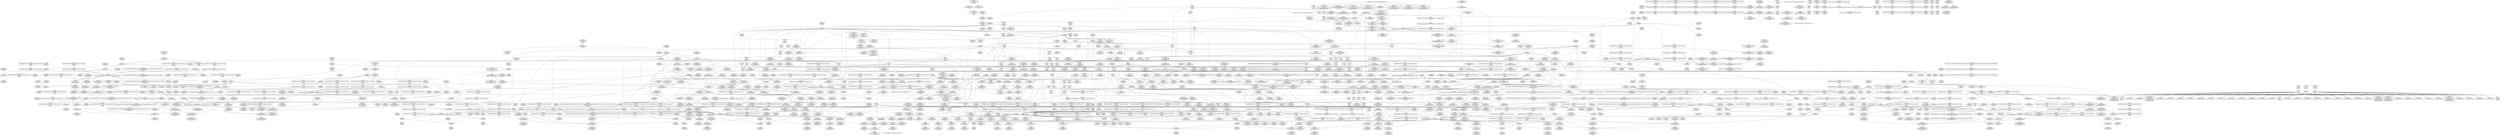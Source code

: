 digraph {
	CE0x40140a0 [shape=record,shape=Mrecord,label="{CE0x40140a0|GLOBAL:lockdep_rcu_suspicious|*Constant*|*SummSource*}"]
	CE0x4091320 [shape=record,shape=Mrecord,label="{CE0x4091320|rcu_lock_release:entry|*SummSink*}"]
	CE0x403e3c0 [shape=record,shape=Mrecord,label="{CE0x403e3c0|__rcu_read_lock:tmp7|include/linux/rcupdate.h,240|*SummSource*}"]
	CE0x3fc7300 [shape=record,shape=Mrecord,label="{CE0x3fc7300|sock_has_perm:type|security/selinux/hooks.c,3972}"]
	CE0x3f933f0 [shape=record,shape=Mrecord,label="{CE0x3f933f0|i64*_getelementptr_inbounds_(_2_x_i64_,_2_x_i64_*___llvm_gcov_ctr363,_i64_0,_i64_0)|*Constant*|*SummSource*}"]
	CE0x3f9eb40 [shape=record,shape=Mrecord,label="{CE0x3f9eb40|32:_%struct.sock*,_:_CRE_8,16_|*MultipleSource*|Function::selinux_socket_getsockname&Arg::sock::|security/selinux/hooks.c,4226}"]
	CE0x4088bf0 [shape=record,shape=Mrecord,label="{CE0x4088bf0|rcu_read_unlock:tmp15|include/linux/rcupdate.h,933}"]
	CE0x4056630 [shape=record,shape=Mrecord,label="{CE0x4056630|__rcu_read_unlock:tmp4|include/linux/rcupdate.h,244|*SummSink*}"]
	CE0x4021ef0 [shape=record,shape=Mrecord,label="{CE0x4021ef0|i32_4|*Constant*}"]
	CE0x406c4a0 [shape=record,shape=Mrecord,label="{CE0x406c4a0|rcu_read_lock:tmp16|include/linux/rcupdate.h,882|*SummSink*}"]
	CE0x407b480 [shape=record,shape=Mrecord,label="{CE0x407b480|i64*_getelementptr_inbounds_(_11_x_i64_,_11_x_i64_*___llvm_gcov_ctr132,_i64_0,_i64_8)|*Constant*|*SummSource*}"]
	CE0x4073fe0 [shape=record,shape=Mrecord,label="{CE0x4073fe0|__preempt_count_add:tmp7|./arch/x86/include/asm/preempt.h,73|*SummSink*}"]
	CE0x4077020 [shape=record,shape=Mrecord,label="{CE0x4077020|i8*_getelementptr_inbounds_(_25_x_i8_,_25_x_i8_*_.str45,_i32_0,_i32_0)|*Constant*|*SummSink*}"]
	CE0x407d1b0 [shape=record,shape=Mrecord,label="{CE0x407d1b0|rcu_read_unlock:tmp4|include/linux/rcupdate.h,933}"]
	CE0x40c2040 [shape=record,shape=Mrecord,label="{CE0x40c2040|__preempt_count_sub:tmp1|*SummSink*}"]
	CE0x406e630 [shape=record,shape=Mrecord,label="{CE0x406e630|cred_sid:tmp6|security/selinux/hooks.c,197|*SummSource*}"]
	CE0x408eb40 [shape=record,shape=Mrecord,label="{CE0x408eb40|i8*_getelementptr_inbounds_(_44_x_i8_,_44_x_i8_*_.str47,_i32_0,_i32_0)|*Constant*}"]
	CE0x4056170 [shape=record,shape=Mrecord,label="{CE0x4056170|rcu_lock_release:__here}"]
	CE0x4026b90 [shape=record,shape=Mrecord,label="{CE0x4026b90|8:_%struct.sock*,_:_SCME_37,38_}"]
	CE0x40b4710 [shape=record,shape=Mrecord,label="{CE0x40b4710|rcu_lock_release:tmp3|*SummSink*}"]
	CE0x40185a0 [shape=record,shape=Mrecord,label="{CE0x40185a0|i64*_getelementptr_inbounds_(_13_x_i64_,_13_x_i64_*___llvm_gcov_ctr126,_i64_0,_i64_12)|*Constant*}"]
	CE0x3fcd380 [shape=record,shape=Mrecord,label="{CE0x3fcd380|i32_0|*Constant*}"]
	CE0x4027b00 [shape=record,shape=Mrecord,label="{CE0x4027b00|8:_%struct.sock*,_:_SCME_50,51_}"]
	CE0x3fcc000 [shape=record,shape=Mrecord,label="{CE0x3fcc000|_call_void_rcu_read_lock()_#10,_!dbg_!27712|security/selinux/hooks.c,207}"]
	CE0x3fbdb20 [shape=record,shape=Mrecord,label="{CE0x3fbdb20|i32_0|*Constant*|*SummSink*}"]
	CE0x4078090 [shape=record,shape=Mrecord,label="{CE0x4078090|i8*_getelementptr_inbounds_(_42_x_i8_,_42_x_i8_*_.str46,_i32_0,_i32_0)|*Constant*|*SummSource*}"]
	CE0x40d28d0 [shape=record,shape=Mrecord,label="{CE0x40d28d0|GLOBAL:__preempt_count_sub|*Constant*}"]
	CE0x4063430 [shape=record,shape=Mrecord,label="{CE0x4063430|GLOBAL:__llvm_gcov_ctr132|Global_var:__llvm_gcov_ctr132|*SummSource*}"]
	CE0x40225d0 [shape=record,shape=Mrecord,label="{CE0x40225d0|sock_has_perm:call6|security/selinux/hooks.c,3976|*SummSource*}"]
	CE0x3fc6e20 [shape=record,shape=Mrecord,label="{CE0x3fc6e20|sock_has_perm:tmp14|security/selinux/hooks.c,3972|*SummSource*}"]
	CE0x403daf0 [shape=record,shape=Mrecord,label="{CE0x403daf0|_call_void_mcount()_#3|*SummSource*}"]
	CE0x3fbe920 [shape=record,shape=Mrecord,label="{CE0x3fbe920|sock_has_perm:sid|security/selinux/hooks.c,3969}"]
	CE0x3fe0730 [shape=record,shape=Mrecord,label="{CE0x3fe0730|rcu_read_unlock:do.end}"]
	CE0x403d8a0 [shape=record,shape=Mrecord,label="{CE0x403d8a0|task_sid:tmp4|*LoadInst*|security/selinux/hooks.c,208|*SummSource*}"]
	CE0x4047d50 [shape=record,shape=Mrecord,label="{CE0x4047d50|cred_sid:tmp4|*LoadInst*|security/selinux/hooks.c,196|*SummSource*}"]
	CE0x40c66d0 [shape=record,shape=Mrecord,label="{CE0x40c66d0|i64_ptrtoint_(i8*_blockaddress(_rcu_lock_release,_%__here)_to_i64)|*Constant*}"]
	CE0x4086080 [shape=record,shape=Mrecord,label="{CE0x4086080|_call_void_lock_acquire(%struct.lockdep_map*_%map,_i32_0,_i32_0,_i32_2,_i32_0,_%struct.lockdep_map*_null,_i64_ptrtoint_(i8*_blockaddress(_rcu_lock_acquire,_%__here)_to_i64))_#10,_!dbg_!27716|include/linux/rcupdate.h,418}"]
	CE0x3f9ff30 [shape=record,shape=Mrecord,label="{CE0x3f9ff30|task_sid:tmp}"]
	CE0x401fa10 [shape=record,shape=Mrecord,label="{CE0x401fa10|sock_has_perm:net1|security/selinux/hooks.c,3973|*SummSink*}"]
	CE0x4038bb0 [shape=record,shape=Mrecord,label="{CE0x4038bb0|i32_22|*Constant*}"]
	CE0x3fd29d0 [shape=record,shape=Mrecord,label="{CE0x3fd29d0|_call_void_mcount()_#3|*SummSink*}"]
	CE0x405a5f0 [shape=record,shape=Mrecord,label="{CE0x405a5f0|i64*_getelementptr_inbounds_(_4_x_i64_,_4_x_i64_*___llvm_gcov_ctr130,_i64_0,_i64_3)|*Constant*}"]
	CE0x402a440 [shape=record,shape=Mrecord,label="{CE0x402a440|sock_has_perm:call|security/selinux/hooks.c,3967|*SummSource*}"]
	CE0x4078510 [shape=record,shape=Mrecord,label="{CE0x4078510|i64*_getelementptr_inbounds_(_11_x_i64_,_11_x_i64_*___llvm_gcov_ctr127,_i64_0,_i64_9)|*Constant*}"]
	CE0x40b84f0 [shape=record,shape=Mrecord,label="{CE0x40b84f0|_call_void_asm_sideeffect_,_memory_,_dirflag_,_fpsr_,_flags_()_#3,_!dbg_!27711,_!srcloc_!27714|include/linux/rcupdate.h,244|*SummSink*}"]
	CE0x3fcc9a0 [shape=record,shape=Mrecord,label="{CE0x3fcc9a0|rcu_read_lock:if.then|*SummSink*}"]
	CE0x408edd0 [shape=record,shape=Mrecord,label="{CE0x408edd0|rcu_read_unlock:tmp21|include/linux/rcupdate.h,935}"]
	CE0x40129c0 [shape=record,shape=Mrecord,label="{CE0x40129c0|task_sid:tmp21|security/selinux/hooks.c,208}"]
	CE0x4091da0 [shape=record,shape=Mrecord,label="{CE0x4091da0|_call_void___rcu_read_unlock()_#10,_!dbg_!27734|include/linux/rcupdate.h,937}"]
	CE0x4024330 [shape=record,shape=Mrecord,label="{CE0x4024330|avc_has_perm:auditdata|Function::avc_has_perm&Arg::auditdata::|*SummSink*}"]
	CE0x3fc85f0 [shape=record,shape=Mrecord,label="{CE0x3fc85f0|avc_has_perm:entry|*SummSink*}"]
	CE0x4073740 [shape=record,shape=Mrecord,label="{CE0x4073740|i64*_getelementptr_inbounds_(_4_x_i64_,_4_x_i64_*___llvm_gcov_ctr135,_i64_0,_i64_0)|*Constant*|*SummSink*}"]
	CE0x40287a0 [shape=record,shape=Mrecord,label="{CE0x40287a0|task_sid:entry}"]
	CE0x4015d40 [shape=record,shape=Mrecord,label="{CE0x4015d40|i64*_getelementptr_inbounds_(_13_x_i64_,_13_x_i64_*___llvm_gcov_ctr126,_i64_0,_i64_8)|*Constant*}"]
	CE0x40b4880 [shape=record,shape=Mrecord,label="{CE0x40b4880|_ret_void,_!dbg_!27720|./arch/x86/include/asm/preempt.h,78|*SummSink*}"]
	CE0x40b44f0 [shape=record,shape=Mrecord,label="{CE0x40b44f0|rcu_lock_release:tmp3}"]
	CE0x40e8230 [shape=record,shape=Mrecord,label="{CE0x40e8230|i64*_getelementptr_inbounds_(_4_x_i64_,_4_x_i64_*___llvm_gcov_ctr134,_i64_0,_i64_0)|*Constant*|*SummSource*}"]
	CE0x40426c0 [shape=record,shape=Mrecord,label="{CE0x40426c0|cred_sid:tmp1}"]
	CE0x403ab80 [shape=record,shape=Mrecord,label="{CE0x403ab80|task_sid:real_cred|security/selinux/hooks.c,208}"]
	CE0x4015880 [shape=record,shape=Mrecord,label="{CE0x4015880|task_sid:tmp17|security/selinux/hooks.c,208}"]
	CE0x4012140 [shape=record,shape=Mrecord,label="{CE0x4012140|i64*_getelementptr_inbounds_(_13_x_i64_,_13_x_i64_*___llvm_gcov_ctr126,_i64_0,_i64_9)|*Constant*}"]
	CE0x40c2370 [shape=record,shape=Mrecord,label="{CE0x40c2370|__preempt_count_sub:tmp|*SummSource*}"]
	CE0x3f9e0f0 [shape=record,shape=Mrecord,label="{CE0x3f9e0f0|i64*_getelementptr_inbounds_(_2_x_i64_,_2_x_i64_*___llvm_gcov_ctr363,_i64_0,_i64_1)|*Constant*|*SummSource*}"]
	CE0x4014ee0 [shape=record,shape=Mrecord,label="{CE0x4014ee0|i64_6|*Constant*|*SummSource*}"]
	CE0x404d4d0 [shape=record,shape=Mrecord,label="{CE0x404d4d0|i64*_getelementptr_inbounds_(_4_x_i64_,_4_x_i64_*___llvm_gcov_ctr135,_i64_0,_i64_2)|*Constant*|*SummSource*}"]
	CE0x4037110 [shape=record,shape=Mrecord,label="{CE0x4037110|rcu_read_lock:tmp1|*SummSink*}"]
	CE0x402d7f0 [shape=record,shape=Mrecord,label="{CE0x402d7f0|sock_has_perm:tmp11|security/selinux/hooks.c,3970|*SummSink*}"]
	CE0x36e3070 [shape=record,shape=Mrecord,label="{CE0x36e3070|GLOBAL:sock_has_perm|*Constant*|*SummSource*}"]
	CE0x4066610 [shape=record,shape=Mrecord,label="{CE0x4066610|i64_5|*Constant*}"]
	CE0x4065f30 [shape=record,shape=Mrecord,label="{CE0x4065f30|rcu_read_lock:if.then|*SummSource*}"]
	CE0x402e6c0 [shape=record,shape=Mrecord,label="{CE0x402e6c0|sock_has_perm:tmp3|security/selinux/hooks.c,3964|*SummSink*}"]
	CE0x4028350 [shape=record,shape=Mrecord,label="{CE0x4028350|i64_56|*Constant*|*SummSource*}"]
	CE0x4020c80 [shape=record,shape=Mrecord,label="{CE0x4020c80|sock_has_perm:sk4|security/selinux/hooks.c,3974|*SummSink*}"]
	CE0x40560b0 [shape=record,shape=Mrecord,label="{CE0x40560b0|rcu_lock_release:bb|*SummSink*}"]
	CE0x403a050 [shape=record,shape=Mrecord,label="{CE0x403a050|task_sid:tmp8|security/selinux/hooks.c,208}"]
	CE0x40c6ce0 [shape=record,shape=Mrecord,label="{CE0x40c6ce0|i64_ptrtoint_(i8*_blockaddress(_rcu_lock_release,_%__here)_to_i64)|*Constant*|*SummSink*}"]
	CE0x3fc0580 [shape=record,shape=Mrecord,label="{CE0x3fc0580|GLOBAL:current_task|Global_var:current_task|*SummSource*}"]
	CE0x40c2ea0 [shape=record,shape=Mrecord,label="{CE0x40c2ea0|__preempt_count_sub:tmp4|./arch/x86/include/asm/preempt.h,77|*SummSource*}"]
	CE0x40620d0 [shape=record,shape=Mrecord,label="{CE0x40620d0|_call_void_mcount()_#3}"]
	CE0x4024da0 [shape=record,shape=Mrecord,label="{CE0x4024da0|sock_has_perm:tmp10|security/selinux/hooks.c,3969}"]
	CE0x3ff9ab0 [shape=record,shape=Mrecord,label="{CE0x3ff9ab0|task_sid:land.lhs.true|*SummSource*}"]
	CE0x3f9cfc0 [shape=record,shape=Mrecord,label="{CE0x3f9cfc0|_ret_%struct.task_struct*_%tmp4,_!dbg_!27714|./arch/x86/include/asm/current.h,14|*SummSink*}"]
	CE0x3fc1000 [shape=record,shape=Mrecord,label="{CE0x3fc1000|i32_5|*Constant*}"]
	CE0x402f5a0 [shape=record,shape=Mrecord,label="{CE0x402f5a0|__preempt_count_add:tmp1|*SummSink*}"]
	CE0x40893a0 [shape=record,shape=Mrecord,label="{CE0x40893a0|__preempt_count_add:tmp5|./arch/x86/include/asm/preempt.h,72|*SummSource*}"]
	CE0x3fd1cc0 [shape=record,shape=Mrecord,label="{CE0x3fd1cc0|sock_has_perm:if.then}"]
	CE0x406d6a0 [shape=record,shape=Mrecord,label="{CE0x406d6a0|rcu_read_lock:tmp18|include/linux/rcupdate.h,882|*SummSink*}"]
	CE0x405af10 [shape=record,shape=Mrecord,label="{CE0x405af10|i64_ptrtoint_(i8*_blockaddress(_rcu_lock_acquire,_%__here)_to_i64)|*Constant*|*SummSink*}"]
	CE0x3fd1f80 [shape=record,shape=Mrecord,label="{CE0x3fd1f80|GLOBAL:current_task|Global_var:current_task}"]
	CE0x40e9f00 [shape=record,shape=Mrecord,label="{CE0x40e9f00|__preempt_count_sub:tmp3}"]
	CE0x402a230 [shape=record,shape=Mrecord,label="{CE0x402a230|i32_8|*Constant*|*SummSource*}"]
	CE0x402be80 [shape=record,shape=Mrecord,label="{CE0x402be80|i64_2|*Constant*|*SummSource*}"]
	CE0x40b9cc0 [shape=record,shape=Mrecord,label="{CE0x40b9cc0|__preempt_count_sub:tmp1}"]
	CE0x4088630 [shape=record,shape=Mrecord,label="{CE0x4088630|rcu_read_unlock:tmp14|include/linux/rcupdate.h,933}"]
	CE0x40378d0 [shape=record,shape=Mrecord,label="{CE0x40378d0|i64*_getelementptr_inbounds_(_11_x_i64_,_11_x_i64_*___llvm_gcov_ctr127,_i64_0,_i64_1)|*Constant*|*SummSink*}"]
	CE0x4083e60 [shape=record,shape=Mrecord,label="{CE0x4083e60|rcu_read_unlock:tmp1|*SummSink*}"]
	CE0x40179a0 [shape=record,shape=Mrecord,label="{CE0x40179a0|task_sid:tmp24|security/selinux/hooks.c,208|*SummSource*}"]
	CE0x4087c50 [shape=record,shape=Mrecord,label="{CE0x4087c50|rcu_read_unlock:tmp13|include/linux/rcupdate.h,933|*SummSink*}"]
	CE0x36e30e0 [shape=record,shape=Mrecord,label="{CE0x36e30e0|sock_has_perm:entry}"]
	CE0x405ead0 [shape=record,shape=Mrecord,label="{CE0x405ead0|i64*_getelementptr_inbounds_(_4_x_i64_,_4_x_i64_*___llvm_gcov_ctr135,_i64_0,_i64_1)|*Constant*}"]
	CE0x4079980 [shape=record,shape=Mrecord,label="{CE0x4079980|i64*_getelementptr_inbounds_(_11_x_i64_,_11_x_i64_*___llvm_gcov_ctr127,_i64_0,_i64_10)|*Constant*}"]
	CE0x40569d0 [shape=record,shape=Mrecord,label="{CE0x40569d0|rcu_lock_acquire:indirectgoto|*SummSink*}"]
	CE0x3faf0a0 [shape=record,shape=Mrecord,label="{CE0x3faf0a0|i32_1|*Constant*|*SummSink*}"]
	CE0x403fde0 [shape=record,shape=Mrecord,label="{CE0x403fde0|task_sid:do.body5}"]
	CE0x40819e0 [shape=record,shape=Mrecord,label="{CE0x40819e0|__rcu_read_lock:tmp6|include/linux/rcupdate.h,240}"]
	CE0x4069990 [shape=record,shape=Mrecord,label="{CE0x4069990|__rcu_read_unlock:tmp5|include/linux/rcupdate.h,244|*SummSource*}"]
	CE0x3f930b0 [shape=record,shape=Mrecord,label="{CE0x3f930b0|_ret_%struct.task_struct*_%tmp4,_!dbg_!27714|./arch/x86/include/asm/current.h,14}"]
	CE0x407ce60 [shape=record,shape=Mrecord,label="{CE0x407ce60|rcu_read_unlock:tmp18|include/linux/rcupdate.h,933}"]
	CE0x3f92f20 [shape=record,shape=Mrecord,label="{CE0x3f92f20|sock_has_perm:sk|Function::sock_has_perm&Arg::sk::|*SummSource*}"]
	CE0x4027fc0 [shape=record,shape=Mrecord,label="{CE0x4027fc0|8:_%struct.sock*,_:_SCME_54,55_}"]
	CE0x4045880 [shape=record,shape=Mrecord,label="{CE0x4045880|COLLAPSED:_GCMRE___llvm_gcov_ctr131_internal_global_2_x_i64_zeroinitializer:_elem_0:default:}"]
	CE0x408a460 [shape=record,shape=Mrecord,label="{CE0x408a460|rcu_read_unlock:tmp|*SummSource*}"]
	CE0x3fb6900 [shape=record,shape=Mrecord,label="{CE0x3fb6900|32:_%struct.sock*,_:_CRE_40,48_|*MultipleSource*|Function::selinux_socket_getsockname&Arg::sock::|security/selinux/hooks.c,4226}"]
	CE0x40385e0 [shape=record,shape=Mrecord,label="{CE0x40385e0|task_sid:tmp2|*SummSink*}"]
	CE0x402aa50 [shape=record,shape=Mrecord,label="{CE0x402aa50|i32_2|*Constant*}"]
	CE0x3fdddb0 [shape=record,shape=Mrecord,label="{CE0x3fdddb0|_call_void_mcount()_#3|*SummSource*}"]
	CE0x40e7420 [shape=record,shape=Mrecord,label="{CE0x40e7420|i64*_getelementptr_inbounds_(_4_x_i64_,_4_x_i64_*___llvm_gcov_ctr134,_i64_0,_i64_3)|*Constant*|*SummSink*}"]
	CE0x403af90 [shape=record,shape=Mrecord,label="{CE0x403af90|rcu_read_unlock:if.then|*SummSource*}"]
	CE0x4079e60 [shape=record,shape=Mrecord,label="{CE0x4079e60|rcu_read_lock:tmp21|include/linux/rcupdate.h,884|*SummSink*}"]
	CE0x40915f0 [shape=record,shape=Mrecord,label="{CE0x40915f0|rcu_lock_release:map|Function::rcu_lock_release&Arg::map::|*SummSource*}"]
	CE0x407d330 [shape=record,shape=Mrecord,label="{CE0x407d330|rcu_read_unlock:tobool|include/linux/rcupdate.h,933}"]
	CE0x407ba40 [shape=record,shape=Mrecord,label="{CE0x407ba40|i64*_getelementptr_inbounds_(_4_x_i64_,_4_x_i64_*___llvm_gcov_ctr133,_i64_0,_i64_2)|*Constant*|*SummSource*}"]
	CE0x3fcb390 [shape=record,shape=Mrecord,label="{CE0x3fcb390|8:_%struct.sock*,_:_SCME_16,18_|*MultipleSource*|security/selinux/hooks.c,3966|security/selinux/hooks.c, 3966|security/selinux/hooks.c,3966}"]
	CE0x3fbb430 [shape=record,shape=Mrecord,label="{CE0x3fbb430|rcu_lock_acquire:entry}"]
	CE0x4077770 [shape=record,shape=Mrecord,label="{CE0x4077770|i32_883|*Constant*|*SummSource*}"]
	CE0x3fe2ab0 [shape=record,shape=Mrecord,label="{CE0x3fe2ab0|task_sid:do.end|*SummSource*}"]
	CE0x40b46a0 [shape=record,shape=Mrecord,label="{CE0x40b46a0|rcu_lock_release:tmp3|*SummSource*}"]
	CE0x3fcb570 [shape=record,shape=Mrecord,label="{CE0x3fcb570|i64_1|*Constant*}"]
	CE0x4103b30 [shape=record,shape=Mrecord,label="{CE0x4103b30|i64*_getelementptr_inbounds_(_4_x_i64_,_4_x_i64_*___llvm_gcov_ctr135,_i64_0,_i64_1)|*Constant*|*SummSource*}"]
	CE0x403a2a0 [shape=record,shape=Mrecord,label="{CE0x403a2a0|rcu_read_unlock:tmp6|include/linux/rcupdate.h,933|*SummSink*}"]
	CE0x40e9150 [shape=record,shape=Mrecord,label="{CE0x40e9150|__preempt_count_sub:tmp6|./arch/x86/include/asm/preempt.h,78|*SummSource*}"]
	CE0x404d700 [shape=record,shape=Mrecord,label="{CE0x404d700|_call_void_mcount()_#3}"]
	CE0x4088020 [shape=record,shape=Mrecord,label="{CE0x4088020|_call_void___preempt_count_sub(i32_1)_#10,_!dbg_!27715|include/linux/rcupdate.h,244|*SummSink*}"]
	CE0x3fbac40 [shape=record,shape=Mrecord,label="{CE0x3fbac40|get_current:tmp1|*SummSource*}"]
	CE0x3fa3120 [shape=record,shape=Mrecord,label="{CE0x3fa3120|avc_has_perm:ssid|Function::avc_has_perm&Arg::ssid::|*SummSink*}"]
	CE0x40412c0 [shape=record,shape=Mrecord,label="{CE0x40412c0|cred_sid:tmp2|*SummSink*}"]
	CE0x40b8660 [shape=record,shape=Mrecord,label="{CE0x40b8660|i64*_getelementptr_inbounds_(_4_x_i64_,_4_x_i64_*___llvm_gcov_ctr133,_i64_0,_i64_0)|*Constant*}"]
	CE0x4078100 [shape=record,shape=Mrecord,label="{CE0x4078100|i8*_getelementptr_inbounds_(_42_x_i8_,_42_x_i8_*_.str46,_i32_0,_i32_0)|*Constant*|*SummSink*}"]
	CE0x40289d0 [shape=record,shape=Mrecord,label="{CE0x40289d0|task_sid:task|Function::task_sid&Arg::task::}"]
	CE0x4084790 [shape=record,shape=Mrecord,label="{CE0x4084790|_call_void_mcount()_#3|*SummSource*}"]
	CE0x40231a0 [shape=record,shape=Mrecord,label="{CE0x40231a0|rcu_read_lock:tmp9|include/linux/rcupdate.h,882}"]
	CE0x3fa43e0 [shape=record,shape=Mrecord,label="{CE0x3fa43e0|get_current:tmp4|./arch/x86/include/asm/current.h,14|*SummSink*}"]
	CE0x3fc6840 [shape=record,shape=Mrecord,label="{CE0x3fc6840|sock_has_perm:tmp13|security/selinux/hooks.c,3972|*SummSink*}"]
	CE0x3ff84e0 [shape=record,shape=Mrecord,label="{CE0x3ff84e0|sock_has_perm:tmp20|security/selinux/hooks.c,3977|*SummSource*}"]
	CE0x4018940 [shape=record,shape=Mrecord,label="{CE0x4018940|i64*_getelementptr_inbounds_(_13_x_i64_,_13_x_i64_*___llvm_gcov_ctr126,_i64_0,_i64_12)|*Constant*|*SummSource*}"]
	CE0x4080c60 [shape=record,shape=Mrecord,label="{CE0x4080c60|rcu_lock_acquire:tmp5|include/linux/rcupdate.h,418|*SummSource*}"]
	CE0x3fcad20 [shape=record,shape=Mrecord,label="{CE0x3fcad20|rcu_read_lock:tmp1|*SummSource*}"]
	CE0x4063be0 [shape=record,shape=Mrecord,label="{CE0x4063be0|i64*_getelementptr_inbounds_(_4_x_i64_,_4_x_i64_*___llvm_gcov_ctr128,_i64_0,_i64_0)|*Constant*|*SummSink*}"]
	CE0x4041d80 [shape=record,shape=Mrecord,label="{CE0x4041d80|GLOBAL:__llvm_gcov_ctr127|Global_var:__llvm_gcov_ctr127}"]
	CE0x4063990 [shape=record,shape=Mrecord,label="{CE0x4063990|rcu_lock_acquire:entry|*SummSource*}"]
	CE0x51c9e90 [shape=record,shape=Mrecord,label="{CE0x51c9e90|selinux_socket_getsockname:call1|security/selinux/hooks.c,4226|*SummSink*}"]
	CE0x3fdba20 [shape=record,shape=Mrecord,label="{CE0x3fdba20|i32_16|*Constant*}"]
	CE0x40128a0 [shape=record,shape=Mrecord,label="{CE0x40128a0|task_sid:tmp20|security/selinux/hooks.c,208}"]
	CE0x4043c10 [shape=record,shape=Mrecord,label="{CE0x4043c10|task_sid:tobool|security/selinux/hooks.c,208|*SummSource*}"]
	CE0x3fa86c0 [shape=record,shape=Mrecord,label="{CE0x3fa86c0|_call_void_mcount()_#3}"]
	CE0x40c91c0 [shape=record,shape=Mrecord,label="{CE0x40c91c0|__rcu_read_lock:do.end}"]
	CE0x3f9d280 [shape=record,shape=Mrecord,label="{CE0x3f9d280|selinux_socket_getsockname:tmp|*SummSink*}"]
	CE0x40212a0 [shape=record,shape=Mrecord,label="{CE0x40212a0|sock_has_perm:sid5|security/selinux/hooks.c,3976|*SummSource*}"]
	CE0x403c550 [shape=record,shape=Mrecord,label="{CE0x403c550|i64_4|*Constant*|*SummSource*}"]
	CE0x403e990 [shape=record,shape=Mrecord,label="{CE0x403e990|i64_2|*Constant*}"]
	CE0x4031aa0 [shape=record,shape=Mrecord,label="{CE0x4031aa0|rcu_read_lock:tmp12|include/linux/rcupdate.h,882|*SummSink*}"]
	CE0x3fc7b80 [shape=record,shape=Mrecord,label="{CE0x3fc7b80|i8_2|*Constant*}"]
	CE0x3fc8400 [shape=record,shape=Mrecord,label="{CE0x3fc8400|avc_has_perm:entry|*SummSource*}"]
	CE0x407e070 [shape=record,shape=Mrecord,label="{CE0x407e070|__preempt_count_add:entry|*SummSource*}"]
	CE0x4056d90 [shape=record,shape=Mrecord,label="{CE0x4056d90|__rcu_read_lock:bb|*SummSink*}"]
	CE0x4038490 [shape=record,shape=Mrecord,label="{CE0x4038490|_ret_void,_!dbg_!27717|include/linux/rcupdate.h,240}"]
	CE0x406d040 [shape=record,shape=Mrecord,label="{CE0x406d040|rcu_read_lock:tmp17|include/linux/rcupdate.h,882|*SummSink*}"]
	"CONST[source:2(external),value:2(dynamic)][purpose:{subject}][SrcIdx:2]"
	CE0x3fda880 [shape=record,shape=Mrecord,label="{CE0x3fda880|i32_16|*Constant*|*SummSink*}"]
	CE0x405a490 [shape=record,shape=Mrecord,label="{CE0x405a490|%struct.lockdep_map*_null|*Constant*}"]
	CE0x40cf2d0 [shape=record,shape=Mrecord,label="{CE0x40cf2d0|__preempt_count_sub:entry|*SummSource*}"]
	CE0x401fcb0 [shape=record,shape=Mrecord,label="{CE0x401fcb0|sock_has_perm:u2|security/selinux/hooks.c,3974}"]
	CE0x40b5860 [shape=record,shape=Mrecord,label="{CE0x40b5860|i64*_getelementptr_inbounds_(_4_x_i64_,_4_x_i64_*___llvm_gcov_ctr135,_i64_0,_i64_3)|*Constant*|*SummSink*}"]
	CE0x406eaf0 [shape=record,shape=Mrecord,label="{CE0x406eaf0|rcu_read_unlock:tmp10|include/linux/rcupdate.h,933}"]
	CE0x408d430 [shape=record,shape=Mrecord,label="{CE0x408d430|rcu_read_unlock:tmp18|include/linux/rcupdate.h,933|*SummSource*}"]
	CE0x4018610 [shape=record,shape=Mrecord,label="{CE0x4018610|task_sid:tmp27|security/selinux/hooks.c,208}"]
	CE0x40803d0 [shape=record,shape=Mrecord,label="{CE0x40803d0|rcu_read_unlock:land.lhs.true2|*SummSink*}"]
	CE0x4085040 [shape=record,shape=Mrecord,label="{CE0x4085040|GLOBAL:lock_acquire|*Constant*}"]
	CE0x40c69a0 [shape=record,shape=Mrecord,label="{CE0x40c69a0|i64*_getelementptr_inbounds_(_4_x_i64_,_4_x_i64_*___llvm_gcov_ctr133,_i64_0,_i64_3)|*Constant*}"]
	"CONST[source:0(mediator),value:2(dynamic)][purpose:{subject}]"
	CE0x4022aa0 [shape=record,shape=Mrecord,label="{CE0x4022aa0|i32_(i32,_i32,_i16,_i32,_%struct.common_audit_data*)*_bitcast_(i32_(i32,_i32,_i16,_i32,_%struct.common_audit_data.495*)*_avc_has_perm_to_i32_(i32,_i32,_i16,_i32,_%struct.common_audit_data*)*)|*Constant*|*SummSource*}"]
	CE0x4062be0 [shape=record,shape=Mrecord,label="{CE0x4062be0|rcu_read_lock:tobool|include/linux/rcupdate.h,882}"]
	CE0x3fca600 [shape=record,shape=Mrecord,label="{CE0x3fca600|task_sid:tmp12|security/selinux/hooks.c,208}"]
	CE0x401b890 [shape=record,shape=Mrecord,label="{CE0x401b890|_ret_void,_!dbg_!27735|include/linux/rcupdate.h,938|*SummSink*}"]
	CE0x4016c20 [shape=record,shape=Mrecord,label="{CE0x4016c20|task_sid:tmp23|security/selinux/hooks.c,208|*SummSource*}"]
	CE0x4017d30 [shape=record,shape=Mrecord,label="{CE0x4017d30|task_sid:tmp25|security/selinux/hooks.c,208|*SummSource*}"]
	CE0x3fd0f90 [shape=record,shape=Mrecord,label="{CE0x3fd0f90|GLOBAL:rcu_read_lock|*Constant*}"]
	CE0x40d05c0 [shape=record,shape=Mrecord,label="{CE0x40d05c0|__preempt_count_sub:val|Function::__preempt_count_sub&Arg::val::|*SummSink*}"]
	CE0x40cf700 [shape=record,shape=Mrecord,label="{CE0x40cf700|__rcu_read_unlock:tmp3}"]
	CE0x4051d20 [shape=record,shape=Mrecord,label="{CE0x4051d20|task_sid:tmp19|security/selinux/hooks.c,208|*SummSink*}"]
	CE0x4024cc0 [shape=record,shape=Mrecord,label="{CE0x4024cc0|8:_%struct.sock*,_:_SCME_8,16_|*MultipleSource*|security/selinux/hooks.c,3966|security/selinux/hooks.c, 3966|security/selinux/hooks.c,3966}"]
	CE0x4059ce0 [shape=record,shape=Mrecord,label="{CE0x4059ce0|__preempt_count_add:tmp2|*SummSink*}"]
	CE0x3fbd940 [shape=record,shape=Mrecord,label="{CE0x3fbd940|_call_void_mcount()_#3}"]
	CE0x4044e20 [shape=record,shape=Mrecord,label="{CE0x4044e20|task_sid:tmp6|security/selinux/hooks.c,208}"]
	CE0x3f9f970 [shape=record,shape=Mrecord,label="{CE0x3f9f970|COLLAPSED:_GCMRE___llvm_gcov_ctr128_internal_global_4_x_i64_zeroinitializer:_elem_0:default:}"]
	CE0x401c640 [shape=record,shape=Mrecord,label="{CE0x401c640|0:_i8,_:_GCMR_rcu_read_lock.__warned_internal_global_i8_0,_section_.data.unlikely_,_align_1:_elem_0:default:}"]
	CE0x403f670 [shape=record,shape=Mrecord,label="{CE0x403f670|task_sid:tmp9|security/selinux/hooks.c,208|*SummSink*}"]
	CE0x4059410 [shape=record,shape=Mrecord,label="{CE0x4059410|i64*_getelementptr_inbounds_(_4_x_i64_,_4_x_i64_*___llvm_gcov_ctr134,_i64_0,_i64_0)|*Constant*}"]
	CE0x405bf40 [shape=record,shape=Mrecord,label="{CE0x405bf40|i32_0|*Constant*}"]
	CE0x408bed0 [shape=record,shape=Mrecord,label="{CE0x408bed0|i64*_getelementptr_inbounds_(_4_x_i64_,_4_x_i64_*___llvm_gcov_ctr128,_i64_0,_i64_3)|*Constant*|*SummSink*}"]
	CE0x402a170 [shape=record,shape=Mrecord,label="{CE0x402a170|i32_8|*Constant*}"]
	CE0x407c7c0 [shape=record,shape=Mrecord,label="{CE0x407c7c0|i64*_getelementptr_inbounds_(_11_x_i64_,_11_x_i64_*___llvm_gcov_ctr132,_i64_0,_i64_8)|*Constant*|*SummSink*}"]
	CE0x4032aa0 [shape=record,shape=Mrecord,label="{CE0x4032aa0|rcu_read_lock:tmp13|include/linux/rcupdate.h,882|*SummSink*}"]
	CE0x4054fd0 [shape=record,shape=Mrecord,label="{CE0x4054fd0|rcu_lock_acquire:tmp7|*SummSource*}"]
	CE0x4026cc0 [shape=record,shape=Mrecord,label="{CE0x4026cc0|8:_%struct.sock*,_:_SCME_38,39_}"]
	CE0x408f9a0 [shape=record,shape=Mrecord,label="{CE0x408f9a0|rcu_read_unlock:tmp22|include/linux/rcupdate.h,935}"]
	CE0x4041930 [shape=record,shape=Mrecord,label="{CE0x4041930|i64*_getelementptr_inbounds_(_2_x_i64_,_2_x_i64_*___llvm_gcov_ctr131,_i64_0,_i64_1)|*Constant*|*SummSource*}"]
	CE0x4018080 [shape=record,shape=Mrecord,label="{CE0x4018080|task_sid:tmp25|security/selinux/hooks.c,208|*SummSink*}"]
	CE0x4059270 [shape=record,shape=Mrecord,label="{CE0x4059270|__preempt_count_add:tmp|*SummSource*}"]
	CE0x4088310 [shape=record,shape=Mrecord,label="{CE0x4088310|rcu_lock_release:tmp2}"]
	CE0x3fbea50 [shape=record,shape=Mrecord,label="{CE0x3fbea50|sock_has_perm:sid|security/selinux/hooks.c,3969|*SummSource*}"]
	CE0x40482d0 [shape=record,shape=Mrecord,label="{CE0x40482d0|GLOBAL:task_sid.__warned|Global_var:task_sid.__warned|*SummSink*}"]
	CE0x4039170 [shape=record,shape=Mrecord,label="{CE0x4039170|rcu_read_lock:tmp3|*SummSource*}"]
	CE0x4060090 [shape=record,shape=Mrecord,label="{CE0x4060090|void_(i32*,_i32,_i32*)*_asm_addl_$1,_%gs:$0_,_*m,ri,*m,_dirflag_,_fpsr_,_flags_}"]
	CE0x403b3c0 [shape=record,shape=Mrecord,label="{CE0x403b3c0|GLOBAL:__llvm_gcov_ctr126|Global_var:__llvm_gcov_ctr126|*SummSink*}"]
	CE0x4047230 [shape=record,shape=Mrecord,label="{CE0x4047230|_ret_void,_!dbg_!27717|include/linux/rcupdate.h,240|*SummSink*}"]
	CE0x402c860 [shape=record,shape=Mrecord,label="{CE0x402c860|sock_has_perm:tmp8|security/selinux/hooks.c,3969}"]
	CE0x4112ac0 [shape=record,shape=Mrecord,label="{CE0x4112ac0|__preempt_count_sub:tmp5|./arch/x86/include/asm/preempt.h,77|*SummSink*}"]
	CE0x406cfd0 [shape=record,shape=Mrecord,label="{CE0x406cfd0|rcu_read_lock:tmp17|include/linux/rcupdate.h,882|*SummSource*}"]
	CE0x40bb570 [shape=record,shape=Mrecord,label="{CE0x40bb570|__preempt_count_add:tmp4|./arch/x86/include/asm/preempt.h,72|*SummSink*}"]
	CE0x3fbe280 [shape=record,shape=Mrecord,label="{CE0x3fbe280|sock_has_perm:net|security/selinux/hooks.c, 3966|*SummSource*}"]
	CE0x4112940 [shape=record,shape=Mrecord,label="{CE0x4112940|__preempt_count_sub:tmp5|./arch/x86/include/asm/preempt.h,77|*SummSource*}"]
	CE0x3fd1680 [shape=record,shape=Mrecord,label="{CE0x3fd1680|get_current:tmp3|*SummSource*}"]
	CE0x4031c10 [shape=record,shape=Mrecord,label="{CE0x4031c10|rcu_read_lock:call3|include/linux/rcupdate.h,882}"]
	CE0x3fb6fb0 [shape=record,shape=Mrecord,label="{CE0x3fb6fb0|GLOBAL:sock_has_perm|*Constant*}"]
	CE0x407d710 [shape=record,shape=Mrecord,label="{CE0x407d710|__preempt_count_add:entry|*SummSink*}"]
	CE0x3fe0fa0 [shape=record,shape=Mrecord,label="{CE0x3fe0fa0|rcu_read_lock:call|include/linux/rcupdate.h,882|*SummSource*}"]
	CE0x4045620 [shape=record,shape=Mrecord,label="{CE0x4045620|i64_3|*Constant*|*SummSink*}"]
	CE0x40387f0 [shape=record,shape=Mrecord,label="{CE0x40387f0|task_sid:tmp3}"]
	CE0x4016670 [shape=record,shape=Mrecord,label="{CE0x4016670|i64*_getelementptr_inbounds_(_13_x_i64_,_13_x_i64_*___llvm_gcov_ctr126,_i64_0,_i64_8)|*Constant*|*SummSink*}"]
	CE0x405ff70 [shape=record,shape=Mrecord,label="{CE0x405ff70|_call_void_asm_addl_$1,_%gs:$0_,_*m,ri,*m,_dirflag_,_fpsr_,_flags_(i32*___preempt_count,_i32_%sub,_i32*___preempt_count)_#3,_!dbg_!27717,_!srcloc_!27718|./arch/x86/include/asm/preempt.h,77|*SummSource*}"]
	CE0x40241e0 [shape=record,shape=Mrecord,label="{CE0x40241e0|avc_has_perm:auditdata|Function::avc_has_perm&Arg::auditdata::|*SummSource*}"]
	CE0x40d00f0 [shape=record,shape=Mrecord,label="{CE0x40d00f0|__preempt_count_sub:entry|*SummSink*}"]
	CE0x40568a0 [shape=record,shape=Mrecord,label="{CE0x40568a0|rcu_lock_release:indirectgoto|*SummSink*}"]
	CE0x4092ea0 [shape=record,shape=Mrecord,label="{CE0x4092ea0|rcu_read_unlock:tmp19|include/linux/rcupdate.h,933|*SummSource*}"]
	CE0x4013870 [shape=record,shape=Mrecord,label="{CE0x4013870|task_sid:tmp22|security/selinux/hooks.c,208|*SummSource*}"]
	CE0x3fae130 [shape=record,shape=Mrecord,label="{CE0x3fae130|selinux_socket_getsockname:tmp3|*SummSource*}"]
	CE0x3fe1cc0 [shape=record,shape=Mrecord,label="{CE0x3fe1cc0|rcu_read_lock:tmp3}"]
	CE0x40ba270 [shape=record,shape=Mrecord,label="{CE0x40ba270|__preempt_count_sub:tmp1|*SummSource*}"]
	CE0x407faa0 [shape=record,shape=Mrecord,label="{CE0x407faa0|i64*_getelementptr_inbounds_(_11_x_i64_,_11_x_i64_*___llvm_gcov_ctr132,_i64_0,_i64_1)|*Constant*|*SummSource*}"]
	CE0x401f3c0 [shape=record,shape=Mrecord,label="{CE0x401f3c0|sock_has_perm:tmp17|security/selinux/hooks.c,3976|*SummSource*}"]
	CE0x3faa530 [shape=record,shape=Mrecord,label="{CE0x3faa530|__preempt_count_add:val|Function::__preempt_count_add&Arg::val::|*SummSource*}"]
	CE0x40cf240 [shape=record,shape=Mrecord,label="{CE0x40cf240|GLOBAL:__preempt_count_sub|*Constant*|*SummSource*}"]
	CE0x40883f0 [shape=record,shape=Mrecord,label="{CE0x40883f0|rcu_lock_release:tmp2|*SummSink*}"]
	CE0x40c7f50 [shape=record,shape=Mrecord,label="{CE0x40c7f50|__rcu_read_unlock:do.end}"]
	CE0x408a550 [shape=record,shape=Mrecord,label="{CE0x408a550|_call_void_mcount()_#3|*SummSink*}"]
	CE0x4028540 [shape=record,shape=Mrecord,label="{CE0x4028540|GLOBAL:task_sid|*Constant*|*SummSource*}"]
	CE0x3fc6f90 [shape=record,shape=Mrecord,label="{CE0x3fc6f90|sock_has_perm:tmp14|security/selinux/hooks.c,3972|*SummSink*}"]
	CE0x4045e80 [shape=record,shape=Mrecord,label="{CE0x4045e80|task_sid:tmp7|security/selinux/hooks.c,208|*SummSource*}"]
	CE0x3fdfd30 [shape=record,shape=Mrecord,label="{CE0x3fdfd30|sock_has_perm:cleanup|*SummSink*}"]
	CE0x4044470 [shape=record,shape=Mrecord,label="{CE0x4044470|task_sid:bb|*SummSource*}"]
	CE0x40cee70 [shape=record,shape=Mrecord,label="{CE0x40cee70|i64*_getelementptr_inbounds_(_4_x_i64_,_4_x_i64_*___llvm_gcov_ctr134,_i64_0,_i64_1)|*Constant*}"]
	CE0x4085b60 [shape=record,shape=Mrecord,label="{CE0x4085b60|rcu_read_unlock:if.end|*SummSource*}"]
	CE0x3f9ce60 [shape=record,shape=Mrecord,label="{CE0x3f9ce60|get_current:entry|*SummSink*}"]
	CE0x3fcfb70 [shape=record,shape=Mrecord,label="{CE0x3fcfb70|GLOBAL:rcu_read_lock|*Constant*|*SummSource*}"]
	CE0x401a220 [shape=record,shape=Mrecord,label="{CE0x401a220|cred_sid:cred|Function::cred_sid&Arg::cred::|*SummSource*}"]
	CE0x3fb6820 [shape=record,shape=Mrecord,label="{CE0x3fb6820|32:_%struct.sock*,_:_CRE_32,40_|*MultipleSource*|Function::selinux_socket_getsockname&Arg::sock::|security/selinux/hooks.c,4226}"]
	CE0x402e550 [shape=record,shape=Mrecord,label="{CE0x402e550|sock_has_perm:tmp3|security/selinux/hooks.c,3964|*SummSource*}"]
	CE0x3fbb670 [shape=record,shape=Mrecord,label="{CE0x3fbb670|_call_void_rcu_lock_acquire(%struct.lockdep_map*_rcu_lock_map)_#10,_!dbg_!27711|include/linux/rcupdate.h,881|*SummSource*}"]
	CE0x3fa1fe0 [shape=record,shape=Mrecord,label="{CE0x3fa1fe0|get_current:tmp}"]
	CE0x40b68d0 [shape=record,shape=Mrecord,label="{CE0x40b68d0|__preempt_count_sub:sub|./arch/x86/include/asm/preempt.h,77|*SummSink*}"]
	CE0x4091a00 [shape=record,shape=Mrecord,label="{CE0x4091a00|_ret_void,_!dbg_!27717|include/linux/rcupdate.h,424}"]
	CE0x401e630 [shape=record,shape=Mrecord,label="{CE0x401e630|sock_has_perm:u|security/selinux/hooks.c,3973|*SummSink*}"]
	CE0x407fc20 [shape=record,shape=Mrecord,label="{CE0x407fc20|i64*_getelementptr_inbounds_(_11_x_i64_,_11_x_i64_*___llvm_gcov_ctr132,_i64_0,_i64_1)|*Constant*|*SummSink*}"]
	CE0x40babc0 [shape=record,shape=Mrecord,label="{CE0x40babc0|__preempt_count_sub:bb|*SummSink*}"]
	CE0x4089d30 [shape=record,shape=Mrecord,label="{CE0x4089d30|__rcu_read_lock:tmp5|include/linux/rcupdate.h,239}"]
	CE0x40646d0 [shape=record,shape=Mrecord,label="{CE0x40646d0|GLOBAL:rcu_lock_map|Global_var:rcu_lock_map}"]
	CE0x4084c10 [shape=record,shape=Mrecord,label="{CE0x4084c10|rcu_lock_release:tmp1|*SummSource*}"]
	CE0x4051cb0 [shape=record,shape=Mrecord,label="{CE0x4051cb0|task_sid:tmp19|security/selinux/hooks.c,208|*SummSource*}"]
	CE0x3fd2330 [shape=record,shape=Mrecord,label="{CE0x3fd2330|avc_has_perm:tclass|Function::avc_has_perm&Arg::tclass::|*SummSource*}"]
	CE0x402ecf0 [shape=record,shape=Mrecord,label="{CE0x402ecf0|sock_has_perm:tmp5|security/selinux/hooks.c,3966|*SummSource*}"]
	CE0x4056e60 [shape=record,shape=Mrecord,label="{CE0x4056e60|__rcu_read_unlock:tmp|*SummSink*}"]
	CE0x40b90a0 [shape=record,shape=Mrecord,label="{CE0x40b90a0|i64*_getelementptr_inbounds_(_4_x_i64_,_4_x_i64_*___llvm_gcov_ctr134,_i64_0,_i64_2)|*Constant*|*SummSource*}"]
	CE0x4025650 [shape=record,shape=Mrecord,label="{CE0x4025650|cred_sid:security|security/selinux/hooks.c,196}"]
	CE0x4039ac0 [shape=record,shape=Mrecord,label="{CE0x4039ac0|cred_sid:tmp3|*SummSource*}"]
	CE0x4044100 [shape=record,shape=Mrecord,label="{CE0x4044100|i64_0|*Constant*}"]
	CE0x4079df0 [shape=record,shape=Mrecord,label="{CE0x4079df0|i64*_getelementptr_inbounds_(_11_x_i64_,_11_x_i64_*___llvm_gcov_ctr127,_i64_0,_i64_10)|*Constant*|*SummSink*}"]
	CE0x4023310 [shape=record,shape=Mrecord,label="{CE0x4023310|rcu_read_lock:tmp10|include/linux/rcupdate.h,882}"]
	CE0x406e830 [shape=record,shape=Mrecord,label="{CE0x406e830|rcu_read_lock:land.lhs.true|*SummSink*}"]
	CE0x3fc97e0 [shape=record,shape=Mrecord,label="{CE0x3fc97e0|rcu_read_lock:do.end|*SummSink*}"]
	CE0x4023020 [shape=record,shape=Mrecord,label="{CE0x4023020|i64_4|*Constant*}"]
	CE0x405bb00 [shape=record,shape=Mrecord,label="{CE0x405bb00|i64_1|*Constant*}"]
	CE0x40637f0 [shape=record,shape=Mrecord,label="{CE0x40637f0|GLOBAL:rcu_lock_acquire|*Constant*|*SummSource*}"]
	CE0x4014130 [shape=record,shape=Mrecord,label="{CE0x4014130|GLOBAL:lockdep_rcu_suspicious|*Constant*|*SummSink*}"]
	CE0x3fc9770 [shape=record,shape=Mrecord,label="{CE0x3fc9770|rcu_read_lock:do.end|*SummSource*}"]
	CE0x410a170 [shape=record,shape=Mrecord,label="{CE0x410a170|_call_void_mcount()_#3|*SummSink*}"]
	CE0x3fb8320 [shape=record,shape=Mrecord,label="{CE0x3fb8320|32:_%struct.sock*,_:_CRE_16,24_|*MultipleSource*|Function::selinux_socket_getsockname&Arg::sock::|security/selinux/hooks.c,4226}"]
	CE0x40c80a0 [shape=record,shape=Mrecord,label="{CE0x40c80a0|__rcu_read_unlock:do.end|*SummSink*}"]
	CE0x4017830 [shape=record,shape=Mrecord,label="{CE0x4017830|i64*_getelementptr_inbounds_(_13_x_i64_,_13_x_i64_*___llvm_gcov_ctr126,_i64_0,_i64_11)|*Constant*|*SummSource*}"]
	CE0x407ea40 [shape=record,shape=Mrecord,label="{CE0x407ea40|_call_void_mcount()_#3|*SummSink*}"]
	CE0x4025f10 [shape=record,shape=Mrecord,label="{CE0x4025f10|8:_%struct.sock*,_:_SCME_26,27_}"]
	CE0x40b57f0 [shape=record,shape=Mrecord,label="{CE0x40b57f0|i64*_getelementptr_inbounds_(_4_x_i64_,_4_x_i64_*___llvm_gcov_ctr135,_i64_0,_i64_3)|*Constant*|*SummSource*}"]
	CE0x4026f20 [shape=record,shape=Mrecord,label="{CE0x4026f20|8:_%struct.sock*,_:_SCME_40,41_}"]
	CE0x4012f00 [shape=record,shape=Mrecord,label="{CE0x4012f00|task_sid:tmp21|security/selinux/hooks.c,208|*SummSink*}"]
	CE0x4013950 [shape=record,shape=Mrecord,label="{CE0x4013950|task_sid:tmp24|security/selinux/hooks.c,208}"]
	CE0x408bc40 [shape=record,shape=Mrecord,label="{CE0x408bc40|rcu_read_unlock:tmp12|include/linux/rcupdate.h,933|*SummSink*}"]
	CE0x40baa40 [shape=record,shape=Mrecord,label="{CE0x40baa40|__preempt_count_sub:do.end|*SummSource*}"]
	CE0x4069810 [shape=record,shape=Mrecord,label="{CE0x4069810|__rcu_read_unlock:tmp5|include/linux/rcupdate.h,244}"]
	CE0x40545e0 [shape=record,shape=Mrecord,label="{CE0x40545e0|rcu_lock_acquire:tmp|*SummSource*}"]
	CE0x403b560 [shape=record,shape=Mrecord,label="{CE0x403b560|GLOBAL:__llvm_gcov_ctr126|Global_var:__llvm_gcov_ctr126|*SummSource*}"]
	CE0x40bad80 [shape=record,shape=Mrecord,label="{CE0x40bad80|__preempt_count_sub:do.body|*SummSource*}"]
	CE0x3fe1830 [shape=record,shape=Mrecord,label="{CE0x3fe1830|task_sid:tobool4|security/selinux/hooks.c,208}"]
	CE0x3fc9b20 [shape=record,shape=Mrecord,label="{CE0x3fc9b20|task_sid:do.body|*SummSource*}"]
	CE0x40537e0 [shape=record,shape=Mrecord,label="{CE0x40537e0|__rcu_read_lock:bb}"]
	CE0x3fb1ba0 [shape=record,shape=Mrecord,label="{CE0x3fb1ba0|sock_has_perm:tmp3|security/selinux/hooks.c,3964}"]
	CE0x40ccda0 [shape=record,shape=Mrecord,label="{CE0x40ccda0|__preempt_count_sub:tmp3|*SummSink*}"]
	CE0x4080b30 [shape=record,shape=Mrecord,label="{CE0x4080b30|rcu_lock_acquire:tmp5|include/linux/rcupdate.h,418}"]
	CE0x3fc9ec0 [shape=record,shape=Mrecord,label="{CE0x3fc9ec0|task_sid:land.lhs.true2|*SummSink*}"]
	CE0x4017490 [shape=record,shape=Mrecord,label="{CE0x4017490|i64*_getelementptr_inbounds_(_13_x_i64_,_13_x_i64_*___llvm_gcov_ctr126,_i64_0,_i64_11)|*Constant*}"]
	CE0x4042b70 [shape=record,shape=Mrecord,label="{CE0x4042b70|i64*_getelementptr_inbounds_(_13_x_i64_,_13_x_i64_*___llvm_gcov_ctr126,_i64_0,_i64_0)|*Constant*}"]
	CE0x4048c10 [shape=record,shape=Mrecord,label="{CE0x4048c10|GLOBAL:rcu_read_unlock.__warned|Global_var:rcu_read_unlock.__warned|*SummSource*}"]
	CE0x3fa42d0 [shape=record,shape=Mrecord,label="{CE0x3fa42d0|get_current:tmp4|./arch/x86/include/asm/current.h,14|*SummSource*}"]
	CE0x4091f40 [shape=record,shape=Mrecord,label="{CE0x4091f40|_call_void___rcu_read_unlock()_#10,_!dbg_!27734|include/linux/rcupdate.h,937|*SummSink*}"]
	CE0x3fd71b0 [shape=record,shape=Mrecord,label="{CE0x3fd71b0|_ret_i32_%retval.0,_!dbg_!27740|security/selinux/hooks.c,3977|*SummSink*}"]
	CE0x40372c0 [shape=record,shape=Mrecord,label="{CE0x40372c0|i64*_getelementptr_inbounds_(_11_x_i64_,_11_x_i64_*___llvm_gcov_ctr127,_i64_0,_i64_1)|*Constant*|*SummSource*}"]
	CE0x402d710 [shape=record,shape=Mrecord,label="{CE0x402d710|sock_has_perm:tmp11|security/selinux/hooks.c,3970}"]
	CE0x4022bd0 [shape=record,shape=Mrecord,label="{CE0x4022bd0|i32_(i32,_i32,_i16,_i32,_%struct.common_audit_data*)*_bitcast_(i32_(i32,_i32,_i16,_i32,_%struct.common_audit_data.495*)*_avc_has_perm_to_i32_(i32,_i32,_i16,_i32,_%struct.common_audit_data*)*)|*Constant*|*SummSink*}"]
	CE0x40463b0 [shape=record,shape=Mrecord,label="{CE0x40463b0|i64_0|*Constant*}"]
	CE0x36e3150 [shape=record,shape=Mrecord,label="{CE0x36e3150|GLOBAL:sock_has_perm|*Constant*|*SummSink*}"]
	CE0x405ee60 [shape=record,shape=Mrecord,label="{CE0x405ee60|__preempt_count_add:tmp3|*SummSource*}"]
	CE0x40c8f20 [shape=record,shape=Mrecord,label="{CE0x40c8f20|_call_void_mcount()_#3|*SummSource*}"]
	CE0x4028220 [shape=record,shape=Mrecord,label="{CE0x4028220|i64_56|*Constant*}"]
	CE0x402eb90 [shape=record,shape=Mrecord,label="{CE0x402eb90|sock_has_perm:tmp5|security/selinux/hooks.c,3966}"]
	CE0x4067990 [shape=record,shape=Mrecord,label="{CE0x4067990|rcu_read_lock:tmp6|include/linux/rcupdate.h,882|*SummSink*}"]
	CE0x3fe2b80 [shape=record,shape=Mrecord,label="{CE0x3fe2b80|task_sid:do.end|*SummSink*}"]
	CE0x4026a60 [shape=record,shape=Mrecord,label="{CE0x4026a60|8:_%struct.sock*,_:_SCME_36,37_}"]
	CE0x407f400 [shape=record,shape=Mrecord,label="{CE0x407f400|rcu_read_unlock:tmp8|include/linux/rcupdate.h,933|*SummSource*}"]
	CE0x3f9c8a0 [shape=record,shape=Mrecord,label="{CE0x3f9c8a0|selinux_socket_getsockname:tmp1|*SummSource*}"]
	CE0x4052c00 [shape=record,shape=Mrecord,label="{CE0x4052c00|__rcu_read_unlock:entry|*SummSource*}"]
	CE0x3fe2c80 [shape=record,shape=Mrecord,label="{CE0x3fe2c80|sock_has_perm:if.end|*SummSource*}"]
	CE0x4068b30 [shape=record,shape=Mrecord,label="{CE0x4068b30|rcu_read_unlock:tmp10|include/linux/rcupdate.h,933|*SummSink*}"]
	CE0x51c9f00 [shape=record,shape=Mrecord,label="{CE0x51c9f00|selinux_socket_getsockname:call1|security/selinux/hooks.c,4226|*SummSource*}"]
	CE0x4017a10 [shape=record,shape=Mrecord,label="{CE0x4017a10|task_sid:tmp24|security/selinux/hooks.c,208|*SummSink*}"]
	CE0x40d26c0 [shape=record,shape=Mrecord,label="{CE0x40d26c0|__preempt_count_sub:tmp7|./arch/x86/include/asm/preempt.h,78|*SummSource*}"]
	CE0x4032610 [shape=record,shape=Mrecord,label="{CE0x4032610|i64_6|*Constant*}"]
	CE0x4048040 [shape=record,shape=Mrecord,label="{CE0x4048040|GLOBAL:task_sid.__warned|Global_var:task_sid.__warned}"]
	CE0x3fe2680 [shape=record,shape=Mrecord,label="{CE0x3fe2680|rcu_read_lock:tmp7|include/linux/rcupdate.h,882}"]
	CE0x4069040 [shape=record,shape=Mrecord,label="{CE0x4069040|GLOBAL:rcu_read_lock.__warned|Global_var:rcu_read_lock.__warned}"]
	CE0x4020b00 [shape=record,shape=Mrecord,label="{CE0x4020b00|sock_has_perm:sk4|security/selinux/hooks.c,3974|*SummSource*}"]
	CE0x4017b90 [shape=record,shape=Mrecord,label="{CE0x4017b90|task_sid:tmp26|security/selinux/hooks.c,208}"]
	CE0x4055100 [shape=record,shape=Mrecord,label="{CE0x4055100|i8*_undef|*Constant*}"]
	CE0x4020860 [shape=record,shape=Mrecord,label="{CE0x4020860|sock_has_perm:tmp15|security/selinux/hooks.c,3974|*SummSink*}"]
	CE0x4039750 [shape=record,shape=Mrecord,label="{CE0x4039750|task_sid:tmp1|*SummSink*}"]
	CE0x3fa2e70 [shape=record,shape=Mrecord,label="{CE0x3fa2e70|avc_has_perm:ssid|Function::avc_has_perm&Arg::ssid::}"]
	CE0x40272b0 [shape=record,shape=Mrecord,label="{CE0x40272b0|8:_%struct.sock*,_:_SCME_43,44_}"]
	CE0x4084180 [shape=record,shape=Mrecord,label="{CE0x4084180|_call_void___preempt_count_add(i32_1)_#10,_!dbg_!27711|include/linux/rcupdate.h,239}"]
	CE0x403c990 [shape=record,shape=Mrecord,label="{CE0x403c990|task_sid:tmp10|security/selinux/hooks.c,208|*SummSource*}"]
	CE0x40452d0 [shape=record,shape=Mrecord,label="{CE0x40452d0|rcu_read_lock:tmp5|include/linux/rcupdate.h,882}"]
	CE0x3fbbfc0 [shape=record,shape=Mrecord,label="{CE0x3fbbfc0|sock_has_perm:if.end}"]
	CE0x408ab30 [shape=record,shape=Mrecord,label="{CE0x408ab30|rcu_read_unlock:tmp11|include/linux/rcupdate.h,933|*SummSink*}"]
	CE0x407df10 [shape=record,shape=Mrecord,label="{CE0x407df10|GLOBAL:__preempt_count_add|*Constant*|*SummSource*}"]
	CE0x3fbc260 [shape=record,shape=Mrecord,label="{CE0x3fbc260|COLLAPSED:_GCMRE_current_task_external_global_%struct.task_struct*:_elem_0:default:}"]
	CE0x4041250 [shape=record,shape=Mrecord,label="{CE0x4041250|cred_sid:tmp2|*SummSource*}"]
	CE0x4055040 [shape=record,shape=Mrecord,label="{CE0x4055040|rcu_lock_acquire:tmp7|*SummSink*}"]
	CE0x40c5ca0 [shape=record,shape=Mrecord,label="{CE0x40c5ca0|__rcu_read_unlock:do.body|*SummSink*}"]
	CE0x402eab0 [shape=record,shape=Mrecord,label="{CE0x402eab0|sock_has_perm:tmp4|security/selinux/hooks.c,3966|*SummSink*}"]
	CE0x407c170 [shape=record,shape=Mrecord,label="{CE0x407c170|rcu_read_unlock:tmp5|include/linux/rcupdate.h,933|*SummSink*}"]
	CE0x405ab20 [shape=record,shape=Mrecord,label="{CE0x405ab20|%struct.lockdep_map*_null|*Constant*|*SummSink*}"]
	CE0x406de80 [shape=record,shape=Mrecord,label="{CE0x406de80|rcu_read_lock:call|include/linux/rcupdate.h,882|*SummSink*}"]
	CE0x4026800 [shape=record,shape=Mrecord,label="{CE0x4026800|8:_%struct.sock*,_:_SCME_34,35_}"]
	CE0x4038500 [shape=record,shape=Mrecord,label="{CE0x4038500|task_sid:tmp2}"]
	"CONST[source:0(mediator),value:2(dynamic)][purpose:{object}]"
	CE0x3fd0110 [shape=record,shape=Mrecord,label="{CE0x3fd0110|rcu_read_lock:call|include/linux/rcupdate.h,882}"]
	CE0x4037560 [shape=record,shape=Mrecord,label="{CE0x4037560|i32_77|*Constant*|*SummSource*}"]
	CE0x3fd8430 [shape=record,shape=Mrecord,label="{CE0x3fd8430|_ret_i32_%retval.0,_!dbg_!27740|security/selinux/hooks.c,3977}"]
	CE0x3fd0c50 [shape=record,shape=Mrecord,label="{CE0x3fd0c50|_ret_void,_!dbg_!27717|include/linux/rcupdate.h,419|*SummSource*}"]
	CE0x3fe29a0 [shape=record,shape=Mrecord,label="{CE0x3fe29a0|rcu_read_lock:tmp7|include/linux/rcupdate.h,882|*SummSink*}"]
	CE0x4024170 [shape=record,shape=Mrecord,label="{CE0x4024170|avc_has_perm:auditdata|Function::avc_has_perm&Arg::auditdata::}"]
	CE0x405ebc0 [shape=record,shape=Mrecord,label="{CE0x405ebc0|i64*_getelementptr_inbounds_(_4_x_i64_,_4_x_i64_*___llvm_gcov_ctr129,_i64_0,_i64_0)|*Constant*|*SummSink*}"]
	CE0x40b6a90 [shape=record,shape=Mrecord,label="{CE0x40b6a90|_call_void_asm_addl_$1,_%gs:$0_,_*m,ri,*m,_dirflag_,_fpsr_,_flags_(i32*___preempt_count,_i32_%sub,_i32*___preempt_count)_#3,_!dbg_!27717,_!srcloc_!27718|./arch/x86/include/asm/preempt.h,77|*SummSink*}"]
	CE0x3fc6cf0 [shape=record,shape=Mrecord,label="{CE0x3fc6cf0|sock_has_perm:tmp14|security/selinux/hooks.c,3972}"]
	CE0x3f9d8b0 [shape=record,shape=Mrecord,label="{CE0x3f9d8b0|i64_1|*Constant*}"]
	CE0x40b4090 [shape=record,shape=Mrecord,label="{CE0x40b4090|rcu_lock_acquire:tmp4|include/linux/rcupdate.h,418|*SummSource*}"]
	CE0x40531f0 [shape=record,shape=Mrecord,label="{CE0x40531f0|_ret_void,_!dbg_!27717|include/linux/rcupdate.h,245|*SummSource*}"]
	CE0x405e750 [shape=record,shape=Mrecord,label="{CE0x405e750|i64*_getelementptr_inbounds_(_4_x_i64_,_4_x_i64_*___llvm_gcov_ctr129,_i64_0,_i64_0)|*Constant*|*SummSource*}"]
	CE0x40648c0 [shape=record,shape=Mrecord,label="{CE0x40648c0|GLOBAL:rcu_lock_map|Global_var:rcu_lock_map|*SummSource*}"]
	CE0x3fe0b30 [shape=record,shape=Mrecord,label="{CE0x3fe0b30|i32_77|*Constant*}"]
	CE0x3fce470 [shape=record,shape=Mrecord,label="{CE0x3fce470|task_sid:land.lhs.true}"]
	CE0x40bbba0 [shape=record,shape=Mrecord,label="{CE0x40bbba0|__preempt_count_add:do.body|*SummSource*}"]
	CE0x4051b50 [shape=record,shape=Mrecord,label="{CE0x4051b50|i8_1|*Constant*}"]
	CE0x40c5aa0 [shape=record,shape=Mrecord,label="{CE0x40c5aa0|_call_void_mcount()_#3|*SummSource*}"]
	CE0x40827f0 [shape=record,shape=Mrecord,label="{CE0x40827f0|rcu_lock_acquire:tmp1|*SummSource*}"]
	CE0x40288f0 [shape=record,shape=Mrecord,label="{CE0x40288f0|task_sid:entry|*SummSink*}"]
	CE0x405f050 [shape=record,shape=Mrecord,label="{CE0x405f050|_call_void_mcount()_#3}"]
	CE0x3fb7ed0 [shape=record,shape=Mrecord,label="{CE0x3fb7ed0|COLLAPSED:_GCMRE___llvm_gcov_ctr327_internal_global_6_x_i64_zeroinitializer:_elem_0:default:}"]
	CE0x4082370 [shape=record,shape=Mrecord,label="{CE0x4082370|rcu_read_unlock:tmp8|include/linux/rcupdate.h,933}"]
	CE0x4089740 [shape=record,shape=Mrecord,label="{CE0x4089740|i64*_getelementptr_inbounds_(_4_x_i64_,_4_x_i64_*___llvm_gcov_ctr130,_i64_0,_i64_2)|*Constant*|*SummSink*}"]
	CE0x4015cb0 [shape=record,shape=Mrecord,label="{CE0x4015cb0|task_sid:tmp16|security/selinux/hooks.c,208|*SummSink*}"]
	CE0x3fca850 [shape=record,shape=Mrecord,label="{CE0x3fca850|task_sid:tmp13|security/selinux/hooks.c,208}"]
	CE0x4028d00 [shape=record,shape=Mrecord,label="{CE0x4028d00|_ret_i32_%call7,_!dbg_!27749|security/selinux/hooks.c,210}"]
	CE0x3fce530 [shape=record,shape=Mrecord,label="{CE0x3fce530|i32_59|*Constant*|*SummSink*}"]
	CE0x40b5b60 [shape=record,shape=Mrecord,label="{CE0x40b5b60|i64*_getelementptr_inbounds_(_4_x_i64_,_4_x_i64_*___llvm_gcov_ctr135,_i64_0,_i64_3)|*Constant*}"]
	CE0x405c3e0 [shape=record,shape=Mrecord,label="{CE0x405c3e0|i64*_getelementptr_inbounds_(_4_x_i64_,_4_x_i64_*___llvm_gcov_ctr128,_i64_0,_i64_1)|*Constant*|*SummSink*}"]
	CE0x4047e80 [shape=record,shape=Mrecord,label="{CE0x4047e80|cred_sid:tmp4|*LoadInst*|security/selinux/hooks.c,196|*SummSink*}"]
	CE0x4093440 [shape=record,shape=Mrecord,label="{CE0x4093440|rcu_read_unlock:tmp20|include/linux/rcupdate.h,933|*SummSink*}"]
	CE0x401ff50 [shape=record,shape=Mrecord,label="{CE0x401ff50|sock_has_perm:u2|security/selinux/hooks.c,3974|*SummSink*}"]
	CE0x401a820 [shape=record,shape=Mrecord,label="{CE0x401a820|_call_void_rcu_read_unlock()_#10,_!dbg_!27748|security/selinux/hooks.c,209|*SummSink*}"]
	CE0x408a380 [shape=record,shape=Mrecord,label="{CE0x408a380|i64*_getelementptr_inbounds_(_11_x_i64_,_11_x_i64_*___llvm_gcov_ctr132,_i64_0,_i64_0)|*Constant*|*SummSink*}"]
	CE0x4021be0 [shape=record,shape=Mrecord,label="{CE0x4021be0|sock_has_perm:tmp16|security/selinux/hooks.c,3976}"]
	CE0x403f120 [shape=record,shape=Mrecord,label="{CE0x403f120|GLOBAL:rcu_lock_acquire|*Constant*|*SummSink*}"]
	CE0x3fa83f0 [shape=record,shape=Mrecord,label="{CE0x3fa83f0|sock_has_perm:tmp8|security/selinux/hooks.c,3969|*SummSource*}"]
	CE0x408f690 [shape=record,shape=Mrecord,label="{CE0x408f690|i64*_getelementptr_inbounds_(_11_x_i64_,_11_x_i64_*___llvm_gcov_ctr132,_i64_0,_i64_10)|*Constant*|*SummSource*}"]
	CE0x4025300 [shape=record,shape=Mrecord,label="{CE0x4025300|i32_22|*Constant*|*SummSource*}"]
	CE0x3fcb7a0 [shape=record,shape=Mrecord,label="{CE0x3fcb7a0|i64*_getelementptr_inbounds_(_11_x_i64_,_11_x_i64_*___llvm_gcov_ctr127,_i64_0,_i64_0)|*Constant*}"]
	CE0x3fd1db0 [shape=record,shape=Mrecord,label="{CE0x3fd1db0|sock_has_perm:if.then|*SummSource*}"]
	CE0x40820a0 [shape=record,shape=Mrecord,label="{CE0x40820a0|rcu_read_unlock:land.lhs.true}"]
	CE0x3fd83c0 [shape=record,shape=Mrecord,label="{CE0x3fd83c0|_ret_i32_%retval.0,_!dbg_!27740|security/selinux/hooks.c,3977|*SummSource*}"]
	CE0x3f9e040 [shape=record,shape=Mrecord,label="{CE0x3f9e040|i64_1|*Constant*|*SummSource*}"]
	CE0x40610c0 [shape=record,shape=Mrecord,label="{CE0x40610c0|_call_void_asm_addl_$1,_%gs:$0_,_*m,ri,*m,_dirflag_,_fpsr_,_flags_(i32*___preempt_count,_i32_%val,_i32*___preempt_count)_#3,_!dbg_!27714,_!srcloc_!27717|./arch/x86/include/asm/preempt.h,72|*SummSource*}"]
	CE0x40bb500 [shape=record,shape=Mrecord,label="{CE0x40bb500|__preempt_count_add:tmp4|./arch/x86/include/asm/preempt.h,72|*SummSource*}"]
	CE0x3fa0790 [shape=record,shape=Mrecord,label="{CE0x3fa0790|cred_sid:tmp6|security/selinux/hooks.c,197|*SummSink*}"]
	CE0x4051690 [shape=record,shape=Mrecord,label="{CE0x4051690|task_sid:tmp18|security/selinux/hooks.c,208|*SummSource*}"]
	CE0x4085d10 [shape=record,shape=Mrecord,label="{CE0x4085d10|rcu_lock_acquire:tmp5|include/linux/rcupdate.h,418|*SummSink*}"]
	CE0x3fbe0d0 [shape=record,shape=Mrecord,label="{CE0x3fbe0d0|sock_has_perm:tmp9|security/selinux/hooks.c,3969|*SummSink*}"]
	CE0x4011060 [shape=record,shape=Mrecord,label="{CE0x4011060|i8*_getelementptr_inbounds_(_25_x_i8_,_25_x_i8_*_.str3,_i32_0,_i32_0)|*Constant*}"]
	CE0x4067b60 [shape=record,shape=Mrecord,label="{CE0x4067b60|_call_void___preempt_count_sub(i32_1)_#10,_!dbg_!27715|include/linux/rcupdate.h,244}"]
	CE0x404fd40 [shape=record,shape=Mrecord,label="{CE0x404fd40|i64*_getelementptr_inbounds_(_4_x_i64_,_4_x_i64_*___llvm_gcov_ctr129,_i64_0,_i64_2)|*Constant*|*SummSink*}"]
	CE0x4051920 [shape=record,shape=Mrecord,label="{CE0x4051920|task_sid:tmp18|security/selinux/hooks.c,208|*SummSink*}"]
	CE0x4018ca0 [shape=record,shape=Mrecord,label="{CE0x4018ca0|task_sid:call7|security/selinux/hooks.c,208}"]
	CE0x40442a0 [shape=record,shape=Mrecord,label="{CE0x40442a0|rcu_read_lock:tmp4|include/linux/rcupdate.h,882|*SummSource*}"]
	CE0x407be70 [shape=record,shape=Mrecord,label="{CE0x407be70|rcu_lock_acquire:bb|*SummSource*}"]
	CE0x3fe39c0 [shape=record,shape=Mrecord,label="{CE0x3fe39c0|rcu_read_lock:land.lhs.true2}"]
	CE0x40b8c80 [shape=record,shape=Mrecord,label="{CE0x40b8c80|i64*_getelementptr_inbounds_(_4_x_i64_,_4_x_i64_*___llvm_gcov_ctr133,_i64_0,_i64_0)|*Constant*|*SummSink*}"]
	CE0x4040cc0 [shape=record,shape=Mrecord,label="{CE0x4040cc0|task_sid:tobool1|security/selinux/hooks.c,208|*SummSink*}"]
	CE0x40543e0 [shape=record,shape=Mrecord,label="{CE0x40543e0|__rcu_read_unlock:tmp2|*SummSource*}"]
	CE0x3fe1300 [shape=record,shape=Mrecord,label="{CE0x3fe1300|task_sid:tmp12|security/selinux/hooks.c,208|*SummSource*}"]
	CE0x4011c30 [shape=record,shape=Mrecord,label="{CE0x4011c30|i8*_getelementptr_inbounds_(_41_x_i8_,_41_x_i8_*_.str44,_i32_0,_i32_0)|*Constant*|*SummSource*}"]
	CE0x4092620 [shape=record,shape=Mrecord,label="{CE0x4092620|i64*_getelementptr_inbounds_(_11_x_i64_,_11_x_i64_*___llvm_gcov_ctr132,_i64_0,_i64_9)|*Constant*}"]
	CE0x40e8540 [shape=record,shape=Mrecord,label="{CE0x40e8540|_call_void_asm_addl_$1,_%gs:$0_,_*m,ri,*m,_dirflag_,_fpsr_,_flags_(i32*___preempt_count,_i32_%sub,_i32*___preempt_count)_#3,_!dbg_!27717,_!srcloc_!27718|./arch/x86/include/asm/preempt.h,77}"]
	CE0x404f620 [shape=record,shape=Mrecord,label="{CE0x404f620|i64*_getelementptr_inbounds_(_4_x_i64_,_4_x_i64_*___llvm_gcov_ctr129,_i64_0,_i64_1)|*Constant*|*SummSource*}"]
	CE0x4024850 [shape=record,shape=Mrecord,label="{CE0x4024850|i64*_getelementptr_inbounds_(_6_x_i64_,_6_x_i64_*___llvm_gcov_ctr327,_i64_0,_i64_5)|*Constant*}"]
	CE0x4086f20 [shape=record,shape=Mrecord,label="{CE0x4086f20|rcu_read_unlock:tmp2|*SummSource*}"]
	CE0x40143b0 [shape=record,shape=Mrecord,label="{CE0x40143b0|i8*_getelementptr_inbounds_(_25_x_i8_,_25_x_i8_*_.str3,_i32_0,_i32_0)|*Constant*|*SummSink*}"]
	CE0x40197f0 [shape=record,shape=Mrecord,label="{CE0x40197f0|GLOBAL:cred_sid|*Constant*|*SummSource*}"]
	CE0x407f020 [shape=record,shape=Mrecord,label="{CE0x407f020|__rcu_read_lock:tmp4|include/linux/rcupdate.h,239|*SummSource*}"]
	CE0x40b4ff0 [shape=record,shape=Mrecord,label="{CE0x40b4ff0|i64*_getelementptr_inbounds_(_4_x_i64_,_4_x_i64_*___llvm_gcov_ctr130,_i64_0,_i64_0)|*Constant*}"]
	CE0x3fa8e80 [shape=record,shape=Mrecord,label="{CE0x3fa8e80|selinux_socket_getsockname:tmp2|*SummSource*}"]
	CE0x3fab800 [shape=record,shape=Mrecord,label="{CE0x3fab800|GLOBAL:get_current|*Constant*}"]
	CE0x4069d10 [shape=record,shape=Mrecord,label="{CE0x4069d10|rcu_lock_acquire:__here}"]
	CE0x3fc0ad0 [shape=record,shape=Mrecord,label="{CE0x3fc0ad0|get_current:tmp|*SummSink*}"]
	CE0x4028830 [shape=record,shape=Mrecord,label="{CE0x4028830|task_sid:entry|*SummSource*}"]
	CE0x4046ac0 [shape=record,shape=Mrecord,label="{CE0x4046ac0|i64*_getelementptr_inbounds_(_2_x_i64_,_2_x_i64_*___llvm_gcov_ctr131,_i64_0,_i64_0)|*Constant*|*SummSink*}"]
	CE0x3faada0 [shape=record,shape=Mrecord,label="{CE0x3faada0|_call_void_rcu_read_lock()_#10,_!dbg_!27712|security/selinux/hooks.c,207|*SummSink*}"]
	CE0x4038fd0 [shape=record,shape=Mrecord,label="{CE0x4038fd0|task_sid:call|security/selinux/hooks.c,208|*SummSource*}"]
	CE0x402f900 [shape=record,shape=Mrecord,label="{CE0x402f900|__preempt_count_add:tmp6|./arch/x86/include/asm/preempt.h,73|*SummSource*}"]
	CE0x408aca0 [shape=record,shape=Mrecord,label="{CE0x408aca0|rcu_read_unlock:tmp12|include/linux/rcupdate.h,933}"]
	CE0x40c78e0 [shape=record,shape=Mrecord,label="{CE0x40c78e0|rcu_lock_release:tmp7}"]
	CE0x3fc05f0 [shape=record,shape=Mrecord,label="{CE0x3fc05f0|GLOBAL:current_task|Global_var:current_task|*SummSink*}"]
	CE0x4017500 [shape=record,shape=Mrecord,label="{CE0x4017500|task_sid:tmp25|security/selinux/hooks.c,208}"]
	CE0x40b8f90 [shape=record,shape=Mrecord,label="{CE0x40b8f90|i64*_getelementptr_inbounds_(_4_x_i64_,_4_x_i64_*___llvm_gcov_ctr134,_i64_0,_i64_2)|*Constant*}"]
	CE0x4010950 [shape=record,shape=Mrecord,label="{CE0x4010950|sock_has_perm:tmp2|*LoadInst*|security/selinux/hooks.c,3964|*SummSource*}"]
	CE0x406c610 [shape=record,shape=Mrecord,label="{CE0x406c610|i64*_getelementptr_inbounds_(_11_x_i64_,_11_x_i64_*___llvm_gcov_ctr127,_i64_0,_i64_8)|*Constant*}"]
	CE0x40259f0 [shape=record,shape=Mrecord,label="{CE0x40259f0|8:_%struct.sock*,_:_SCME_20,22_|*MultipleSource*|security/selinux/hooks.c,3966|security/selinux/hooks.c, 3966|security/selinux/hooks.c,3966}"]
	CE0x4013700 [shape=record,shape=Mrecord,label="{CE0x4013700|i64*_getelementptr_inbounds_(_13_x_i64_,_13_x_i64_*___llvm_gcov_ctr126,_i64_0,_i64_10)|*Constant*|*SummSource*}"]
	"CONST[source:0(mediator),value:0(static)][purpose:{operation}]"
	CE0x4087170 [shape=record,shape=Mrecord,label="{CE0x4087170|_call_void_asm_sideeffect_,_memory_,_dirflag_,_fpsr_,_flags_()_#3,_!dbg_!27714,_!srcloc_!27715|include/linux/rcupdate.h,239}"]
	CE0x40b4020 [shape=record,shape=Mrecord,label="{CE0x40b4020|rcu_lock_acquire:tmp4|include/linux/rcupdate.h,418}"]
	CE0x4032900 [shape=record,shape=Mrecord,label="{CE0x4032900|rcu_read_lock:tmp14|include/linux/rcupdate.h,882}"]
	CE0x40bc030 [shape=record,shape=Mrecord,label="{CE0x40bc030|__preempt_count_add:do.end|*SummSink*}"]
	CE0x40cfa20 [shape=record,shape=Mrecord,label="{CE0x40cfa20|i64*_getelementptr_inbounds_(_4_x_i64_,_4_x_i64_*___llvm_gcov_ctr129,_i64_0,_i64_1)|*Constant*|*SummSink*}"]
	CE0x4042c50 [shape=record,shape=Mrecord,label="{CE0x4042c50|i64*_getelementptr_inbounds_(_13_x_i64_,_13_x_i64_*___llvm_gcov_ctr126,_i64_0,_i64_0)|*Constant*|*SummSource*}"]
	CE0x408f7b0 [shape=record,shape=Mrecord,label="{CE0x408f7b0|rcu_read_unlock:tmp21|include/linux/rcupdate.h,935|*SummSink*}"]
	CE0x4064c30 [shape=record,shape=Mrecord,label="{CE0x4064c30|COLLAPSED:_GCMRE___llvm_gcov_ctr133_internal_global_4_x_i64_zeroinitializer:_elem_0:default:}"]
	CE0x3fe08a0 [shape=record,shape=Mrecord,label="{CE0x3fe08a0|task_sid:do.body5|*SummSink*}"]
	CE0x40d04b0 [shape=record,shape=Mrecord,label="{CE0x40d04b0|__preempt_count_sub:val|Function::__preempt_count_sub&Arg::val::|*SummSource*}"]
	CE0x3fa9de0 [shape=record,shape=Mrecord,label="{CE0x3fa9de0|selinux_socket_getsockname:call|security/selinux/hooks.c,4226|*SummSink*}"]
	CE0x402c8d0 [shape=record,shape=Mrecord,label="{CE0x402c8d0|GLOBAL:__llvm_gcov_ctr327|Global_var:__llvm_gcov_ctr327}"]
	CE0x3fa8600 [shape=record,shape=Mrecord,label="{CE0x3fa8600|sock_has_perm:net|security/selinux/hooks.c, 3966|*SummSink*}"]
	CE0x407c100 [shape=record,shape=Mrecord,label="{CE0x407c100|rcu_read_unlock:tmp5|include/linux/rcupdate.h,933|*SummSource*}"]
	CE0x401f050 [shape=record,shape=Mrecord,label="{CE0x401f050|sock_has_perm:u|security/selinux/hooks.c,3973|*SummSource*}"]
	CE0x401a290 [shape=record,shape=Mrecord,label="{CE0x401a290|cred_sid:cred|Function::cred_sid&Arg::cred::|*SummSink*}"]
	CE0x40e91c0 [shape=record,shape=Mrecord,label="{CE0x40e91c0|__preempt_count_sub:tmp6|./arch/x86/include/asm/preempt.h,78|*SummSink*}"]
	CE0x3ff91f0 [shape=record,shape=Mrecord,label="{CE0x3ff91f0|rcu_read_lock:tmp14|include/linux/rcupdate.h,882|*SummSink*}"]
	CE0x4068720 [shape=record,shape=Mrecord,label="{CE0x4068720|GLOBAL:rcu_read_lock.__warned|Global_var:rcu_read_lock.__warned|*SummSource*}"]
	CE0x40e8450 [shape=record,shape=Mrecord,label="{CE0x40e8450|__preempt_count_sub:sub|./arch/x86/include/asm/preempt.h,77}"]
	CE0x4060370 [shape=record,shape=Mrecord,label="{CE0x4060370|i64*_getelementptr_inbounds_(_4_x_i64_,_4_x_i64_*___llvm_gcov_ctr130,_i64_0,_i64_0)|*Constant*|*SummSink*}"]
	CE0x3fb1890 [shape=record,shape=Mrecord,label="{CE0x3fb1890|rcu_read_lock:if.end|*SummSource*}"]
	CE0x3fb7e60 [shape=record,shape=Mrecord,label="{CE0x3fb7e60|sock_has_perm:tmp}"]
	CE0x406e6c0 [shape=record,shape=Mrecord,label="{CE0x406e6c0|rcu_read_lock:land.lhs.true}"]
	CE0x3fa74c0 [shape=record,shape=Mrecord,label="{CE0x3fa74c0|i64*_getelementptr_inbounds_(_6_x_i64_,_6_x_i64_*___llvm_gcov_ctr327,_i64_0,_i64_0)|*Constant*|*SummSource*}"]
	CE0x401b040 [shape=record,shape=Mrecord,label="{CE0x401b040|GLOBAL:rcu_read_unlock|*Constant*|*SummSource*}"]
	CE0x407eb90 [shape=record,shape=Mrecord,label="{CE0x407eb90|rcu_read_unlock:call|include/linux/rcupdate.h,933}"]
	CE0x3f9bb10 [shape=record,shape=Mrecord,label="{CE0x3f9bb10|i64*_getelementptr_inbounds_(_2_x_i64_,_2_x_i64_*___llvm_gcov_ctr363,_i64_0,_i64_0)|*Constant*|*SummSink*}"]
	CE0x40c4130 [shape=record,shape=Mrecord,label="{CE0x40c4130|__preempt_count_sub:tmp4|./arch/x86/include/asm/preempt.h,77}"]
	CE0x4066f50 [shape=record,shape=Mrecord,label="{CE0x4066f50|rcu_read_lock:tmp8|include/linux/rcupdate.h,882|*SummSource*}"]
	CE0x405ba90 [shape=record,shape=Mrecord,label="{CE0x405ba90|__rcu_read_lock:tmp|*SummSink*}"]
	CE0x40415b0 [shape=record,shape=Mrecord,label="{CE0x40415b0|task_sid:if.end|*SummSink*}"]
	CE0x4090470 [shape=record,shape=Mrecord,label="{CE0x4090470|_call_void_rcu_lock_release(%struct.lockdep_map*_rcu_lock_map)_#10,_!dbg_!27733|include/linux/rcupdate.h,935}"]
	CE0x4020220 [shape=record,shape=Mrecord,label="{CE0x4020220|sock_has_perm:net3|security/selinux/hooks.c,3974}"]
	CE0x4079260 [shape=record,shape=Mrecord,label="{CE0x4079260|rcu_read_lock:tmp20|include/linux/rcupdate.h,882|*SummSource*}"]
	CE0x40c5460 [shape=record,shape=Mrecord,label="{CE0x40c5460|i64*_getelementptr_inbounds_(_4_x_i64_,_4_x_i64_*___llvm_gcov_ctr135,_i64_0,_i64_2)|*Constant*}"]
	CE0x3fd0e20 [shape=record,shape=Mrecord,label="{CE0x3fd0e20|_call_void_mcount()_#3|*SummSource*}"]
	CE0x40280f0 [shape=record,shape=Mrecord,label="{CE0x40280f0|8:_%struct.sock*,_:_SCME_55,56_}"]
	CE0x4028bc0 [shape=record,shape=Mrecord,label="{CE0x4028bc0|task_sid:task|Function::task_sid&Arg::task::|*SummSource*}"]
	CE0x403f340 [shape=record,shape=Mrecord,label="{CE0x403f340|task_sid:tmp9|security/selinux/hooks.c,208|*SummSource*}"]
	CE0x3fcb8e0 [shape=record,shape=Mrecord,label="{CE0x3fcb8e0|i64*_getelementptr_inbounds_(_11_x_i64_,_11_x_i64_*___llvm_gcov_ctr127,_i64_0,_i64_0)|*Constant*|*SummSource*}"]
	CE0x406f0d0 [shape=record,shape=Mrecord,label="{CE0x406f0d0|rcu_lock_acquire:tmp2|*SummSource*}"]
	CE0x4024f50 [shape=record,shape=Mrecord,label="{CE0x4024f50|sock_has_perm:tmp10|security/selinux/hooks.c,3969|*SummSink*}"]
	CE0x3fb8010 [shape=record,shape=Mrecord,label="{CE0x3fb8010|selinux_socket_getsockname:tmp4|*LoadInst*|security/selinux/hooks.c,4226|*SummSource*}"]
	CE0x3fa0b90 [shape=record,shape=Mrecord,label="{CE0x3fa0b90|sock_has_perm:bb|*SummSink*}"]
	CE0x4064e80 [shape=record,shape=Mrecord,label="{CE0x4064e80|rcu_lock_release:bb}"]
	CE0x405a320 [shape=record,shape=Mrecord,label="{CE0x405a320|i32_2|*Constant*}"]
	CE0x4039fc0 [shape=record,shape=Mrecord,label="{CE0x4039fc0|task_sid:tmp7|security/selinux/hooks.c,208|*SummSink*}"]
	CE0x40c5e10 [shape=record,shape=Mrecord,label="{CE0x40c5e10|i64_1|*Constant*}"]
	CE0x402e2d0 [shape=record,shape=Mrecord,label="{CE0x402e2d0|i64*_getelementptr_inbounds_(_6_x_i64_,_6_x_i64_*___llvm_gcov_ctr327,_i64_0,_i64_4)|*Constant*|*SummSource*}"]
	CE0x4065320 [shape=record,shape=Mrecord,label="{CE0x4065320|_ret_void,_!dbg_!27719|./arch/x86/include/asm/preempt.h,73}"]
	CE0x401f8b0 [shape=record,shape=Mrecord,label="{CE0x401f8b0|sock_has_perm:net1|security/selinux/hooks.c,3973|*SummSource*}"]
	CE0x408a020 [shape=record,shape=Mrecord,label="{CE0x408a020|__rcu_read_lock:tmp5|include/linux/rcupdate.h,239|*SummSink*}"]
	CE0x40bbd40 [shape=record,shape=Mrecord,label="{CE0x40bbd40|__preempt_count_add:do.end}"]
	CE0x4046960 [shape=record,shape=Mrecord,label="{CE0x4046960|i64*_getelementptr_inbounds_(_2_x_i64_,_2_x_i64_*___llvm_gcov_ctr131,_i64_0,_i64_0)|*Constant*|*SummSource*}"]
	CE0x40488b0 [shape=record,shape=Mrecord,label="{CE0x40488b0|rcu_read_lock:tmp5|include/linux/rcupdate.h,882|*SummSink*}"]
	CE0x4025470 [shape=record,shape=Mrecord,label="{CE0x4025470|cred_sid:security|security/selinux/hooks.c,196|*SummSink*}"]
	CE0x4056ed0 [shape=record,shape=Mrecord,label="{CE0x4056ed0|__rcu_read_unlock:tmp1}"]
	CE0x4064f60 [shape=record,shape=Mrecord,label="{CE0x4064f60|rcu_read_unlock:tmp3|*SummSink*}"]
	CE0x3f92e40 [shape=record,shape=Mrecord,label="{CE0x3f92e40|sock_has_perm:task|Function::sock_has_perm&Arg::task::|*SummSink*}"]
	CE0x4079d40 [shape=record,shape=Mrecord,label="{CE0x4079d40|i64*_getelementptr_inbounds_(_11_x_i64_,_11_x_i64_*___llvm_gcov_ctr127,_i64_0,_i64_10)|*Constant*|*SummSource*}"]
	CE0x3fb1090 [shape=record,shape=Mrecord,label="{CE0x3fb1090|rcu_read_lock:entry|*SummSource*}"]
	CE0x403e530 [shape=record,shape=Mrecord,label="{CE0x403e530|__rcu_read_lock:tmp7|include/linux/rcupdate.h,240|*SummSink*}"]
	CE0x3f93e80 [shape=record,shape=Mrecord,label="{CE0x3f93e80|i64*_getelementptr_inbounds_(_2_x_i64_,_2_x_i64_*___llvm_gcov_ctr363,_i64_0,_i64_1)|*Constant*}"]
	CE0x4052c70 [shape=record,shape=Mrecord,label="{CE0x4052c70|__rcu_read_unlock:entry|*SummSink*}"]
	CE0x401b260 [shape=record,shape=Mrecord,label="{CE0x401b260|rcu_read_unlock:entry|*SummSink*}"]
	CE0x3f9d800 [shape=record,shape=Mrecord,label="{CE0x3f9d800|get_current:entry}"]
	CE0x4021c50 [shape=record,shape=Mrecord,label="{CE0x4021c50|sock_has_perm:tmp16|security/selinux/hooks.c,3976|*SummSource*}"]
	CE0x40251c0 [shape=record,shape=Mrecord,label="{CE0x40251c0|task_sid:if.end}"]
	CE0x3f9d120 [shape=record,shape=Mrecord,label="{CE0x3f9d120|GLOBAL:get_current|*Constant*|*SummSink*}"]
	CE0x3fc6760 [shape=record,shape=Mrecord,label="{CE0x3fc6760|sock_has_perm:tmp13|security/selinux/hooks.c,3972}"]
	CE0x4017930 [shape=record,shape=Mrecord,label="{CE0x4017930|i64*_getelementptr_inbounds_(_13_x_i64_,_13_x_i64_*___llvm_gcov_ctr126,_i64_0,_i64_11)|*Constant*|*SummSink*}"]
	CE0x4032790 [shape=record,shape=Mrecord,label="{CE0x4032790|rcu_read_lock:tmp13|include/linux/rcupdate.h,882}"]
	CE0x40cfd40 [shape=record,shape=Mrecord,label="{CE0x40cfd40|__preempt_count_sub:tmp6|./arch/x86/include/asm/preempt.h,78}"]
	CE0x3fc8780 [shape=record,shape=Mrecord,label="{CE0x3fc8780|sock_has_perm:retval.0}"]
	CE0x3ff8100 [shape=record,shape=Mrecord,label="{CE0x3ff8100|sock_has_perm:tmp19|security/selinux/hooks.c,3977|*SummSink*}"]
	CE0x407aa90 [shape=record,shape=Mrecord,label="{CE0x407aa90|cred_sid:bb|*SummSource*}"]
	CE0x40bff90 [shape=record,shape=Mrecord,label="{CE0x40bff90|__preempt_count_sub:do.end}"]
	CE0x40cf810 [shape=record,shape=Mrecord,label="{CE0x40cf810|__rcu_read_unlock:tmp3|*SummSource*}"]
	CE0x4014f90 [shape=record,shape=Mrecord,label="{CE0x4014f90|i64_6|*Constant*|*SummSink*}"]
	CE0x4044f80 [shape=record,shape=Mrecord,label="{CE0x4044f80|GLOBAL:__llvm_gcov_ctr127|Global_var:__llvm_gcov_ctr127|*SummSource*}"]
	CE0x4027050 [shape=record,shape=Mrecord,label="{CE0x4027050|8:_%struct.sock*,_:_SCME_41,42_}"]
	CE0x3fd1790 [shape=record,shape=Mrecord,label="{CE0x3fd1790|_call_void_mcount()_#3}"]
	CE0x4084ba0 [shape=record,shape=Mrecord,label="{CE0x4084ba0|rcu_lock_release:tmp1}"]
	CE0x403e920 [shape=record,shape=Mrecord,label="{CE0x403e920|i64_3|*Constant*}"]
	CE0x4085890 [shape=record,shape=Mrecord,label="{CE0x4085890|rcu_read_unlock:land.lhs.true|*SummSource*}"]
	CE0x4038570 [shape=record,shape=Mrecord,label="{CE0x4038570|task_sid:tmp2|*SummSource*}"]
	CE0x4039870 [shape=record,shape=Mrecord,label="{CE0x4039870|i64*_getelementptr_inbounds_(_13_x_i64_,_13_x_i64_*___llvm_gcov_ctr126,_i64_0,_i64_1)|*Constant*|*SummSource*}"]
	CE0x4082780 [shape=record,shape=Mrecord,label="{CE0x4082780|rcu_lock_acquire:tmp1}"]
	CE0x4082180 [shape=record,shape=Mrecord,label="{CE0x4082180|rcu_read_unlock:if.end|*SummSink*}"]
	CE0x402c000 [shape=record,shape=Mrecord,label="{CE0x402c000|i64_2|*Constant*|*SummSink*}"]
	CE0x4012d80 [shape=record,shape=Mrecord,label="{CE0x4012d80|task_sid:tmp22|security/selinux/hooks.c,208}"]
	CE0x408b3b0 [shape=record,shape=Mrecord,label="{CE0x408b3b0|rcu_read_unlock:tmp13|include/linux/rcupdate.h,933}"]
	CE0x3f9ede0 [shape=record,shape=Mrecord,label="{CE0x3f9ede0|selinux_socket_getsockname:sock|Function::selinux_socket_getsockname&Arg::sock::|*SummSource*}"]
	CE0x3fa8550 [shape=record,shape=Mrecord,label="{CE0x3fa8550|sock_has_perm:tmp9|security/selinux/hooks.c,3969}"]
	CE0x40c5eb0 [shape=record,shape=Mrecord,label="{CE0x40c5eb0|__rcu_read_unlock:bb}"]
	CE0x407d820 [shape=record,shape=Mrecord,label="{CE0x407d820|i32_1|*Constant*}"]
	CE0x4025b70 [shape=record,shape=Mrecord,label="{CE0x4025b70|8:_%struct.sock*,_:_SCME_24,25_}"]
	CE0x4054ba0 [shape=record,shape=Mrecord,label="{CE0x4054ba0|rcu_lock_acquire:indirectgoto|*SummSource*}"]
	CE0x406c8f0 [shape=record,shape=Mrecord,label="{CE0x406c8f0|i64*_getelementptr_inbounds_(_11_x_i64_,_11_x_i64_*___llvm_gcov_ctr127,_i64_0,_i64_8)|*Constant*|*SummSource*}"]
	CE0x4067130 [shape=record,shape=Mrecord,label="{CE0x4067130|rcu_read_lock:tobool1|include/linux/rcupdate.h,882}"]
	CE0x4047410 [shape=record,shape=Mrecord,label="{CE0x4047410|task_sid:if.then}"]
	CE0x4083b60 [shape=record,shape=Mrecord,label="{CE0x4083b60|COLLAPSED:_GCMRE___llvm_gcov_ctr132_internal_global_11_x_i64_zeroinitializer:_elem_0:default:}"]
	CE0x4069eb0 [shape=record,shape=Mrecord,label="{CE0x4069eb0|rcu_lock_acquire:__here|*SummSink*}"]
	CE0x3fc93a0 [shape=record,shape=Mrecord,label="{CE0x3fc93a0|sock_has_perm:tmp18|security/selinux/hooks.c,3977|*SummSink*}"]
	CE0x4047560 [shape=record,shape=Mrecord,label="{CE0x4047560|task_sid:if.then|*SummSource*}"]
	CE0x4092f10 [shape=record,shape=Mrecord,label="{CE0x4092f10|rcu_read_unlock:tmp19|include/linux/rcupdate.h,933|*SummSink*}"]
	CE0x40c9820 [shape=record,shape=Mrecord,label="{CE0x40c9820|i64*_getelementptr_inbounds_(_4_x_i64_,_4_x_i64_*___llvm_gcov_ctr134,_i64_0,_i64_0)|*Constant*|*SummSink*}"]
	CE0x4045c00 [shape=record,shape=Mrecord,label="{CE0x4045c00|task_sid:tmp6|security/selinux/hooks.c,208|*SummSink*}"]
	CE0x4056430 [shape=record,shape=Mrecord,label="{CE0x4056430|__rcu_read_unlock:tmp4|include/linux/rcupdate.h,244|*SummSource*}"]
	CE0x4015190 [shape=record,shape=Mrecord,label="{CE0x4015190|task_sid:tmp15|security/selinux/hooks.c,208}"]
	CE0x40c75f0 [shape=record,shape=Mrecord,label="{CE0x40c75f0|rcu_lock_release:tmp6|*SummSource*}"]
	CE0x4019f20 [shape=record,shape=Mrecord,label="{CE0x4019f20|cred_sid:entry|*SummSink*}"]
	CE0x40400b0 [shape=record,shape=Mrecord,label="{CE0x40400b0|task_sid:tmp8|security/selinux/hooks.c,208|*SummSource*}"]
	CE0x3fcd520 [shape=record,shape=Mrecord,label="{CE0x3fcd520|sock_has_perm:sk_security|security/selinux/hooks.c,3964|*SummSink*}"]
	CE0x3fa4340 [shape=record,shape=Mrecord,label="{CE0x3fa4340|%struct.task_struct*_(%struct.task_struct**)*_asm_movq_%gs:$_1:P_,$0_,_r,im,_dirflag_,_fpsr_,_flags_}"]
	CE0x403c880 [shape=record,shape=Mrecord,label="{CE0x403c880|task_sid:tmp11|security/selinux/hooks.c,208}"]
	CE0x40b7a40 [shape=record,shape=Mrecord,label="{CE0x40b7a40|rcu_lock_release:tmp5|include/linux/rcupdate.h,423}"]
	CE0x4048f40 [shape=record,shape=Mrecord,label="{CE0x4048f40|task_sid:tobool4|security/selinux/hooks.c,208|*SummSink*}"]
	CE0x4036d00 [shape=record,shape=Mrecord,label="{CE0x4036d00|task_sid:tmp3|*SummSource*}"]
	CE0x40bb720 [shape=record,shape=Mrecord,label="{CE0x40bb720|__rcu_read_unlock:tmp7|include/linux/rcupdate.h,245|*SummSource*}"]
	CE0x4039540 [shape=record,shape=Mrecord,label="{CE0x4039540|i64*_getelementptr_inbounds_(_13_x_i64_,_13_x_i64_*___llvm_gcov_ctr126,_i64_0,_i64_1)|*Constant*}"]
	CE0x3ff8bc0 [shape=record,shape=Mrecord,label="{CE0x3ff8bc0|rcu_read_unlock:tmp16|include/linux/rcupdate.h,933}"]
	CE0x3fcdb30 [shape=record,shape=Mrecord,label="{CE0x3fcdb30|get_current:tmp4|./arch/x86/include/asm/current.h,14}"]
	CE0x40430c0 [shape=record,shape=Mrecord,label="{CE0x40430c0|GLOBAL:__rcu_read_lock|*Constant*|*SummSource*}"]
	CE0x408ebb0 [shape=record,shape=Mrecord,label="{CE0x408ebb0|i8*_getelementptr_inbounds_(_44_x_i8_,_44_x_i8_*_.str47,_i32_0,_i32_0)|*Constant*|*SummSource*}"]
	CE0x4010740 [shape=record,shape=Mrecord,label="{CE0x4010740|sock_has_perm:tmp2|*LoadInst*|security/selinux/hooks.c,3964}"]
	CE0x406e950 [shape=record,shape=Mrecord,label="{CE0x406e950|rcu_read_unlock:tmp9|include/linux/rcupdate.h,933|*SummSink*}"]
	CE0x4059c00 [shape=record,shape=Mrecord,label="{CE0x4059c00|__preempt_count_add:tmp2}"]
	CE0x4041ea0 [shape=record,shape=Mrecord,label="{CE0x4041ea0|cred_sid:tmp5|security/selinux/hooks.c,196|*SummSource*}"]
	CE0x4023f30 [shape=record,shape=Mrecord,label="{CE0x4023f30|avc_has_perm:requested|Function::avc_has_perm&Arg::requested::|*SummSink*}"]
	CE0x402f260 [shape=record,shape=Mrecord,label="{CE0x402f260|i8_0|*Constant*|*SummSink*}"]
	CE0x408a650 [shape=record,shape=Mrecord,label="{CE0x408a650|i64*_getelementptr_inbounds_(_4_x_i64_,_4_x_i64_*___llvm_gcov_ctr133,_i64_0,_i64_2)|*Constant*}"]
	CE0x40d0200 [shape=record,shape=Mrecord,label="{CE0x40d0200|_ret_void,_!dbg_!27720|./arch/x86/include/asm/preempt.h,78}"]
	CE0x405a930 [shape=record,shape=Mrecord,label="{CE0x405a930|%struct.lockdep_map*_null|*Constant*|*SummSource*}"]
	CE0x3fc9880 [shape=record,shape=Mrecord,label="{CE0x3fc9880|rcu_read_lock:do.body}"]
	CE0x40775f0 [shape=record,shape=Mrecord,label="{CE0x40775f0|i32_883|*Constant*}"]
	CE0x408bb10 [shape=record,shape=Mrecord,label="{CE0x408bb10|rcu_read_unlock:tmp12|include/linux/rcupdate.h,933|*SummSource*}"]
	CE0x408ffe0 [shape=record,shape=Mrecord,label="{CE0x408ffe0|rcu_read_unlock:tmp22|include/linux/rcupdate.h,935|*SummSink*}"]
	CE0x40c8210 [shape=record,shape=Mrecord,label="{CE0x40c8210|rcu_lock_release:indirectgoto}"]
	CE0x4027770 [shape=record,shape=Mrecord,label="{CE0x4027770|8:_%struct.sock*,_:_SCME_47,48_}"]
	CE0x4016070 [shape=record,shape=Mrecord,label="{CE0x4016070|task_sid:tmp17|security/selinux/hooks.c,208|*SummSource*}"]
	CE0x4062d50 [shape=record,shape=Mrecord,label="{CE0x4062d50|rcu_read_lock:tobool|include/linux/rcupdate.h,882|*SummSink*}"]
	CE0x405adb0 [shape=record,shape=Mrecord,label="{CE0x405adb0|i64_ptrtoint_(i8*_blockaddress(_rcu_lock_acquire,_%__here)_to_i64)|*Constant*|*SummSource*}"]
	CE0x3fd2190 [shape=record,shape=Mrecord,label="{CE0x3fd2190|avc_has_perm:tclass|Function::avc_has_perm&Arg::tclass::}"]
	CE0x3faa740 [shape=record,shape=Mrecord,label="{CE0x3faa740|_ret_void,_!dbg_!27719|./arch/x86/include/asm/preempt.h,73|*SummSink*}"]
	CE0x40b7540 [shape=record,shape=Mrecord,label="{CE0x40b7540|rcu_lock_release:tmp4|include/linux/rcupdate.h,423|*SummSource*}"]
	CE0x4045b90 [shape=record,shape=Mrecord,label="{CE0x4045b90|task_sid:tmp6|security/selinux/hooks.c,208|*SummSource*}"]
	CE0x3fb7df0 [shape=record,shape=Mrecord,label="{CE0x3fb7df0|i64*_getelementptr_inbounds_(_6_x_i64_,_6_x_i64_*___llvm_gcov_ctr327,_i64_0,_i64_0)|*Constant*|*SummSink*}"]
	CE0x40875a0 [shape=record,shape=Mrecord,label="{CE0x40875a0|rcu_read_unlock:bb|*SummSource*}"]
	CE0x406c320 [shape=record,shape=Mrecord,label="{CE0x406c320|rcu_read_lock:tmp16|include/linux/rcupdate.h,882|*SummSource*}"]
	CE0x406cf60 [shape=record,shape=Mrecord,label="{CE0x406cf60|rcu_read_lock:tmp17|include/linux/rcupdate.h,882}"]
	CE0x403c4e0 [shape=record,shape=Mrecord,label="{CE0x403c4e0|i64_4|*Constant*}"]
	CE0x40c9680 [shape=record,shape=Mrecord,label="{CE0x40c9680|__rcu_read_lock:do.end|*SummSource*}"]
	CE0x408b7a0 [shape=record,shape=Mrecord,label="{CE0x408b7a0|rcu_lock_acquire:tmp3}"]
	CE0x3fd25d0 [shape=record,shape=Mrecord,label="{CE0x3fd25d0|_ret_i32_%retval.0,_!dbg_!27728|security/selinux/avc.c,775}"]
	CE0x40b9550 [shape=record,shape=Mrecord,label="{CE0x40b9550|i64*_getelementptr_inbounds_(_4_x_i64_,_4_x_i64_*___llvm_gcov_ctr129,_i64_0,_i64_3)|*Constant*|*SummSink*}"]
	CE0x3fe3b20 [shape=record,shape=Mrecord,label="{CE0x3fe3b20|i32_59|*Constant*}"]
	CE0x407aa20 [shape=record,shape=Mrecord,label="{CE0x407aa20|cred_sid:bb}"]
	CE0x4091250 [shape=record,shape=Mrecord,label="{CE0x4091250|rcu_lock_release:entry|*SummSource*}"]
	CE0x3fcab60 [shape=record,shape=Mrecord,label="{CE0x3fcab60|rcu_read_lock:tmp1}"]
	CE0x40d03a0 [shape=record,shape=Mrecord,label="{CE0x40d03a0|__preempt_count_sub:val|Function::__preempt_count_sub&Arg::val::}"]
	CE0x4020730 [shape=record,shape=Mrecord,label="{CE0x4020730|sock_has_perm:tmp15|security/selinux/hooks.c,3974|*SummSource*}"]
	CE0x4019260 [shape=record,shape=Mrecord,label="{CE0x4019260|GLOBAL:cred_sid|*Constant*}"]
	CE0x3fa9820 [shape=record,shape=Mrecord,label="{CE0x3fa9820|i64*_getelementptr_inbounds_(_2_x_i64_,_2_x_i64_*___llvm_gcov_ctr98,_i64_0,_i64_1)|*Constant*|*SummSink*}"]
	CE0x40278a0 [shape=record,shape=Mrecord,label="{CE0x40278a0|8:_%struct.sock*,_:_SCME_48,49_}"]
	CE0x4018ab0 [shape=record,shape=Mrecord,label="{CE0x4018ab0|task_sid:tmp26|security/selinux/hooks.c,208|*SummSource*}"]
	CE0x3fb8240 [shape=record,shape=Mrecord,label="{CE0x3fb8240|32:_%struct.sock*,_:_CRE_24,32_|*MultipleSource*|Function::selinux_socket_getsockname&Arg::sock::|security/selinux/hooks.c,4226}"]
	CE0x4087680 [shape=record,shape=Mrecord,label="{CE0x4087680|rcu_read_unlock:bb|*SummSink*}"]
	CE0x3fd2810 [shape=record,shape=Mrecord,label="{CE0x3fd2810|avc_has_perm:requested|Function::avc_has_perm&Arg::requested::}"]
	CE0x3fbf0d0 [shape=record,shape=Mrecord,label="{CE0x3fbf0d0|sock_has_perm:cmp|security/selinux/hooks.c,3969}"]
	CE0x3fe0610 [shape=record,shape=Mrecord,label="{CE0x3fe0610|rcu_read_unlock:do.end|*SummSource*}"]
	CE0x4054370 [shape=record,shape=Mrecord,label="{CE0x4054370|__rcu_read_unlock:tmp2}"]
	CE0x407d410 [shape=record,shape=Mrecord,label="{CE0x407d410|rcu_read_unlock:tobool|include/linux/rcupdate.h,933|*SummSource*}"]
	CE0x408a1b0 [shape=record,shape=Mrecord,label="{CE0x408a1b0|i64*_getelementptr_inbounds_(_11_x_i64_,_11_x_i64_*___llvm_gcov_ctr132,_i64_0,_i64_0)|*Constant*|*SummSource*}"]
	CE0x4085640 [shape=record,shape=Mrecord,label="{CE0x4085640|GLOBAL:lock_acquire|*Constant*|*SummSink*}"]
	CE0x3fa33e0 [shape=record,shape=Mrecord,label="{CE0x3fa33e0|avc_has_perm:tsid|Function::avc_has_perm&Arg::tsid::|*SummSource*}"]
	CE0x402a510 [shape=record,shape=Mrecord,label="{CE0x402a510|sock_has_perm:call|security/selinux/hooks.c,3967|*SummSink*}"]
	CE0x3f93900 [shape=record,shape=Mrecord,label="{CE0x3f93900|i32_0|*Constant*|*SummSource*}"]
	CE0x40c6500 [shape=record,shape=Mrecord,label="{CE0x40c6500|GLOBAL:lock_release|*Constant*|*SummSink*}"]
	CE0x4019c50 [shape=record,shape=Mrecord,label="{CE0x4019c50|GLOBAL:cred_sid|*Constant*|*SummSink*}"]
	CE0x407a6e0 [shape=record,shape=Mrecord,label="{CE0x407a6e0|rcu_read_lock:tmp22|include/linux/rcupdate.h,884|*SummSink*}"]
	CE0x4054260 [shape=record,shape=Mrecord,label="{CE0x4054260|__rcu_read_unlock:do.body}"]
	CE0x40688a0 [shape=record,shape=Mrecord,label="{CE0x40688a0|GLOBAL:rcu_read_lock.__warned|Global_var:rcu_read_lock.__warned|*SummSink*}"]
	CE0x4069b00 [shape=record,shape=Mrecord,label="{CE0x4069b00|__rcu_read_unlock:tmp5|include/linux/rcupdate.h,244|*SummSink*}"]
	CE0x3faa6d0 [shape=record,shape=Mrecord,label="{CE0x3faa6d0|_ret_void,_!dbg_!27719|./arch/x86/include/asm/preempt.h,73|*SummSource*}"]
	CE0x4036e70 [shape=record,shape=Mrecord,label="{CE0x4036e70|_call_void_mcount()_#3}"]
	CE0x401a8d0 [shape=record,shape=Mrecord,label="{CE0x401a8d0|GLOBAL:rcu_read_unlock|*Constant*}"]
	CE0x4087b20 [shape=record,shape=Mrecord,label="{CE0x4087b20|rcu_read_unlock:tmp13|include/linux/rcupdate.h,933|*SummSource*}"]
	CE0x3f93340 [shape=record,shape=Mrecord,label="{CE0x3f93340|i64_1|*Constant*|*SummSink*}"]
	CE0x402bbe0 [shape=record,shape=Mrecord,label="{CE0x402bbe0|sock_has_perm:cmp|security/selinux/hooks.c,3969|*SummSink*}"]
	CE0x402b650 [shape=record,shape=Mrecord,label="{CE0x402b650|sock_has_perm:tmp7|security/selinux/hooks.c,3969|*SummSource*}"]
	CE0x3fa3020 [shape=record,shape=Mrecord,label="{CE0x3fa3020|avc_has_perm:ssid|Function::avc_has_perm&Arg::ssid::|*SummSource*}"]
	CE0x3fd16f0 [shape=record,shape=Mrecord,label="{CE0x3fd16f0|get_current:tmp3|*SummSink*}"]
	CE0x4069350 [shape=record,shape=Mrecord,label="{CE0x4069350|i64*_getelementptr_inbounds_(_4_x_i64_,_4_x_i64_*___llvm_gcov_ctr128,_i64_0,_i64_2)|*Constant*|*SummSource*}"]
	CE0x3f9ef40 [shape=record,shape=Mrecord,label="{CE0x3f9ef40|sock_has_perm:ad|security/selinux/hooks.c, 3965|*SummSource*}"]
	CE0x4043130 [shape=record,shape=Mrecord,label="{CE0x4043130|GLOBAL:__rcu_read_lock|*Constant*|*SummSink*}"]
	CE0x4053dc0 [shape=record,shape=Mrecord,label="{CE0x4053dc0|rcu_lock_acquire:tmp3|*SummSink*}"]
	CE0x401aaf0 [shape=record,shape=Mrecord,label="{CE0x401aaf0|_call_void_rcu_read_unlock()_#10,_!dbg_!27748|security/selinux/hooks.c,209|*SummSource*}"]
	CE0x40c1c90 [shape=record,shape=Mrecord,label="{CE0x40c1c90|__preempt_count_sub:tmp5|./arch/x86/include/asm/preempt.h,77}"]
	CE0x3fafb70 [shape=record,shape=Mrecord,label="{CE0x3fafb70|i64*_getelementptr_inbounds_(_2_x_i64_,_2_x_i64_*___llvm_gcov_ctr98,_i64_0,_i64_0)|*Constant*|*SummSource*}"]
	CE0x3fbc070 [shape=record,shape=Mrecord,label="{CE0x3fbc070|COLLAPSED:_GCMRE___llvm_gcov_ctr98_internal_global_2_x_i64_zeroinitializer:_elem_0:default:}"]
	CE0x403f220 [shape=record,shape=Mrecord,label="{CE0x403f220|rcu_lock_acquire:entry|*SummSink*}"]
	CE0x408e680 [shape=record,shape=Mrecord,label="{CE0x408e680|i32_934|*Constant*|*SummSink*}"]
	CE0x408d6d0 [shape=record,shape=Mrecord,label="{CE0x408d6d0|_call_void_lockdep_rcu_suspicious(i8*_getelementptr_inbounds_(_25_x_i8_,_25_x_i8_*_.str45,_i32_0,_i32_0),_i32_934,_i8*_getelementptr_inbounds_(_44_x_i8_,_44_x_i8_*_.str47,_i32_0,_i32_0))_#10,_!dbg_!27726|include/linux/rcupdate.h,933}"]
	CE0x4059c70 [shape=record,shape=Mrecord,label="{CE0x4059c70|__preempt_count_add:tmp2|*SummSource*}"]
	CE0x4063f20 [shape=record,shape=Mrecord,label="{CE0x4063f20|i64_1|*Constant*}"]
	CE0x4056230 [shape=record,shape=Mrecord,label="{CE0x4056230|rcu_lock_release:__here|*SummSource*}"]
	CE0x4078e30 [shape=record,shape=Mrecord,label="{CE0x4078e30|rcu_read_lock:tmp19|include/linux/rcupdate.h,882}"]
	CE0x40148d0 [shape=record,shape=Mrecord,label="{CE0x40148d0|i32_208|*Constant*|*SummSource*}"]
	CE0x402d780 [shape=record,shape=Mrecord,label="{CE0x402d780|sock_has_perm:tmp11|security/selinux/hooks.c,3970|*SummSource*}"]
	CE0x403c680 [shape=record,shape=Mrecord,label="{CE0x403c680|i64_4|*Constant*|*SummSink*}"]
	CE0x3fc17f0 [shape=record,shape=Mrecord,label="{CE0x3fc17f0|selinux_socket_getsockname:tmp3|*SummSink*}"]
	CE0x4089210 [shape=record,shape=Mrecord,label="{CE0x4089210|__preempt_count_add:tmp5|./arch/x86/include/asm/preempt.h,72}"]
	CE0x4014a90 [shape=record,shape=Mrecord,label="{CE0x4014a90|i32_208|*Constant*|*SummSink*}"]
	CE0x3f9b900 [shape=record,shape=Mrecord,label="{CE0x3f9b900|selinux_socket_getsockname:tmp}"]
	CE0x4010ff0 [shape=record,shape=Mrecord,label="{CE0x4010ff0|i8_1|*Constant*|*SummSink*}"]
	CE0x4085a60 [shape=record,shape=Mrecord,label="{CE0x4085a60|rcu_read_unlock:land.lhs.true2}"]
	CE0x3fe0e20 [shape=record,shape=Mrecord,label="{CE0x3fe0e20|_ret_void,_!dbg_!27717|include/linux/rcupdate.h,419|*SummSink*}"]
	CE0x4026df0 [shape=record,shape=Mrecord,label="{CE0x4026df0|8:_%struct.sock*,_:_SCME_39,40_}"]
	CE0x4054450 [shape=record,shape=Mrecord,label="{CE0x4054450|__rcu_read_unlock:tmp2|*SummSink*}"]
	CE0x40761f0 [shape=record,shape=Mrecord,label="{CE0x40761f0|_call_void_lockdep_rcu_suspicious(i8*_getelementptr_inbounds_(_25_x_i8_,_25_x_i8_*_.str45,_i32_0,_i32_0),_i32_883,_i8*_getelementptr_inbounds_(_42_x_i8_,_42_x_i8_*_.str46,_i32_0,_i32_0))_#10,_!dbg_!27728|include/linux/rcupdate.h,882}"]
	CE0x405fdf0 [shape=record,shape=Mrecord,label="{CE0x405fdf0|GLOBAL:__preempt_count|Global_var:__preempt_count}"]
	CE0x402f400 [shape=record,shape=Mrecord,label="{CE0x402f400|GLOBAL:task_sid|*Constant*}"]
	CE0x4047b60 [shape=record,shape=Mrecord,label="{CE0x4047b60|COLLAPSED:_CMRE:_elem_0::|security/selinux/hooks.c,196}"]
	CE0x3fc0120 [shape=record,shape=Mrecord,label="{CE0x3fc0120|sock_has_perm:tmp1|*SummSource*}"]
	CE0x4042480 [shape=record,shape=Mrecord,label="{CE0x4042480|task_sid:tobool|security/selinux/hooks.c,208}"]
	CE0x3fbabd0 [shape=record,shape=Mrecord,label="{CE0x3fbabd0|get_current:tmp1}"]
	CE0x403de80 [shape=record,shape=Mrecord,label="{CE0x403de80|i64_1|*Constant*}"]
	CE0x4038e40 [shape=record,shape=Mrecord,label="{CE0x4038e40|task_sid:call|security/selinux/hooks.c,208}"]
	CE0x3fa4e30 [shape=record,shape=Mrecord,label="{CE0x3fa4e30|i64*_getelementptr_inbounds_(_2_x_i64_,_2_x_i64_*___llvm_gcov_ctr98,_i64_0,_i64_0)|*Constant*}"]
	CE0x3fe1400 [shape=record,shape=Mrecord,label="{CE0x3fe1400|task_sid:call3|security/selinux/hooks.c,208}"]
	CE0x4059fe0 [shape=record,shape=Mrecord,label="{CE0x4059fe0|i64*_getelementptr_inbounds_(_4_x_i64_,_4_x_i64_*___llvm_gcov_ctr133,_i64_0,_i64_0)|*Constant*|*SummSource*}"]
	CE0x3fa2d70 [shape=record,shape=Mrecord,label="{CE0x3fa2d70|i64*_getelementptr_inbounds_(_2_x_i64_,_2_x_i64_*___llvm_gcov_ctr98,_i64_0,_i64_0)|*Constant*|*SummSink*}"]
	CE0x3fa4b90 [shape=record,shape=Mrecord,label="{CE0x3fa4b90|sock_has_perm:bb}"]
	CE0x406de10 [shape=record,shape=Mrecord,label="{CE0x406de10|rcu_read_unlock:call|include/linux/rcupdate.h,933|*SummSink*}"]
	CE0x4025370 [shape=record,shape=Mrecord,label="{CE0x4025370|i32_22|*Constant*|*SummSink*}"]
	CE0x40928b0 [shape=record,shape=Mrecord,label="{CE0x40928b0|i64*_getelementptr_inbounds_(_11_x_i64_,_11_x_i64_*___llvm_gcov_ctr132,_i64_0,_i64_9)|*Constant*|*SummSink*}"]
	CE0x40c39e0 [shape=record,shape=Mrecord,label="{CE0x40c39e0|i64*_getelementptr_inbounds_(_4_x_i64_,_4_x_i64_*___llvm_gcov_ctr135,_i64_0,_i64_0)|*Constant*|*SummSource*}"]
	CE0x3fb82b0 [shape=record,shape=Mrecord,label="{CE0x3fb82b0|selinux_socket_getsockname:tmp4|*LoadInst*|security/selinux/hooks.c,4226}"]
	CE0x401eea0 [shape=record,shape=Mrecord,label="{CE0x401eea0|sock_has_perm:call6|security/selinux/hooks.c,3976}"]
	CE0x4084f20 [shape=record,shape=Mrecord,label="{CE0x4084f20|i64_1|*Constant*}"]
	CE0x40bc400 [shape=record,shape=Mrecord,label="{CE0x40bc400|i64*_getelementptr_inbounds_(_4_x_i64_,_4_x_i64_*___llvm_gcov_ctr129,_i64_0,_i64_2)|*Constant*}"]
	CE0x4065c90 [shape=record,shape=Mrecord,label="{CE0x4065c90|COLLAPSED:_GCMRE___llvm_gcov_ctr127_internal_global_11_x_i64_zeroinitializer:_elem_0:default:}"]
	CE0x4016740 [shape=record,shape=Mrecord,label="{CE0x4016740|task_sid:tmp18|security/selinux/hooks.c,208}"]
	CE0x4015090 [shape=record,shape=Mrecord,label="{CE0x4015090|task_sid:tmp14|security/selinux/hooks.c,208}"]
	CE0x408ec60 [shape=record,shape=Mrecord,label="{CE0x408ec60|i8*_getelementptr_inbounds_(_44_x_i8_,_44_x_i8_*_.str47,_i32_0,_i32_0)|*Constant*|*SummSink*}"]
	CE0x40635a0 [shape=record,shape=Mrecord,label="{CE0x40635a0|GLOBAL:__llvm_gcov_ctr132|Global_var:__llvm_gcov_ctr132|*SummSink*}"]
	CE0x3fdef60 [shape=record,shape=Mrecord,label="{CE0x3fdef60|rcu_lock_acquire:bb|*SummSink*}"]
	CE0x3f9ebf0 [shape=record,shape=Mrecord,label="{CE0x3f9ebf0|selinux_socket_getsockname:bb|*SummSink*}"]
	CE0x407b900 [shape=record,shape=Mrecord,label="{CE0x407b900|i64*_getelementptr_inbounds_(_4_x_i64_,_4_x_i64_*___llvm_gcov_ctr128,_i64_0,_i64_1)|*Constant*|*SummSource*}"]
	CE0x40c6840 [shape=record,shape=Mrecord,label="{CE0x40c6840|i64_ptrtoint_(i8*_blockaddress(_rcu_lock_release,_%__here)_to_i64)|*Constant*|*SummSource*}"]
	CE0x3fe2820 [shape=record,shape=Mrecord,label="{CE0x3fe2820|rcu_read_lock:tmp7|include/linux/rcupdate.h,882|*SummSource*}"]
	CE0x3fd4d90 [shape=record,shape=Mrecord,label="{CE0x3fd4d90|_ret_i32_%call1,_!dbg_!27715|security/selinux/hooks.c,4226|*SummSource*}"]
	CE0x4066460 [shape=record,shape=Mrecord,label="{CE0x4066460|rcu_read_lock:tobool1|include/linux/rcupdate.h,882|*SummSource*}"]
	CE0x401a6f0 [shape=record,shape=Mrecord,label="{CE0x401a6f0|_ret_i32_%tmp6,_!dbg_!27716|security/selinux/hooks.c,197|*SummSink*}"]
	CE0x4031480 [shape=record,shape=Mrecord,label="{CE0x4031480|rcu_read_lock:tmp11|include/linux/rcupdate.h,882|*SummSource*}"]
	CE0x404d350 [shape=record,shape=Mrecord,label="{CE0x404d350|__rcu_read_unlock:do.body|*SummSource*}"]
	CE0x3f9bf30 [shape=record,shape=Mrecord,label="{CE0x3f9bf30|selinux_socket_getsockname:bb|*SummSource*}"]
	CE0x40cf1d0 [shape=record,shape=Mrecord,label="{CE0x40cf1d0|GLOBAL:__preempt_count_sub|*Constant*|*SummSink*}"]
	CE0x3fe1370 [shape=record,shape=Mrecord,label="{CE0x3fe1370|task_sid:tmp12|security/selinux/hooks.c,208|*SummSink*}"]
	CE0x3fb66b0 [shape=record,shape=Mrecord,label="{CE0x3fb66b0|i32_5|*Constant*|*SummSource*}"]
	CE0x4011530 [shape=record,shape=Mrecord,label="{CE0x4011530|_call_void_lockdep_rcu_suspicious(i8*_getelementptr_inbounds_(_25_x_i8_,_25_x_i8_*_.str3,_i32_0,_i32_0),_i32_208,_i8*_getelementptr_inbounds_(_41_x_i8_,_41_x_i8_*_.str44,_i32_0,_i32_0))_#10,_!dbg_!27732|security/selinux/hooks.c,208|*SummSource*}"]
	CE0x40664f0 [shape=record,shape=Mrecord,label="{CE0x40664f0|rcu_read_lock:tobool1|include/linux/rcupdate.h,882|*SummSink*}"]
	CE0x3ff95e0 [shape=record,shape=Mrecord,label="{CE0x3ff95e0|rcu_read_lock:tmp15|include/linux/rcupdate.h,882|*SummSource*}"]
	CE0x4023a60 [shape=record,shape=Mrecord,label="{CE0x4023a60|rcu_read_lock:tmp10|include/linux/rcupdate.h,882|*SummSink*}"]
	CE0x402bb00 [shape=record,shape=Mrecord,label="{CE0x402bb00|sock_has_perm:cmp|security/selinux/hooks.c,3969|*SummSource*}"]
	CE0x40ca1c0 [shape=record,shape=Mrecord,label="{CE0x40ca1c0|rcu_lock_release:tmp1|*SummSink*}"]
	CE0x3fc9330 [shape=record,shape=Mrecord,label="{CE0x3fc9330|sock_has_perm:tmp18|security/selinux/hooks.c,3977|*SummSource*}"]
	CE0x403f4a0 [shape=record,shape=Mrecord,label="{CE0x403f4a0|task_sid:tobool1|security/selinux/hooks.c,208}"]
	CE0x4019d90 [shape=record,shape=Mrecord,label="{CE0x4019d90|cred_sid:entry|*SummSource*}"]
	CE0x4044680 [shape=record,shape=Mrecord,label="{CE0x4044680|task_sid:do.body}"]
	CE0x401e0b0 [shape=record,shape=Mrecord,label="{CE0x401e0b0|__rcu_read_lock:tmp1|*SummSource*}"]
	CE0x406ed60 [shape=record,shape=Mrecord,label="{CE0x406ed60|i64*_getelementptr_inbounds_(_4_x_i64_,_4_x_i64_*___llvm_gcov_ctr130,_i64_0,_i64_1)|*Constant*|*SummSink*}"]
	CE0x403fba0 [shape=record,shape=Mrecord,label="{CE0x403fba0|task_sid:do.end}"]
	CE0x403c780 [shape=record,shape=Mrecord,label="{CE0x403c780|task_sid:tmp10|security/selinux/hooks.c,208}"]
	CE0x4081ac0 [shape=record,shape=Mrecord,label="{CE0x4081ac0|__rcu_read_lock:tmp6|include/linux/rcupdate.h,240|*SummSink*}"]
	CE0x402f890 [shape=record,shape=Mrecord,label="{CE0x402f890|__preempt_count_add:tmp6|./arch/x86/include/asm/preempt.h,73}"]
	CE0x4080db0 [shape=record,shape=Mrecord,label="{CE0x4080db0|rcu_read_unlock:call3|include/linux/rcupdate.h,933}"]
	CE0x3fe09f0 [shape=record,shape=Mrecord,label="{CE0x3fe09f0|rcu_read_lock:entry|*SummSink*}"]
	CE0x4053e80 [shape=record,shape=Mrecord,label="{CE0x4053e80|_call_void_mcount()_#3}"]
	CE0x4064ef0 [shape=record,shape=Mrecord,label="{CE0x4064ef0|rcu_read_unlock:tmp3}"]
	CE0x4052a30 [shape=record,shape=Mrecord,label="{CE0x4052a30|GLOBAL:__rcu_read_unlock|*Constant*|*SummSource*}"]
	CE0x407cbe0 [shape=record,shape=Mrecord,label="{CE0x407cbe0|rcu_read_unlock:tmp17|include/linux/rcupdate.h,933|*SummSource*}"]
	CE0x4082980 [shape=record,shape=Mrecord,label="{CE0x4082980|rcu_lock_acquire:tmp1|*SummSink*}"]
	CE0x4086eb0 [shape=record,shape=Mrecord,label="{CE0x4086eb0|rcu_read_unlock:tmp2}"]
	CE0x406c000 [shape=record,shape=Mrecord,label="{CE0x406c000|rcu_read_lock:tmp15|include/linux/rcupdate.h,882|*SummSink*}"]
	CE0x4021740 [shape=record,shape=Mrecord,label="{CE0x4021740|sock_has_perm:sclass|security/selinux/hooks.c,3976|*SummSource*}"]
	CE0x3fcf5a0 [shape=record,shape=Mrecord,label="{CE0x3fcf5a0|cred_sid:security|security/selinux/hooks.c,196|*SummSource*}"]
	"CONST[source:0(mediator),value:0(static)][purpose:{operation}][SrcIdx:1]"
	CE0x4055d40 [shape=record,shape=Mrecord,label="{CE0x4055d40|rcu_lock_release:__here|*SummSink*}"]
	CE0x4091390 [shape=record,shape=Mrecord,label="{CE0x4091390|rcu_lock_release:map|Function::rcu_lock_release&Arg::map::}"]
	CE0x3fa31e0 [shape=record,shape=Mrecord,label="{CE0x3fa31e0|avc_has_perm:tsid|Function::avc_has_perm&Arg::tsid::}"]
	CE0x40b4100 [shape=record,shape=Mrecord,label="{CE0x40b4100|rcu_lock_acquire:tmp4|include/linux/rcupdate.h,418|*SummSink*}"]
	CE0x407bbd0 [shape=record,shape=Mrecord,label="{CE0x407bbd0|i64*_getelementptr_inbounds_(_4_x_i64_,_4_x_i64_*___llvm_gcov_ctr133,_i64_0,_i64_2)|*Constant*|*SummSink*}"]
	CE0x405a0d0 [shape=record,shape=Mrecord,label="{CE0x405a0d0|i64*_getelementptr_inbounds_(_4_x_i64_,_4_x_i64_*___llvm_gcov_ctr128,_i64_0,_i64_1)|*Constant*}"]
	CE0x4092d80 [shape=record,shape=Mrecord,label="{CE0x4092d80|rcu_read_unlock:tmp19|include/linux/rcupdate.h,933}"]
	CE0x4069d80 [shape=record,shape=Mrecord,label="{CE0x4069d80|rcu_lock_acquire:__here|*SummSource*}"]
	CE0x408fb40 [shape=record,shape=Mrecord,label="{CE0x408fb40|rcu_read_unlock:tmp22|include/linux/rcupdate.h,935|*SummSource*}"]
	CE0x40c9db0 [shape=record,shape=Mrecord,label="{CE0x40c9db0|__rcu_read_lock:tmp3|*SummSource*}"]
	CE0x4010c90 [shape=record,shape=Mrecord,label="{CE0x4010c90|i8_1|*Constant*|*SummSource*}"]
	CE0x401ba40 [shape=record,shape=Mrecord,label="{CE0x401ba40|rcu_read_lock:land.lhs.true2|*SummSource*}"]
	CE0x40c5360 [shape=record,shape=Mrecord,label="{CE0x40c5360|_call_void_mcount()_#3|*SummSource*}"]
	CE0x3f92eb0 [shape=record,shape=Mrecord,label="{CE0x3f92eb0|sock_has_perm:sk|Function::sock_has_perm&Arg::sk::}"]
	CE0x4091c60 [shape=record,shape=Mrecord,label="{CE0x4091c60|_ret_void,_!dbg_!27717|include/linux/rcupdate.h,424|*SummSink*}"]
	CE0x40811c0 [shape=record,shape=Mrecord,label="{CE0x40811c0|_call_void_asm_sideeffect_,_memory_,_dirflag_,_fpsr_,_flags_()_#3,_!dbg_!27714,_!srcloc_!27715|include/linux/rcupdate.h,239|*SummSink*}"]
	CE0x4053470 [shape=record,shape=Mrecord,label="{CE0x4053470|__rcu_read_lock:do.body|*SummSource*}"]
	CE0x3faf140 [shape=record,shape=Mrecord,label="{CE0x3faf140|sock_has_perm:net|security/selinux/hooks.c, 3966}"]
	CE0x3fa1c80 [shape=record,shape=Mrecord,label="{CE0x3fa1c80|sock_has_perm:tmp1}"]
	CE0x4079080 [shape=record,shape=Mrecord,label="{CE0x4079080|rcu_read_lock:tmp20|include/linux/rcupdate.h,882}"]
	CE0x40448d0 [shape=record,shape=Mrecord,label="{CE0x40448d0|cred_sid:tmp|*SummSink*}"]
	CE0x4081120 [shape=record,shape=Mrecord,label="{CE0x4081120|rcu_read_unlock:call3|include/linux/rcupdate.h,933|*SummSource*}"]
	CE0x4037c20 [shape=record,shape=Mrecord,label="{CE0x4037c20|rcu_read_lock:tmp2|*SummSource*}"]
	CE0x4082710 [shape=record,shape=Mrecord,label="{CE0x4082710|rcu_lock_acquire:tmp|*SummSink*}"]
	CE0x401a360 [shape=record,shape=Mrecord,label="{CE0x401a360|_ret_i32_%tmp6,_!dbg_!27716|security/selinux/hooks.c,197}"]
	CE0x408a3f0 [shape=record,shape=Mrecord,label="{CE0x408a3f0|rcu_read_unlock:tmp}"]
	CE0x400f2a0 [shape=record,shape=Mrecord,label="{CE0x400f2a0|1216:_i8*,_:_CRE_1216,1224_|*MultipleSource*|Function::sock_has_perm&Arg::sk::|security/selinux/hooks.c,3964|*LoadInst*|security/selinux/hooks.c,4226}"]
	CE0x4044570 [shape=record,shape=Mrecord,label="{CE0x4044570|task_sid:bb|*SummSink*}"]
	CE0x4022700 [shape=record,shape=Mrecord,label="{CE0x4022700|sock_has_perm:call6|security/selinux/hooks.c,3976|*SummSink*}"]
	CE0x407f090 [shape=record,shape=Mrecord,label="{CE0x407f090|__rcu_read_lock:tmp4|include/linux/rcupdate.h,239|*SummSink*}"]
	CE0x407edc0 [shape=record,shape=Mrecord,label="{CE0x407edc0|i64*_getelementptr_inbounds_(_4_x_i64_,_4_x_i64_*___llvm_gcov_ctr128,_i64_0,_i64_2)|*Constant*|*SummSink*}"]
	CE0x4027180 [shape=record,shape=Mrecord,label="{CE0x4027180|8:_%struct.sock*,_:_SCME_42,43_}"]
	CE0x406dda0 [shape=record,shape=Mrecord,label="{CE0x406dda0|rcu_read_unlock:call|include/linux/rcupdate.h,933|*SummSource*}"]
	CE0x403b0a0 [shape=record,shape=Mrecord,label="{CE0x403b0a0|rcu_read_unlock:if.then|*SummSink*}"]
	CE0x3fdfe10 [shape=record,shape=Mrecord,label="{CE0x3fdfe10|sock_has_perm:cleanup|*SummSource*}"]
	CE0x40c9a70 [shape=record,shape=Mrecord,label="{CE0x40c9a70|i64*_getelementptr_inbounds_(_4_x_i64_,_4_x_i64_*___llvm_gcov_ctr128,_i64_0,_i64_0)|*Constant*|*SummSource*}"]
	CE0x40817f0 [shape=record,shape=Mrecord,label="{CE0x40817f0|rcu_read_unlock:tmp4|include/linux/rcupdate.h,933|*SummSource*}"]
	CE0x3fd2460 [shape=record,shape=Mrecord,label="{CE0x3fd2460|avc_has_perm:tclass|Function::avc_has_perm&Arg::tclass::|*SummSink*}"]
	CE0x3ff7f90 [shape=record,shape=Mrecord,label="{CE0x3ff7f90|sock_has_perm:tmp19|security/selinux/hooks.c,3977|*SummSource*}"]
	CE0x4037ce0 [shape=record,shape=Mrecord,label="{CE0x4037ce0|_ret_void,_!dbg_!27735|include/linux/rcupdate.h,884|*SummSource*}"]
	CE0x4109be0 [shape=record,shape=Mrecord,label="{CE0x4109be0|__preempt_count_sub:do.body|*SummSink*}"]
	CE0x3f9e5c0 [shape=record,shape=Mrecord,label="{CE0x3f9e5c0|i64*_getelementptr_inbounds_(_2_x_i64_,_2_x_i64_*___llvm_gcov_ctr363,_i64_0,_i64_0)|*Constant*}"]
	CE0x401ae70 [shape=record,shape=Mrecord,label="{CE0x401ae70|rcu_read_unlock:entry}"]
	CE0x402b5e0 [shape=record,shape=Mrecord,label="{CE0x402b5e0|i64_0|*Constant*}"]
	CE0x4041060 [shape=record,shape=Mrecord,label="{CE0x4041060|i64_5|*Constant*|*SummSource*}"]
	CE0x40380f0 [shape=record,shape=Mrecord,label="{CE0x40380f0|__rcu_read_lock:entry|*SummSource*}"]
	CE0x402c5e0 [shape=record,shape=Mrecord,label="{CE0x402c5e0|i64_0|*Constant*|*SummSink*}"]
	CE0x405b320 [shape=record,shape=Mrecord,label="{CE0x405b320|i64*_getelementptr_inbounds_(_4_x_i64_,_4_x_i64_*___llvm_gcov_ctr130,_i64_0,_i64_3)|*Constant*|*SummSource*}"]
	CE0x3fe0910 [shape=record,shape=Mrecord,label="{CE0x3fe0910|task_sid:do.end6}"]
	CE0x4089550 [shape=record,shape=Mrecord,label="{CE0x4089550|i64*_getelementptr_inbounds_(_4_x_i64_,_4_x_i64_*___llvm_gcov_ctr130,_i64_0,_i64_2)|*Constant*|*SummSource*}"]
	CE0x407ad80 [shape=record,shape=Mrecord,label="{CE0x407ad80|i64*_getelementptr_inbounds_(_2_x_i64_,_2_x_i64_*___llvm_gcov_ctr131,_i64_0,_i64_0)|*Constant*}"]
	CE0x3fcca70 [shape=record,shape=Mrecord,label="{CE0x3fcca70|rcu_read_lock:if.end}"]
	CE0x3fd95e0 [shape=record,shape=Mrecord,label="{CE0x3fd95e0|sock_has_perm:perms|Function::sock_has_perm&Arg::perms::}"]
	CE0x3f9d1d0 [shape=record,shape=Mrecord,label="{CE0x3f9d1d0|32:_%struct.sock*,_:_CRE_0,4_|*MultipleSource*|Function::selinux_socket_getsockname&Arg::sock::|security/selinux/hooks.c,4226}"]
	CE0x408b590 [shape=record,shape=Mrecord,label="{CE0x408b590|rcu_lock_acquire:tmp2|*SummSink*}"]
	CE0x407cb70 [shape=record,shape=Mrecord,label="{CE0x407cb70|rcu_read_unlock:tmp17|include/linux/rcupdate.h,933}"]
	CE0x3fca710 [shape=record,shape=Mrecord,label="{CE0x3fca710|task_sid:tmp11|security/selinux/hooks.c,208|*SummSource*}"]
	CE0x403f2d0 [shape=record,shape=Mrecord,label="{CE0x403f2d0|0:_i8,_:_GCMR_task_sid.__warned_internal_global_i8_0,_section_.data.unlikely_,_align_1:_elem_0:default:}"]
	CE0x3fe36a0 [shape=record,shape=Mrecord,label="{CE0x3fe36a0|rcu_read_lock:land.lhs.true|*SummSource*}"]
	CE0x4037dd0 [shape=record,shape=Mrecord,label="{CE0x4037dd0|_ret_void,_!dbg_!27735|include/linux/rcupdate.h,884|*SummSink*}"]
	CE0x3fa1590 [shape=record,shape=Mrecord,label="{CE0x3fa1590|GLOBAL:__llvm_gcov_ctr327|Global_var:__llvm_gcov_ctr327|*SummSource*}"]
	CE0x3f9b7a0 [shape=record,shape=Mrecord,label="{CE0x3f9b7a0|sock_has_perm:perms|Function::sock_has_perm&Arg::perms::|*SummSource*}"]
	CE0x3f9f2b0 [shape=record,shape=Mrecord,label="{CE0x3f9f2b0|get_current:tmp|*SummSource*}"]
	CE0x4043e50 [shape=record,shape=Mrecord,label="{CE0x4043e50|i64_3|*Constant*}"]
	CE0x4039330 [shape=record,shape=Mrecord,label="{CE0x4039330|_call_void_mcount()_#3}"]
	CE0x4041fe0 [shape=record,shape=Mrecord,label="{CE0x4041fe0|i32_1|*Constant*}"]
	CE0x3fd8350 [shape=record,shape=Mrecord,label="{CE0x3fd8350|sock_has_perm:perms|Function::sock_has_perm&Arg::perms::|*SummSink*}"]
	CE0x4051620 [shape=record,shape=Mrecord,label="{CE0x4051620|task_sid:tmp19|security/selinux/hooks.c,208}"]
	CE0x40caa20 [shape=record,shape=Mrecord,label="{CE0x40caa20|_call_void_asm_addl_$1,_%gs:$0_,_*m,ri,*m,_dirflag_,_fpsr_,_flags_(i32*___preempt_count,_i32_%val,_i32*___preempt_count)_#3,_!dbg_!27714,_!srcloc_!27717|./arch/x86/include/asm/preempt.h,72|*SummSink*}"]
	CE0x406df60 [shape=record,shape=Mrecord,label="{CE0x406df60|i32_0|*Constant*}"]
	CE0x4040340 [shape=record,shape=Mrecord,label="{CE0x4040340|task_sid:tmp9|security/selinux/hooks.c,208}"]
	CE0x40932c0 [shape=record,shape=Mrecord,label="{CE0x40932c0|rcu_read_unlock:tmp20|include/linux/rcupdate.h,933|*SummSource*}"]
	CE0x40e7ad0 [shape=record,shape=Mrecord,label="{CE0x40e7ad0|__preempt_count_add:do.body}"]
	CE0x40c7220 [shape=record,shape=Mrecord,label="{CE0x40c7220|i64*_getelementptr_inbounds_(_4_x_i64_,_4_x_i64_*___llvm_gcov_ctr133,_i64_0,_i64_3)|*Constant*|*SummSource*}"]
	CE0x40c99d0 [shape=record,shape=Mrecord,label="{CE0x40c99d0|COLLAPSED:_GCMRE___llvm_gcov_ctr134_internal_global_4_x_i64_zeroinitializer:_elem_0:default:}"]
	CE0x3fc0190 [shape=record,shape=Mrecord,label="{CE0x3fc0190|sock_has_perm:tmp1|*SummSink*}"]
	CE0x3fb0fb0 [shape=record,shape=Mrecord,label="{CE0x3fb0fb0|GLOBAL:rcu_read_lock|*Constant*|*SummSink*}"]
	CE0x402c4b0 [shape=record,shape=Mrecord,label="{CE0x402c4b0|i64_0|*Constant*|*SummSource*}"]
	CE0x40c7340 [shape=record,shape=Mrecord,label="{CE0x40c7340|rcu_lock_release:tmp6}"]
	CE0x40e78c0 [shape=record,shape=Mrecord,label="{CE0x40e78c0|__rcu_read_unlock:tmp6|include/linux/rcupdate.h,245|*SummSink*}"]
	CE0x4013360 [shape=record,shape=Mrecord,label="{CE0x4013360|i64*_getelementptr_inbounds_(_13_x_i64_,_13_x_i64_*___llvm_gcov_ctr126,_i64_0,_i64_10)|*Constant*}"]
	CE0x4055370 [shape=record,shape=Mrecord,label="{CE0x4055370|i8*_undef|*Constant*|*SummSource*}"]
	CE0x408db40 [shape=record,shape=Mrecord,label="{CE0x408db40|_call_void_lockdep_rcu_suspicious(i8*_getelementptr_inbounds_(_25_x_i8_,_25_x_i8_*_.str45,_i32_0,_i32_0),_i32_934,_i8*_getelementptr_inbounds_(_44_x_i8_,_44_x_i8_*_.str47,_i32_0,_i32_0))_#10,_!dbg_!27726|include/linux/rcupdate.h,933|*SummSink*}"]
	CE0x40b5a60 [shape=record,shape=Mrecord,label="{CE0x40b5a60|__preempt_count_add:tmp1|*SummSource*}"]
	CE0x3fbaa20 [shape=record,shape=Mrecord,label="{CE0x3fbaa20|selinux_socket_getsockname:entry}"]
	CE0x401ed30 [shape=record,shape=Mrecord,label="{CE0x401ed30|sock_has_perm:tmp17|security/selinux/hooks.c,3976|*SummSink*}"]
	CE0x40b8850 [shape=record,shape=Mrecord,label="{CE0x40b8850|i32_0|*Constant*}"]
	CE0x403b130 [shape=record,shape=Mrecord,label="{CE0x403b130|rcu_read_unlock:if.end}"]
	CE0x407f590 [shape=record,shape=Mrecord,label="{CE0x407f590|i64*_getelementptr_inbounds_(_4_x_i64_,_4_x_i64_*___llvm_gcov_ctr133,_i64_0,_i64_1)|*Constant*|*SummSource*}"]
	CE0x406e4c0 [shape=record,shape=Mrecord,label="{CE0x406e4c0|cred_sid:tmp6|security/selinux/hooks.c,197}"]
	CE0x3fc8ff0 [shape=record,shape=Mrecord,label="{CE0x3fc8ff0|i64*_getelementptr_inbounds_(_6_x_i64_,_6_x_i64_*___llvm_gcov_ctr327,_i64_0,_i64_5)|*Constant*|*SummSink*}"]
	CE0x403b310 [shape=record,shape=Mrecord,label="{CE0x403b310|GLOBAL:__llvm_gcov_ctr126|Global_var:__llvm_gcov_ctr126}"]
	CE0x4048d40 [shape=record,shape=Mrecord,label="{CE0x4048d40|GLOBAL:rcu_read_unlock.__warned|Global_var:rcu_read_unlock.__warned|*SummSink*}"]
	CE0x4028480 [shape=record,shape=Mrecord,label="{CE0x4028480|i64_56|*Constant*|*SummSink*}"]
	CE0x4039b30 [shape=record,shape=Mrecord,label="{CE0x4039b30|cred_sid:tmp3|*SummSink*}"]
	CE0x402e980 [shape=record,shape=Mrecord,label="{CE0x402e980|sock_has_perm:tmp4|security/selinux/hooks.c,3966|*SummSource*}"]
	CE0x405f2c0 [shape=record,shape=Mrecord,label="{CE0x405f2c0|__preempt_count_sub:tmp2|*SummSource*}"]
	CE0x4038330 [shape=record,shape=Mrecord,label="{CE0x4038330|_call_void_rcu_lock_acquire(%struct.lockdep_map*_rcu_lock_map)_#10,_!dbg_!27711|include/linux/rcupdate.h,881}"]
	CE0x3fb1a90 [shape=record,shape=Mrecord,label="{CE0x3fb1a90|rcu_read_lock:do.end}"]
	CE0x405bdd0 [shape=record,shape=Mrecord,label="{CE0x405bdd0|_call_void_lock_acquire(%struct.lockdep_map*_%map,_i32_0,_i32_0,_i32_2,_i32_0,_%struct.lockdep_map*_null,_i64_ptrtoint_(i8*_blockaddress(_rcu_lock_acquire,_%__here)_to_i64))_#10,_!dbg_!27716|include/linux/rcupdate.h,418|*SummSink*}"]
	CE0x4080800 [shape=record,shape=Mrecord,label="{CE0x4080800|_call_void_mcount()_#3|*SummSource*}"]
	CE0x4084800 [shape=record,shape=Mrecord,label="{CE0x4084800|_call_void_mcount()_#3|*SummSink*}"]
	CE0x403def0 [shape=record,shape=Mrecord,label="{CE0x403def0|task_sid:tmp1}"]
	CE0x403a690 [shape=record,shape=Mrecord,label="{CE0x403a690|cred_sid:sid|security/selinux/hooks.c,197|*SummSource*}"]
	CE0x40123a0 [shape=record,shape=Mrecord,label="{CE0x40123a0|i64*_getelementptr_inbounds_(_13_x_i64_,_13_x_i64_*___llvm_gcov_ctr126,_i64_0,_i64_9)|*Constant*|*SummSink*}"]
	CE0x4018a40 [shape=record,shape=Mrecord,label="{CE0x4018a40|i64*_getelementptr_inbounds_(_13_x_i64_,_13_x_i64_*___llvm_gcov_ctr126,_i64_0,_i64_12)|*Constant*|*SummSink*}"]
	CE0x408aa00 [shape=record,shape=Mrecord,label="{CE0x408aa00|rcu_read_unlock:tmp11|include/linux/rcupdate.h,933|*SummSource*}"]
	CE0x406cbe0 [shape=record,shape=Mrecord,label="{CE0x406cbe0|i64*_getelementptr_inbounds_(_11_x_i64_,_11_x_i64_*___llvm_gcov_ctr127,_i64_0,_i64_8)|*Constant*|*SummSink*}"]
	CE0x3fb8dc0 [shape=record,shape=Mrecord,label="{CE0x3fb8dc0|task_sid:tmp|*SummSink*}"]
	CE0x4020290 [shape=record,shape=Mrecord,label="{CE0x4020290|sock_has_perm:net3|security/selinux/hooks.c,3974|*SummSource*}"]
	CE0x40ba9d0 [shape=record,shape=Mrecord,label="{CE0x40ba9d0|__preempt_count_sub:bb|*SummSource*}"]
	CE0x3f998f0 [shape=record,shape=Mrecord,label="{CE0x3f998f0|sock_has_perm:entry|*SummSink*}"]
	CE0x3ff8e00 [shape=record,shape=Mrecord,label="{CE0x3ff8e00|rcu_read_unlock:tmp16|include/linux/rcupdate.h,933|*SummSource*}"]
	CE0x3fc9c80 [shape=record,shape=Mrecord,label="{CE0x3fc9c80|task_sid:land.lhs.true2}"]
	CE0x4059380 [shape=record,shape=Mrecord,label="{CE0x4059380|__rcu_read_unlock:bb|*SummSink*}"]
	CE0x408da10 [shape=record,shape=Mrecord,label="{CE0x408da10|_call_void_lockdep_rcu_suspicious(i8*_getelementptr_inbounds_(_25_x_i8_,_25_x_i8_*_.str45,_i32_0,_i32_0),_i32_934,_i8*_getelementptr_inbounds_(_44_x_i8_,_44_x_i8_*_.str47,_i32_0,_i32_0))_#10,_!dbg_!27726|include/linux/rcupdate.h,933|*SummSource*}"]
	CE0x40e87d0 [shape=record,shape=Mrecord,label="{CE0x40e87d0|__rcu_read_unlock:tmp1|*SummSource*}"]
	CE0x401ec10 [shape=record,shape=Mrecord,label="{CE0x401ec10|sock_has_perm:tmp17|security/selinux/hooks.c,3976}"]
	CE0x3fa11c0 [shape=record,shape=Mrecord,label="{CE0x3fa11c0|selinux_socket_getsockname:tmp1}"]
	CE0x4011130 [shape=record,shape=Mrecord,label="{CE0x4011130|_call_void_lockdep_rcu_suspicious(i8*_getelementptr_inbounds_(_25_x_i8_,_25_x_i8_*_.str3,_i32_0,_i32_0),_i32_208,_i8*_getelementptr_inbounds_(_41_x_i8_,_41_x_i8_*_.str44,_i32_0,_i32_0))_#10,_!dbg_!27732|security/selinux/hooks.c,208}"]
	CE0x4084610 [shape=record,shape=Mrecord,label="{CE0x4084610|rcu_read_unlock:tobool1|include/linux/rcupdate.h,933}"]
	CE0x40b8480 [shape=record,shape=Mrecord,label="{CE0x40b8480|_call_void_asm_sideeffect_,_memory_,_dirflag_,_fpsr_,_flags_()_#3,_!dbg_!27711,_!srcloc_!27714|include/linux/rcupdate.h,244|*SummSource*}"]
	CE0x3ff7e10 [shape=record,shape=Mrecord,label="{CE0x3ff7e10|sock_has_perm:tmp19|security/selinux/hooks.c,3977}"]
	CE0x408e250 [shape=record,shape=Mrecord,label="{CE0x408e250|i32_934|*Constant*}"]
	CE0x407ff20 [shape=record,shape=Mrecord,label="{CE0x407ff20|GLOBAL:__preempt_count_add|*Constant*}"]
	CE0x401f840 [shape=record,shape=Mrecord,label="{CE0x401f840|sock_has_perm:net1|security/selinux/hooks.c,3973}"]
	CE0x4027510 [shape=record,shape=Mrecord,label="{CE0x4027510|8:_%struct.sock*,_:_SCME_45,46_}"]
	CE0x402dd80 [shape=record,shape=Mrecord,label="{CE0x402dd80|sock_has_perm:tmp12|security/selinux/hooks.c,3970|*SummSource*}"]
	CE0x40c96f0 [shape=record,shape=Mrecord,label="{CE0x40c96f0|__rcu_read_lock:do.end|*SummSink*}"]
	CE0x40872f0 [shape=record,shape=Mrecord,label="{CE0x40872f0|_call_void_asm_sideeffect_,_memory_,_dirflag_,_fpsr_,_flags_()_#3,_!dbg_!27714,_!srcloc_!27715|include/linux/rcupdate.h,239|*SummSource*}"]
	CE0x4112d50 [shape=record,shape=Mrecord,label="{CE0x4112d50|__preempt_count_sub:tmp7|./arch/x86/include/asm/preempt.h,78|*SummSink*}"]
	CE0x406d2d0 [shape=record,shape=Mrecord,label="{CE0x406d2d0|rcu_read_lock:tmp18|include/linux/rcupdate.h,882}"]
	CE0x40157b0 [shape=record,shape=Mrecord,label="{CE0x40157b0|task_sid:tmp15|security/selinux/hooks.c,208|*SummSink*}"]
	CE0x40b8ef0 [shape=record,shape=Mrecord,label="{CE0x40b8ef0|_call_void_mcount()_#3|*SummSink*}"]
	CE0x40b9330 [shape=record,shape=Mrecord,label="{CE0x40b9330|GLOBAL:__preempt_count|Global_var:__preempt_count|*SummSink*}"]
	CE0x40b70d0 [shape=record,shape=Mrecord,label="{CE0x40b70d0|i64*_getelementptr_inbounds_(_4_x_i64_,_4_x_i64_*___llvm_gcov_ctr129,_i64_0,_i64_1)|*Constant*}"]
	CE0x402c170 [shape=record,shape=Mrecord,label="{CE0x402c170|sock_has_perm:tmp7|security/selinux/hooks.c,3969|*SummSink*}"]
	CE0x4091e10 [shape=record,shape=Mrecord,label="{CE0x4091e10|_call_void___rcu_read_unlock()_#10,_!dbg_!27734|include/linux/rcupdate.h,937|*SummSource*}"]
	CE0x3fca030 [shape=record,shape=Mrecord,label="{CE0x3fca030|_call_void___rcu_read_lock()_#10,_!dbg_!27710|include/linux/rcupdate.h,879|*SummSink*}"]
	CE0x3fd6000 [shape=record,shape=Mrecord,label="{CE0x3fd6000|get_current:bb|*SummSource*}"]
	CE0x4011bc0 [shape=record,shape=Mrecord,label="{CE0x4011bc0|i8*_getelementptr_inbounds_(_41_x_i8_,_41_x_i8_*_.str44,_i32_0,_i32_0)|*Constant*}"]
	CE0x4073c90 [shape=record,shape=Mrecord,label="{CE0x4073c90|__preempt_count_add:tmp7|./arch/x86/include/asm/preempt.h,73}"]
	CE0x406ec60 [shape=record,shape=Mrecord,label="{CE0x406ec60|rcu_read_unlock:tmp10|include/linux/rcupdate.h,933|*SummSource*}"]
	CE0x40411e0 [shape=record,shape=Mrecord,label="{CE0x40411e0|cred_sid:tmp2}"]
	CE0x3f9c690 [shape=record,shape=Mrecord,label="{CE0x3f9c690|selinux_socket_getsockname:bb}"]
	CE0x4043700 [shape=record,shape=Mrecord,label="{CE0x4043700|rcu_read_unlock:tmp5|include/linux/rcupdate.h,933}"]
	CE0x4090610 [shape=record,shape=Mrecord,label="{CE0x4090610|_call_void_rcu_lock_release(%struct.lockdep_map*_rcu_lock_map)_#10,_!dbg_!27733|include/linux/rcupdate.h,935|*SummSink*}"]
	CE0x3ff9070 [shape=record,shape=Mrecord,label="{CE0x3ff9070|rcu_read_lock:tmp14|include/linux/rcupdate.h,882|*SummSource*}"]
	CE0x4013800 [shape=record,shape=Mrecord,label="{CE0x4013800|i64*_getelementptr_inbounds_(_13_x_i64_,_13_x_i64_*___llvm_gcov_ctr126,_i64_0,_i64_10)|*Constant*|*SummSink*}"]
	CE0x40b74d0 [shape=record,shape=Mrecord,label="{CE0x40b74d0|rcu_lock_release:tmp4|include/linux/rcupdate.h,423}"]
	CE0x3f9c090 [shape=record,shape=Mrecord,label="{CE0x3f9c090|_ret_%struct.task_struct*_%tmp4,_!dbg_!27714|./arch/x86/include/asm/current.h,14|*SummSource*}"]
	CE0x401e7e0 [shape=record,shape=Mrecord,label="{CE0x401e7e0|sock_has_perm:u|security/selinux/hooks.c,3973}"]
	CE0x40c2f10 [shape=record,shape=Mrecord,label="{CE0x40c2f10|__preempt_count_sub:tmp4|./arch/x86/include/asm/preempt.h,77|*SummSink*}"]
	CE0x3fc92c0 [shape=record,shape=Mrecord,label="{CE0x3fc92c0|sock_has_perm:tmp18|security/selinux/hooks.c,3977}"]
	CE0x4019cc0 [shape=record,shape=Mrecord,label="{CE0x4019cc0|cred_sid:entry}"]
	CE0x4054ad0 [shape=record,shape=Mrecord,label="{CE0x4054ad0|rcu_lock_acquire:bb}"]
	CE0x4081a50 [shape=record,shape=Mrecord,label="{CE0x4081a50|__rcu_read_lock:tmp6|include/linux/rcupdate.h,240|*SummSource*}"]
	CE0x401b780 [shape=record,shape=Mrecord,label="{CE0x401b780|_ret_void,_!dbg_!27735|include/linux/rcupdate.h,938|*SummSource*}"]
	CE0x4031f20 [shape=record,shape=Mrecord,label="{CE0x4031f20|rcu_read_lock:call3|include/linux/rcupdate.h,882|*SummSource*}"]
	CE0x3fa8460 [shape=record,shape=Mrecord,label="{CE0x3fa8460|sock_has_perm:tmp8|security/selinux/hooks.c,3969|*SummSink*}"]
	CE0x402f0e0 [shape=record,shape=Mrecord,label="{CE0x402f0e0|i8_0|*Constant*|*SummSource*}"]
	CE0x4022d40 [shape=record,shape=Mrecord,label="{CE0x4022d40|avc_has_perm:entry}"]
	CE0x4023930 [shape=record,shape=Mrecord,label="{CE0x4023930|rcu_read_lock:tmp10|include/linux/rcupdate.h,882|*SummSource*}"]
	CE0x52fbee0 [shape=record,shape=Mrecord,label="{CE0x52fbee0|selinux_socket_getsockname:sock|Function::selinux_socket_getsockname&Arg::sock::|*SummSink*}"]
	CE0x407a1f0 [shape=record,shape=Mrecord,label="{CE0x407a1f0|rcu_read_lock:tmp22|include/linux/rcupdate.h,884|*SummSource*}"]
	CE0x4092690 [shape=record,shape=Mrecord,label="{CE0x4092690|i64*_getelementptr_inbounds_(_11_x_i64_,_11_x_i64_*___llvm_gcov_ctr132,_i64_0,_i64_9)|*Constant*|*SummSource*}"]
	CE0x3fbbe00 [shape=record,shape=Mrecord,label="{CE0x3fbbe00|%struct.task_struct*_(%struct.task_struct**)*_asm_movq_%gs:$_1:P_,$0_,_r,im,_dirflag_,_fpsr_,_flags_|*SummSource*}"]
	CE0x3fe07f0 [shape=record,shape=Mrecord,label="{CE0x3fe07f0|task_sid:if.end|*SummSource*}"]
	CE0x40c7b00 [shape=record,shape=Mrecord,label="{CE0x40c7b00|rcu_lock_release:tmp7|*SummSource*}"]
	CE0x3fd1210 [shape=record,shape=Mrecord,label="{CE0x3fd1210|sock_has_perm:sk_security|security/selinux/hooks.c,3964|*SummSource*}"]
	CE0x4049040 [shape=record,shape=Mrecord,label="{CE0x4049040|i64_7|*Constant*|*SummSource*}"]
	CE0x40152a0 [shape=record,shape=Mrecord,label="{CE0x40152a0|task_sid:tmp14|security/selinux/hooks.c,208|*SummSource*}"]
	CE0x3fc9970 [shape=record,shape=Mrecord,label="{CE0x3fc9970|rcu_read_lock:do.body|*SummSource*}"]
	CE0x4048fb0 [shape=record,shape=Mrecord,label="{CE0x4048fb0|i64_7|*Constant*}"]
	CE0x4026090 [shape=record,shape=Mrecord,label="{CE0x4026090|8:_%struct.sock*,_:_SCME_27,28_}"]
	CE0x3fccda0 [shape=record,shape=Mrecord,label="{CE0x3fccda0|task_sid:call3|security/selinux/hooks.c,208|*SummSink*}"]
	CE0x407e980 [shape=record,shape=Mrecord,label="{CE0x407e980|_call_void_mcount()_#3|*SummSource*}"]
	CE0x402f010 [shape=record,shape=Mrecord,label="{CE0x402f010|i8_0|*Constant*}"]
	CE0x4038af0 [shape=record,shape=Mrecord,label="{CE0x4038af0|_call_void_mcount()_#3|*SummSink*}"]
	CE0x4086730 [shape=record,shape=Mrecord,label="{CE0x4086730|_call_void_mcount()_#3|*SummSink*}"]
	CE0x4060760 [shape=record,shape=Mrecord,label="{CE0x4060760|void_(i32*,_i32,_i32*)*_asm_addl_$1,_%gs:$0_,_*m,ri,*m,_dirflag_,_fpsr_,_flags_|*SummSink*}"]
	CE0x401e4f0 [shape=record,shape=Mrecord,label="{CE0x401e4f0|i8_2|*Constant*|*SummSource*}"]
	CE0x40b4be0 [shape=record,shape=Mrecord,label="{CE0x40b4be0|i64*_getelementptr_inbounds_(_4_x_i64_,_4_x_i64_*___llvm_gcov_ctr134,_i64_0,_i64_3)|*Constant*|*SummSource*}"]
	CE0x4012a30 [shape=record,shape=Mrecord,label="{CE0x4012a30|task_sid:tmp20|security/selinux/hooks.c,208|*SummSource*}"]
	CE0x3fcfec0 [shape=record,shape=Mrecord,label="{CE0x3fcfec0|rcu_lock_acquire:map|Function::rcu_lock_acquire&Arg::map::|*SummSource*}"]
	CE0x407dbc0 [shape=record,shape=Mrecord,label="{CE0x407dbc0|GLOBAL:rcu_read_unlock.__warned|Global_var:rcu_read_unlock.__warned}"]
	CE0x40c8c40 [shape=record,shape=Mrecord,label="{CE0x40c8c40|__rcu_read_lock:tmp2|*SummSink*}"]
	CE0x4043820 [shape=record,shape=Mrecord,label="{CE0x4043820|GLOBAL:__llvm_gcov_ctr132|Global_var:__llvm_gcov_ctr132}"]
	CE0x3f932a0 [shape=record,shape=Mrecord,label="{CE0x3f932a0|selinux_socket_getsockname:call|security/selinux/hooks.c,4226|*SummSource*}"]
	CE0x4031770 [shape=record,shape=Mrecord,label="{CE0x4031770|rcu_read_lock:tmp12|include/linux/rcupdate.h,882}"]
	CE0x4076800 [shape=record,shape=Mrecord,label="{CE0x4076800|_call_void_lockdep_rcu_suspicious(i8*_getelementptr_inbounds_(_25_x_i8_,_25_x_i8_*_.str45,_i32_0,_i32_0),_i32_883,_i8*_getelementptr_inbounds_(_42_x_i8_,_42_x_i8_*_.str46,_i32_0,_i32_0))_#10,_!dbg_!27728|include/linux/rcupdate.h,882|*SummSink*}"]
	CE0x4065810 [shape=record,shape=Mrecord,label="{CE0x4065810|rcu_read_unlock:tobool1|include/linux/rcupdate.h,933|*SummSink*}"]
	CE0x402b140 [shape=record,shape=Mrecord,label="{CE0x402b140|sock_has_perm:tmp6|security/selinux/hooks.c,3969}"]
	CE0x40320a0 [shape=record,shape=Mrecord,label="{CE0x40320a0|rcu_read_lock:call3|include/linux/rcupdate.h,882|*SummSink*}"]
	CE0x40286c0 [shape=record,shape=Mrecord,label="{CE0x40286c0|GLOBAL:task_sid|*Constant*|*SummSink*}"]
	CE0x3f9ee80 [shape=record,shape=Mrecord,label="{CE0x3f9ee80|sock_has_perm:ad|security/selinux/hooks.c, 3965}"]
	CE0x3faa2f0 [shape=record,shape=Mrecord,label="{CE0x3faa2f0|get_current:tmp2}"]
	CE0x405b6f0 [shape=record,shape=Mrecord,label="{CE0x405b6f0|rcu_lock_acquire:tmp6|*SummSource*}"]
	CE0x40b88c0 [shape=record,shape=Mrecord,label="{CE0x40b88c0|__preempt_count_sub:sub|./arch/x86/include/asm/preempt.h,77|*SummSource*}"]
	CE0x4052910 [shape=record,shape=Mrecord,label="{CE0x4052910|GLOBAL:__rcu_read_unlock|*Constant*|*SummSink*}"]
	CE0x4026930 [shape=record,shape=Mrecord,label="{CE0x4026930|8:_%struct.sock*,_:_SCME_35,36_}"]
	CE0x4090780 [shape=record,shape=Mrecord,label="{CE0x4090780|rcu_lock_release:entry}"]
	CE0x40b54b0 [shape=record,shape=Mrecord,label="{CE0x40b54b0|__rcu_read_unlock:do.end|*SummSource*}"]
	CE0x4046600 [shape=record,shape=Mrecord,label="{CE0x4046600|task_sid:tmp5|security/selinux/hooks.c,208|*SummSource*}"]
	CE0x4027e90 [shape=record,shape=Mrecord,label="{CE0x4027e90|8:_%struct.sock*,_:_SCME_53,54_}"]
	CE0x4077440 [shape=record,shape=Mrecord,label="{CE0x4077440|GLOBAL:lockdep_rcu_suspicious|*Constant*}"]
	CE0x40e9df0 [shape=record,shape=Mrecord,label="{CE0x40e9df0|__preempt_count_sub:tmp2|*SummSink*}"]
	CE0x3fbe1e0 [shape=record,shape=Mrecord,label="{CE0x3fbe1e0|sock_has_perm:ad|security/selinux/hooks.c, 3965|*SummSink*}"]
	CE0x40cedd0 [shape=record,shape=Mrecord,label="{CE0x40cedd0|_call_void_mcount()_#3}"]
	CE0x4083d80 [shape=record,shape=Mrecord,label="{CE0x4083d80|rcu_read_unlock:tmp1}"]
	CE0x403dce0 [shape=record,shape=Mrecord,label="{CE0x403dce0|GLOBAL:__rcu_read_lock|*Constant*}"]
	CE0x40917c0 [shape=record,shape=Mrecord,label="{CE0x40917c0|GLOBAL:__rcu_read_unlock|*Constant*}"]
	CE0x403c3b0 [shape=record,shape=Mrecord,label="{CE0x403c3b0|task_sid:tmp10|security/selinux/hooks.c,208|*SummSink*}"]
	CE0x4025d10 [shape=record,shape=Mrecord,label="{CE0x4025d10|8:_%struct.sock*,_:_SCME_25,26_}"]
	CE0x3faa110 [shape=record,shape=Mrecord,label="{CE0x3faa110|get_current:tmp3}"]
	CE0x402c750 [shape=record,shape=Mrecord,label="{CE0x402c750|GLOBAL:__llvm_gcov_ctr327|Global_var:__llvm_gcov_ctr327|*SummSink*}"]
	CE0x40d0c40 [shape=record,shape=Mrecord,label="{CE0x40d0c40|i64*_getelementptr_inbounds_(_4_x_i64_,_4_x_i64_*___llvm_gcov_ctr134,_i64_0,_i64_1)|*Constant*|*SummSink*}"]
	CE0x4031920 [shape=record,shape=Mrecord,label="{CE0x4031920|rcu_read_lock:tmp12|include/linux/rcupdate.h,882|*SummSource*}"]
	CE0x4023560 [shape=record,shape=Mrecord,label="{CE0x4023560|rcu_read_lock:tmp9|include/linux/rcupdate.h,882|*SummSink*}"]
	CE0x403ad20 [shape=record,shape=Mrecord,label="{CE0x403ad20|task_sid:real_cred|security/selinux/hooks.c,208|*SummSink*}"]
	CE0x405ef60 [shape=record,shape=Mrecord,label="{CE0x405ef60|__preempt_count_add:tmp3|*SummSink*}"]
	CE0x402af40 [shape=record,shape=Mrecord,label="{CE0x402af40|16:_i32,_24:_i16,_:_CRE_24,26_|*MultipleSource*|security/selinux/hooks.c,3969|*LoadInst*|security/selinux/hooks.c,3964|security/selinux/hooks.c,3964}"]
	CE0x3fe2070 [shape=record,shape=Mrecord,label="{CE0x3fe2070|cred_sid:tmp5|security/selinux/hooks.c,196|*SummSink*}"]
	CE0x4013e50 [shape=record,shape=Mrecord,label="{CE0x4013e50|GLOBAL:lockdep_rcu_suspicious|*Constant*}"]
	CE0x3f9d960 [shape=record,shape=Mrecord,label="{CE0x3f9d960|selinux_socket_getsockname:sk|security/selinux/hooks.c,4226|*SummSink*}"]
	CE0x4027c30 [shape=record,shape=Mrecord,label="{CE0x4027c30|8:_%struct.sock*,_:_SCME_51,52_}"]
	CE0x40916b0 [shape=record,shape=Mrecord,label="{CE0x40916b0|rcu_lock_release:map|Function::rcu_lock_release&Arg::map::|*SummSink*}"]
	CE0x40904e0 [shape=record,shape=Mrecord,label="{CE0x40904e0|_call_void_rcu_lock_release(%struct.lockdep_map*_rcu_lock_map)_#10,_!dbg_!27733|include/linux/rcupdate.h,935|*SummSource*}"]
	CE0x4065c20 [shape=record,shape=Mrecord,label="{CE0x4065c20|rcu_read_lock:tmp}"]
	CE0x4083df0 [shape=record,shape=Mrecord,label="{CE0x4083df0|rcu_read_unlock:tmp1|*SummSource*}"]
	CE0x3fbe730 [shape=record,shape=Mrecord,label="{CE0x3fbe730|i32_2|*Constant*|*SummSource*}"]
	CE0x401c180 [shape=record,shape=Mrecord,label="{CE0x401c180|cred_sid:sid|security/selinux/hooks.c,197}"]
	CE0x402a370 [shape=record,shape=Mrecord,label="{CE0x402a370|sock_has_perm:call|security/selinux/hooks.c,3967}"]
	CE0x3fd4d20 [shape=record,shape=Mrecord,label="{CE0x3fd4d20|get_current:bb}"]
	CE0x4016f70 [shape=record,shape=Mrecord,label="{CE0x4016f70|task_sid:tmp23|security/selinux/hooks.c,208|*SummSink*}"]
	CE0x40c6330 [shape=record,shape=Mrecord,label="{CE0x40c6330|GLOBAL:lock_release|*Constant*|*SummSource*}"]
	CE0x40b55e0 [shape=record,shape=Mrecord,label="{CE0x40b55e0|GLOBAL:__preempt_count|Global_var:__preempt_count}"]
	CE0x4046b60 [shape=record,shape=Mrecord,label="{CE0x4046b60|cred_sid:tmp}"]
	CE0x403d270 [shape=record,shape=Mrecord,label="{CE0x403d270|i64*_getelementptr_inbounds_(_2_x_i64_,_2_x_i64_*___llvm_gcov_ctr131,_i64_0,_i64_1)|*Constant*|*SummSink*}"]
	CE0x4018b20 [shape=record,shape=Mrecord,label="{CE0x4018b20|task_sid:tmp26|security/selinux/hooks.c,208|*SummSink*}"]
	CE0x40661e0 [shape=record,shape=Mrecord,label="{CE0x40661e0|rcu_read_lock:tmp8|include/linux/rcupdate.h,882|*SummSink*}"]
	CE0x4031600 [shape=record,shape=Mrecord,label="{CE0x4031600|rcu_read_lock:tmp11|include/linux/rcupdate.h,882|*SummSink*}"]
	CE0x3fc9dc0 [shape=record,shape=Mrecord,label="{CE0x3fc9dc0|task_sid:land.lhs.true2|*SummSource*}"]
	CE0x403bb90 [shape=record,shape=Mrecord,label="{CE0x403bb90|task_sid:do.body5|*SummSource*}"]
	CE0x4022060 [shape=record,shape=Mrecord,label="{CE0x4022060|i32_4|*Constant*|*SummSource*}"]
	CE0x4023490 [shape=record,shape=Mrecord,label="{CE0x4023490|rcu_read_lock:tmp9|include/linux/rcupdate.h,882|*SummSource*}"]
	CE0x401b570 [shape=record,shape=Mrecord,label="{CE0x401b570|_ret_void,_!dbg_!27735|include/linux/rcupdate.h,938}"]
	CE0x40c9960 [shape=record,shape=Mrecord,label="{CE0x40c9960|__rcu_read_unlock:tmp}"]
	CE0x3fc8bb0 [shape=record,shape=Mrecord,label="{CE0x3fc8bb0|sock_has_perm:retval.0|*SummSink*}"]
	CE0x3fa0010 [shape=record,shape=Mrecord,label="{CE0x3fa0010|task_sid:tmp|*SummSource*}"]
	CE0x403df60 [shape=record,shape=Mrecord,label="{CE0x403df60|task_sid:tmp1|*SummSource*}"]
	CE0x401a000 [shape=record,shape=Mrecord,label="{CE0x401a000|cred_sid:cred|Function::cred_sid&Arg::cred::}"]
	CE0x3fa6d20 [shape=record,shape=Mrecord,label="{CE0x3fa6d20|i32_5|*Constant*|*SummSink*}"]
	CE0x40c9c60 [shape=record,shape=Mrecord,label="{CE0x40c9c60|__rcu_read_lock:tmp3}"]
	CE0x401fde0 [shape=record,shape=Mrecord,label="{CE0x401fde0|sock_has_perm:u2|security/selinux/hooks.c,3974|*SummSource*}"]
	CE0x3fc67d0 [shape=record,shape=Mrecord,label="{CE0x3fc67d0|sock_has_perm:tmp13|security/selinux/hooks.c,3972|*SummSource*}"]
	CE0x407b780 [shape=record,shape=Mrecord,label="{CE0x407b780|__rcu_read_lock:tmp1|*SummSink*}"]
	CE0x407c280 [shape=record,shape=Mrecord,label="{CE0x407c280|rcu_read_unlock:tmp6|include/linux/rcupdate.h,933}"]
	CE0x3fa8fb0 [shape=record,shape=Mrecord,label="{CE0x3fa8fb0|i64*_getelementptr_inbounds_(_2_x_i64_,_2_x_i64_*___llvm_gcov_ctr98,_i64_0,_i64_1)|*Constant*|*SummSource*}"]
	CE0x3faa430 [shape=record,shape=Mrecord,label="{CE0x3faa430|selinux_socket_getsockname:sock|Function::selinux_socket_getsockname&Arg::sock::}"]
	CE0x408ae70 [shape=record,shape=Mrecord,label="{CE0x408ae70|rcu_lock_acquire:indirectgoto}"]
	CE0x405fd80 [shape=record,shape=Mrecord,label="{CE0x405fd80|GLOBAL:__preempt_count|Global_var:__preempt_count|*SummSource*}"]
	CE0x3ff9360 [shape=record,shape=Mrecord,label="{CE0x3ff9360|rcu_read_lock:tmp15|include/linux/rcupdate.h,882}"]
	CE0x3fd5f30 [shape=record,shape=Mrecord,label="{CE0x3fd5f30|_ret_i32_%call1,_!dbg_!27715|security/selinux/hooks.c,4226|*SummSink*}"]
	CE0x4088380 [shape=record,shape=Mrecord,label="{CE0x4088380|rcu_lock_release:tmp2|*SummSource*}"]
	CE0x40466d0 [shape=record,shape=Mrecord,label="{CE0x40466d0|task_sid:tmp5|security/selinux/hooks.c,208|*SummSink*}"]
	CE0x3fa0d10 [shape=record,shape=Mrecord,label="{CE0x3fa0d10|get_current:entry|*SummSource*}"]
	CE0x40caba0 [shape=record,shape=Mrecord,label="{CE0x40caba0|void_(i32*,_i32,_i32*)*_asm_addl_$1,_%gs:$0_,_*m,ri,*m,_dirflag_,_fpsr_,_flags_}"]
	CE0x3fdf070 [shape=record,shape=Mrecord,label="{CE0x3fdf070|i64*_getelementptr_inbounds_(_4_x_i64_,_4_x_i64_*___llvm_gcov_ctr130,_i64_0,_i64_0)|*Constant*|*SummSource*}"]
	CE0x4087760 [shape=record,shape=Mrecord,label="{CE0x4087760|rcu_read_unlock:do.body}"]
	CE0x407ac10 [shape=record,shape=Mrecord,label="{CE0x407ac10|cred_sid:bb|*SummSink*}"]
	CE0x402c0e0 [shape=record,shape=Mrecord,label="{CE0x402c0e0|sock_has_perm:tmp7|security/selinux/hooks.c,3969}"]
	CE0x40c8b60 [shape=record,shape=Mrecord,label="{CE0x40c8b60|__rcu_read_lock:tmp2}"]
	CE0x4049db0 [shape=record,shape=Mrecord,label="{CE0x4049db0|__preempt_count_add:tmp}"]
	CE0x3fb7920 [shape=record,shape=Mrecord,label="{CE0x3fb7920|sock_has_perm:task|Function::sock_has_perm&Arg::task::|*SummSource*}"]
	CE0x401cf50 [shape=record,shape=Mrecord,label="{CE0x401cf50|i64*_getelementptr_inbounds_(_6_x_i64_,_6_x_i64_*___llvm_gcov_ctr327,_i64_0,_i64_3)|*Constant*|*SummSource*}"]
	CE0x4045140 [shape=record,shape=Mrecord,label="{CE0x4045140|GLOBAL:__llvm_gcov_ctr127|Global_var:__llvm_gcov_ctr127|*SummSink*}"]
	CE0x3fe04f0 [shape=record,shape=Mrecord,label="{CE0x3fe04f0|rcu_read_unlock:do.end|*SummSink*}"]
	CE0x40c3f40 [shape=record,shape=Mrecord,label="{CE0x40c3f40|i64*_getelementptr_inbounds_(_4_x_i64_,_4_x_i64_*___llvm_gcov_ctr135,_i64_0,_i64_2)|*Constant*|*SummSink*}"]
	CE0x3fddeb0 [shape=record,shape=Mrecord,label="{CE0x3fddeb0|_call_void_mcount()_#3|*SummSink*}"]
	CE0x4052aa0 [shape=record,shape=Mrecord,label="{CE0x4052aa0|__rcu_read_unlock:entry}"]
	CE0x4040720 [shape=record,shape=Mrecord,label="{CE0x4040720|rcu_read_unlock:tmp3|*SummSource*}"]
	CE0x3ff8a50 [shape=record,shape=Mrecord,label="{CE0x3ff8a50|rcu_read_unlock:tmp15|include/linux/rcupdate.h,933|*SummSink*}"]
	CE0x40697a0 [shape=record,shape=Mrecord,label="{CE0x40697a0|_call_void_asm_sideeffect_,_memory_,_dirflag_,_fpsr_,_flags_()_#3,_!dbg_!27711,_!srcloc_!27714|include/linux/rcupdate.h,244}"]
	CE0x4026240 [shape=record,shape=Mrecord,label="{CE0x4026240|8:_%struct.sock*,_:_SCME_29,30_}"]
	CE0x3fe1a30 [shape=record,shape=Mrecord,label="{CE0x3fe1a30|rcu_read_lock:tmp2|*SummSink*}"]
	CE0x4078f10 [shape=record,shape=Mrecord,label="{CE0x4078f10|rcu_read_lock:tmp19|include/linux/rcupdate.h,882|*SummSink*}"]
	CE0x403aaa0 [shape=record,shape=Mrecord,label="{CE0x403aaa0|task_sid:real_cred|security/selinux/hooks.c,208|*SummSource*}"]
	CE0x405b440 [shape=record,shape=Mrecord,label="{CE0x405b440|rcu_lock_acquire:tmp6}"]
	CE0x4044360 [shape=record,shape=Mrecord,label="{CE0x4044360|task_sid:if.then|*SummSink*}"]
	CE0x3fe2e10 [shape=record,shape=Mrecord,label="{CE0x3fe2e10|__rcu_read_lock:tmp}"]
	CE0x3fada30 [shape=record,shape=Mrecord,label="{CE0x3fada30|i32_1|*Constant*}"]
	CE0x40bbc10 [shape=record,shape=Mrecord,label="{CE0x40bbc10|__preempt_count_add:do.body|*SummSink*}"]
	CE0x408b240 [shape=record,shape=Mrecord,label="{CE0x408b240|rcu_read_unlock:call3|include/linux/rcupdate.h,933|*SummSink*}"]
	CE0x403aa30 [shape=record,shape=Mrecord,label="{CE0x403aa30|cred_sid:sid|security/selinux/hooks.c,197|*SummSink*}"]
	CE0x40133d0 [shape=record,shape=Mrecord,label="{CE0x40133d0|task_sid:tmp23|security/selinux/hooks.c,208}"]
	CE0x402e260 [shape=record,shape=Mrecord,label="{CE0x402e260|i64*_getelementptr_inbounds_(_6_x_i64_,_6_x_i64_*___llvm_gcov_ctr327,_i64_0,_i64_4)|*Constant*}"]
	CE0x40244b0 [shape=record,shape=Mrecord,label="{CE0x40244b0|_ret_i32_%retval.0,_!dbg_!27728|security/selinux/avc.c,775|*SummSource*}"]
	CE0x40ca830 [shape=record,shape=Mrecord,label="{CE0x40ca830|_call_void_asm_addl_$1,_%gs:$0_,_*m,ri,*m,_dirflag_,_fpsr_,_flags_(i32*___preempt_count,_i32_%val,_i32*___preempt_count)_#3,_!dbg_!27714,_!srcloc_!27717|./arch/x86/include/asm/preempt.h,72}"]
	CE0x40c5ba0 [shape=record,shape=Mrecord,label="{CE0x40c5ba0|_call_void_mcount()_#3|*SummSink*}"]
	CE0x401bcb0 [shape=record,shape=Mrecord,label="{CE0x401bcb0|rcu_read_lock:land.lhs.true2|*SummSink*}"]
	CE0x4079af0 [shape=record,shape=Mrecord,label="{CE0x4079af0|rcu_read_lock:tmp21|include/linux/rcupdate.h,884|*SummSource*}"]
	CE0x40464c0 [shape=record,shape=Mrecord,label="{CE0x40464c0|i64_2|*Constant*}"]
	CE0x4077fd0 [shape=record,shape=Mrecord,label="{CE0x4077fd0|i8*_getelementptr_inbounds_(_42_x_i8_,_42_x_i8_*_.str46,_i32_0,_i32_0)|*Constant*}"]
	CE0x4078710 [shape=record,shape=Mrecord,label="{CE0x4078710|i64*_getelementptr_inbounds_(_11_x_i64_,_11_x_i64_*___llvm_gcov_ctr127,_i64_0,_i64_9)|*Constant*|*SummSink*}"]
	CE0x4048200 [shape=record,shape=Mrecord,label="{CE0x4048200|GLOBAL:task_sid.__warned|Global_var:task_sid.__warned|*SummSource*}"]
	CE0x3fcae30 [shape=record,shape=Mrecord,label="{CE0x3fcae30|i64*_getelementptr_inbounds_(_11_x_i64_,_11_x_i64_*___llvm_gcov_ctr127,_i64_0,_i64_1)|*Constant*}"]
	CE0x406e9c0 [shape=record,shape=Mrecord,label="{CE0x406e9c0|rcu_read_unlock:tmp9|include/linux/rcupdate.h,933|*SummSource*}"]
	CE0x4014d60 [shape=record,shape=Mrecord,label="{CE0x4014d60|task_sid:tmp14|security/selinux/hooks.c,208|*SummSink*}"]
	CE0x3fc8e30 [shape=record,shape=Mrecord,label="{CE0x3fc8e30|i64*_getelementptr_inbounds_(_6_x_i64_,_6_x_i64_*___llvm_gcov_ctr327,_i64_0,_i64_5)|*Constant*|*SummSource*}"]
	CE0x3f9ffa0 [shape=record,shape=Mrecord,label="{CE0x3f9ffa0|COLLAPSED:_GCMRE___llvm_gcov_ctr126_internal_global_13_x_i64_zeroinitializer:_elem_0:default:}"]
	CE0x4078580 [shape=record,shape=Mrecord,label="{CE0x4078580|i64*_getelementptr_inbounds_(_11_x_i64_,_11_x_i64_*___llvm_gcov_ctr127,_i64_0,_i64_9)|*Constant*|*SummSource*}"]
	CE0x4042fe0 [shape=record,shape=Mrecord,label="{CE0x4042fe0|__rcu_read_lock:entry}"]
	CE0x40c7c70 [shape=record,shape=Mrecord,label="{CE0x40c7c70|i8*_undef|*Constant*}"]
	CE0x40b9470 [shape=record,shape=Mrecord,label="{CE0x40b9470|i64*_getelementptr_inbounds_(_4_x_i64_,_4_x_i64_*___llvm_gcov_ctr129,_i64_0,_i64_3)|*Constant*|*SummSource*}"]
	CE0x4089eb0 [shape=record,shape=Mrecord,label="{CE0x4089eb0|__rcu_read_lock:tmp5|include/linux/rcupdate.h,239|*SummSource*}"]
	CE0x3fba6a0 [shape=record,shape=Mrecord,label="{CE0x3fba6a0|i64*_getelementptr_inbounds_(_4_x_i64_,_4_x_i64_*___llvm_gcov_ctr128,_i64_0,_i64_3)|*Constant*|*SummSource*}"]
	CE0x4078ea0 [shape=record,shape=Mrecord,label="{CE0x4078ea0|rcu_read_lock:tmp19|include/linux/rcupdate.h,882|*SummSource*}"]
	CE0x3fc9b90 [shape=record,shape=Mrecord,label="{CE0x3fc9b90|task_sid:do.body|*SummSink*}"]
	CE0x4036d70 [shape=record,shape=Mrecord,label="{CE0x4036d70|task_sid:tmp3|*SummSink*}"]
	CE0x40bb890 [shape=record,shape=Mrecord,label="{CE0x40bb890|__rcu_read_unlock:tmp7|include/linux/rcupdate.h,245|*SummSink*}"]
	CE0x3fc7370 [shape=record,shape=Mrecord,label="{CE0x3fc7370|sock_has_perm:type|security/selinux/hooks.c,3972|*SummSource*}"]
	CE0x403ced0 [shape=record,shape=Mrecord,label="{CE0x403ced0|i64*_getelementptr_inbounds_(_13_x_i64_,_13_x_i64_*___llvm_gcov_ctr126,_i64_0,_i64_1)|*Constant*|*SummSink*}"]
	CE0x40c62c0 [shape=record,shape=Mrecord,label="{CE0x40c62c0|GLOBAL:lock_release|*Constant*}"]
	CE0x40416a0 [shape=record,shape=Mrecord,label="{CE0x40416a0|i64*_getelementptr_inbounds_(_2_x_i64_,_2_x_i64_*___llvm_gcov_ctr131,_i64_0,_i64_1)|*Constant*}"]
	CE0x40793e0 [shape=record,shape=Mrecord,label="{CE0x40793e0|rcu_read_lock:tmp20|include/linux/rcupdate.h,882|*SummSink*}"]
	CE0x3fca780 [shape=record,shape=Mrecord,label="{CE0x3fca780|task_sid:tmp11|security/selinux/hooks.c,208|*SummSink*}"]
	CE0x4053130 [shape=record,shape=Mrecord,label="{CE0x4053130|_ret_void,_!dbg_!27717|include/linux/rcupdate.h,245}"]
	CE0x40138e0 [shape=record,shape=Mrecord,label="{CE0x40138e0|task_sid:tmp22|security/selinux/hooks.c,208|*SummSink*}"]
	CE0x407d920 [shape=record,shape=Mrecord,label="{CE0x407d920|rcu_read_unlock:tmp7|include/linux/rcupdate.h,933|*SummSource*}"]
	CE0x40c9e20 [shape=record,shape=Mrecord,label="{CE0x40c9e20|__rcu_read_lock:tmp3|*SummSink*}"]
	CE0x40221e0 [shape=record,shape=Mrecord,label="{CE0x40221e0|i32_4|*Constant*|*SummSink*}"]
	CE0x3fc0300 [shape=record,shape=Mrecord,label="{CE0x3fc0300|i32_1|*Constant*}"]
	CE0x3fe3d30 [shape=record,shape=Mrecord,label="{CE0x3fe3d30|i64*_getelementptr_inbounds_(_2_x_i64_,_2_x_i64_*___llvm_gcov_ctr98,_i64_0,_i64_1)|*Constant*}"]
	CE0x3fa1740 [shape=record,shape=Mrecord,label="{CE0x3fa1740|_call_void_mcount()_#3|*SummSource*}"]
	CE0x40c7660 [shape=record,shape=Mrecord,label="{CE0x40c7660|rcu_lock_release:tmp6|*SummSink*}"]
	CE0x40115a0 [shape=record,shape=Mrecord,label="{CE0x40115a0|_call_void_lockdep_rcu_suspicious(i8*_getelementptr_inbounds_(_25_x_i8_,_25_x_i8_*_.str3,_i32_0,_i32_0),_i32_208,_i8*_getelementptr_inbounds_(_41_x_i8_,_41_x_i8_*_.str44,_i32_0,_i32_0))_#10,_!dbg_!27732|security/selinux/hooks.c,208|*SummSink*}"]
	CE0x40e8840 [shape=record,shape=Mrecord,label="{CE0x40e8840|__rcu_read_unlock:tmp1|*SummSink*}"]
	CE0x403db90 [shape=record,shape=Mrecord,label="{CE0x403db90|_call_void_mcount()_#3|*SummSink*}"]
	CE0x40427a0 [shape=record,shape=Mrecord,label="{CE0x40427a0|cred_sid:tmp1|*SummSink*}"]
	CE0x3ff9be0 [shape=record,shape=Mrecord,label="{CE0x3ff9be0|task_sid:land.lhs.true|*SummSink*}"]
	CE0x40c6110 [shape=record,shape=Mrecord,label="{CE0x40c6110|__rcu_read_unlock:bb|*SummSource*}"]
	CE0x4015c40 [shape=record,shape=Mrecord,label="{CE0x4015c40|task_sid:tmp16|security/selinux/hooks.c,208|*SummSource*}"]
	CE0x3fe0d40 [shape=record,shape=Mrecord,label="{CE0x3fe0d40|_ret_void,_!dbg_!27735|include/linux/rcupdate.h,884}"]
	CE0x4027640 [shape=record,shape=Mrecord,label="{CE0x4027640|8:_%struct.sock*,_:_SCME_46,47_}"]
	CE0x40266d0 [shape=record,shape=Mrecord,label="{CE0x40266d0|8:_%struct.sock*,_:_SCME_33,34_}"]
	"CONST[source:1(input),value:2(dynamic)][purpose:{object}][SrcIdx:0]"
	CE0x3fb8110 [shape=record,shape=Mrecord,label="{CE0x3fb8110|selinux_socket_getsockname:call1|security/selinux/hooks.c,4226}"]
	CE0x4042e50 [shape=record,shape=Mrecord,label="{CE0x4042e50|i64*_getelementptr_inbounds_(_13_x_i64_,_13_x_i64_*___llvm_gcov_ctr126,_i64_0,_i64_0)|*Constant*|*SummSink*}"]
	CE0x4088a80 [shape=record,shape=Mrecord,label="{CE0x4088a80|rcu_read_unlock:tmp14|include/linux/rcupdate.h,933|*SummSink*}"]
	CE0x40c9570 [shape=record,shape=Mrecord,label="{CE0x40c9570|__rcu_read_unlock:tmp|*SummSource*}"]
	CE0x4029010 [shape=record,shape=Mrecord,label="{CE0x4029010|_ret_i32_%call7,_!dbg_!27749|security/selinux/hooks.c,210|*SummSink*}"]
	CE0x4066b30 [shape=record,shape=Mrecord,label="{CE0x4066b30|rcu_read_unlock:if.then}"]
	CE0x40ccca0 [shape=record,shape=Mrecord,label="{CE0x40ccca0|__preempt_count_sub:tmp3|*SummSource*}"]
	CE0x407efb0 [shape=record,shape=Mrecord,label="{CE0x407efb0|__rcu_read_lock:tmp4|include/linux/rcupdate.h,239}"]
	CE0x4027d60 [shape=record,shape=Mrecord,label="{CE0x4027d60|8:_%struct.sock*,_:_SCME_52,53_}"]
	CE0x3fa4b00 [shape=record,shape=Mrecord,label="{CE0x3fa4b00|sock_has_perm:if.end|*SummSink*}"]
	CE0x4043520 [shape=record,shape=Mrecord,label="{CE0x4043520|i64*_getelementptr_inbounds_(_4_x_i64_,_4_x_i64_*___llvm_gcov_ctr130,_i64_0,_i64_1)|*Constant*|*SummSource*}"]
	CE0x3f9c740 [shape=record,shape=Mrecord,label="{CE0x3f9c740|selinux_socket_getsockname:sk|security/selinux/hooks.c,4226}"]
	CE0x403acb0 [shape=record,shape=Mrecord,label="{CE0x403acb0|task_sid:tmp4|*LoadInst*|security/selinux/hooks.c,208}"]
	CE0x4038a80 [shape=record,shape=Mrecord,label="{CE0x4038a80|_call_void_mcount()_#3|*SummSource*}"]
	CE0x4084930 [shape=record,shape=Mrecord,label="{CE0x4084930|i64*_getelementptr_inbounds_(_4_x_i64_,_4_x_i64_*___llvm_gcov_ctr130,_i64_0,_i64_2)|*Constant*}"]
	CE0x40b92c0 [shape=record,shape=Mrecord,label="{CE0x40b92c0|i64*_getelementptr_inbounds_(_4_x_i64_,_4_x_i64_*___llvm_gcov_ctr129,_i64_0,_i64_3)|*Constant*}"]
	CE0x3fe2350 [shape=record,shape=Mrecord,label="{CE0x3fe2350|i32_0|*Constant*}"]
	CE0x3fa1c10 [shape=record,shape=Mrecord,label="{CE0x3fa1c10|sock_has_perm:tmp|*SummSink*}"]
	CE0x4039c30 [shape=record,shape=Mrecord,label="{CE0x4039c30|_call_void_mcount()_#3}"]
	CE0x3fa6d90 [shape=record,shape=Mrecord,label="{CE0x3fa6d90|i32_0|*Constant*}"]
	CE0x40c8bd0 [shape=record,shape=Mrecord,label="{CE0x40c8bd0|__rcu_read_lock:tmp2|*SummSource*}"]
	CE0x40329d0 [shape=record,shape=Mrecord,label="{CE0x40329d0|rcu_read_lock:tmp13|include/linux/rcupdate.h,882|*SummSource*}"]
	CE0x408c1c0 [shape=record,shape=Mrecord,label="{CE0x408c1c0|rcu_read_unlock:bb}"]
	CE0x40b8d30 [shape=record,shape=Mrecord,label="{CE0x40b8d30|rcu_lock_release:tmp}"]
	CE0x402a2a0 [shape=record,shape=Mrecord,label="{CE0x402a2a0|i32_8|*Constant*|*SummSink*}"]
	CE0x40c5da0 [shape=record,shape=Mrecord,label="{CE0x40c5da0|__preempt_count_add:tmp|*SummSink*}"]
	CE0x4012e90 [shape=record,shape=Mrecord,label="{CE0x4012e90|task_sid:tmp21|security/selinux/hooks.c,208|*SummSource*}"]
	CE0x407dea0 [shape=record,shape=Mrecord,label="{CE0x407dea0|GLOBAL:__preempt_count_add|*Constant*|*SummSink*}"]
	CE0x3fbef60 [shape=record,shape=Mrecord,label="{CE0x3fbef60|16:_i32,_24:_i16,_:_CRE_16,20_|*MultipleSource*|security/selinux/hooks.c,3969|*LoadInst*|security/selinux/hooks.c,3964|security/selinux/hooks.c,3964}"]
	CE0x40e7b40 [shape=record,shape=Mrecord,label="{CE0x40e7b40|__rcu_read_unlock:tmp7|include/linux/rcupdate.h,245}"]
	CE0x3fccd30 [shape=record,shape=Mrecord,label="{CE0x3fccd30|task_sid:call3|security/selinux/hooks.c,208|*SummSource*}"]
	CE0x406d520 [shape=record,shape=Mrecord,label="{CE0x406d520|rcu_read_lock:tmp18|include/linux/rcupdate.h,882|*SummSource*}"]
	CE0x3fcce70 [shape=record,shape=Mrecord,label="{CE0x3fcce70|task_sid:tobool4|security/selinux/hooks.c,208|*SummSource*}"]
	CE0x402e830 [shape=record,shape=Mrecord,label="{CE0x402e830|sock_has_perm:tmp4|security/selinux/hooks.c,3966}"]
	CE0x40121b0 [shape=record,shape=Mrecord,label="{CE0x40121b0|i64*_getelementptr_inbounds_(_13_x_i64_,_13_x_i64_*___llvm_gcov_ctr126,_i64_0,_i64_9)|*Constant*|*SummSource*}"]
	CE0x407b140 [shape=record,shape=Mrecord,label="{CE0x407b140|i64*_getelementptr_inbounds_(_11_x_i64_,_11_x_i64_*___llvm_gcov_ctr132,_i64_0,_i64_8)|*Constant*}"]
	CE0x4028eb0 [shape=record,shape=Mrecord,label="{CE0x4028eb0|_ret_i32_%call7,_!dbg_!27749|security/selinux/hooks.c,210|*SummSource*}"]
	CE0x403cab0 [shape=record,shape=Mrecord,label="{CE0x403cab0|_call_void___rcu_read_lock()_#10,_!dbg_!27710|include/linux/rcupdate.h,879}"]
	CE0x3fa73d0 [shape=record,shape=Mrecord,label="{CE0x3fa73d0|i64*_getelementptr_inbounds_(_6_x_i64_,_6_x_i64_*___llvm_gcov_ctr327,_i64_0,_i64_0)|*Constant*}"]
	CE0x402bcc0 [shape=record,shape=Mrecord,label="{CE0x402bcc0|i64_2|*Constant*}"]
	CE0x40458f0 [shape=record,shape=Mrecord,label="{CE0x40458f0|cred_sid:tmp|*SummSource*}"]
	CE0x4063eb0 [shape=record,shape=Mrecord,label="{CE0x4063eb0|rcu_read_lock:tmp|*SummSink*}"]
	CE0x40ba110 [shape=record,shape=Mrecord,label="{CE0x40ba110|__preempt_count_sub:tmp|*SummSink*}"]
	CE0x3faefa0 [shape=record,shape=Mrecord,label="{CE0x3faefa0|i32_1|*Constant*|*SummSource*}"]
	CE0x4054570 [shape=record,shape=Mrecord,label="{CE0x4054570|COLLAPSED:_GCMRE___llvm_gcov_ctr130_internal_global_4_x_i64_zeroinitializer:_elem_0:default:}"]
	CE0x40c7b70 [shape=record,shape=Mrecord,label="{CE0x40c7b70|rcu_lock_release:tmp7|*SummSink*}"]
	CE0x4053300 [shape=record,shape=Mrecord,label="{CE0x4053300|_ret_void,_!dbg_!27717|include/linux/rcupdate.h,245|*SummSink*}"]
	CE0x4020540 [shape=record,shape=Mrecord,label="{CE0x4020540|sock_has_perm:tmp15|security/selinux/hooks.c,3974}"]
	CE0x4021d80 [shape=record,shape=Mrecord,label="{CE0x4021d80|sock_has_perm:tmp16|security/selinux/hooks.c,3976|*SummSink*}"]
	CE0x4082da0 [shape=record,shape=Mrecord,label="{CE0x4082da0|i64*_getelementptr_inbounds_(_11_x_i64_,_11_x_i64_*___llvm_gcov_ctr132,_i64_0,_i64_1)|*Constant*}"]
	CE0x40142b0 [shape=record,shape=Mrecord,label="{CE0x40142b0|i8*_getelementptr_inbounds_(_25_x_i8_,_25_x_i8_*_.str3,_i32_0,_i32_0)|*Constant*|*SummSource*}"]
	CE0x4081780 [shape=record,shape=Mrecord,label="{CE0x4081780|rcu_read_unlock:tobool|include/linux/rcupdate.h,933|*SummSink*}"]
	CE0x4047750 [shape=record,shape=Mrecord,label="{CE0x4047750|GLOBAL:rcu_lock_acquire|*Constant*}"]
	CE0x402d1e0 [shape=record,shape=Mrecord,label="{CE0x402d1e0|sock_has_perm:tmp10|security/selinux/hooks.c,3969|*SummSource*}"]
	CE0x4042730 [shape=record,shape=Mrecord,label="{CE0x4042730|cred_sid:tmp1|*SummSource*}"]
	CE0x40c9f80 [shape=record,shape=Mrecord,label="{CE0x40c9f80|i64*_getelementptr_inbounds_(_4_x_i64_,_4_x_i64_*___llvm_gcov_ctr133,_i64_0,_i64_1)|*Constant*}"]
	CE0x4014730 [shape=record,shape=Mrecord,label="{CE0x4014730|i32_208|*Constant*}"]
	CE0x3fe1760 [shape=record,shape=Mrecord,label="{CE0x3fe1760|task_sid:tmp13|security/selinux/hooks.c,208|*SummSink*}"]
	CE0x402fef0 [shape=record,shape=Mrecord,label="{CE0x402fef0|__preempt_count_add:tmp3}"]
	CE0x40563c0 [shape=record,shape=Mrecord,label="{CE0x40563c0|__rcu_read_unlock:tmp4|include/linux/rcupdate.h,244}"]
	CE0x4039970 [shape=record,shape=Mrecord,label="{CE0x4039970|cred_sid:tmp3}"]
	CE0x4011ca0 [shape=record,shape=Mrecord,label="{CE0x4011ca0|i8*_getelementptr_inbounds_(_41_x_i8_,_41_x_i8_*_.str44,_i32_0,_i32_0)|*Constant*|*SummSink*}"]
	CE0x405b760 [shape=record,shape=Mrecord,label="{CE0x405b760|rcu_lock_acquire:tmp7}"]
	CE0x405f250 [shape=record,shape=Mrecord,label="{CE0x405f250|__preempt_count_sub:tmp2}"]
	CE0x3fdb8f0 [shape=record,shape=Mrecord,label="{CE0x3fdb8f0|sock_has_perm:sk|Function::sock_has_perm&Arg::sk::|*SummSink*}"]
	CE0x4021120 [shape=record,shape=Mrecord,label="{CE0x4021120|sock_has_perm:sid5|security/selinux/hooks.c,3976}"]
	CE0x4065b90 [shape=record,shape=Mrecord,label="{CE0x4065b90|i64*_getelementptr_inbounds_(_11_x_i64_,_11_x_i64_*___llvm_gcov_ctr127,_i64_0,_i64_0)|*Constant*|*SummSink*}"]
	CE0x3f9c140 [shape=record,shape=Mrecord,label="{CE0x3f9c140|_call_void_mcount()_#3|*SummSink*}"]
	CE0x4040b50 [shape=record,shape=Mrecord,label="{CE0x4040b50|task_sid:tobool1|security/selinux/hooks.c,208|*SummSource*}"]
	CE0x3fc8950 [shape=record,shape=Mrecord,label="{CE0x3fc8950|sock_has_perm:retval.0|*SummSource*}"]
	CE0x40ba960 [shape=record,shape=Mrecord,label="{CE0x40ba960|__preempt_count_sub:bb}"]
	CE0x4055bf0 [shape=record,shape=Mrecord,label="{CE0x4055bf0|i8*_undef|*Constant*|*SummSink*}"]
	CE0x40650b0 [shape=record,shape=Mrecord,label="{CE0x40650b0|_call_void_mcount()_#3}"]
	CE0x408f3b0 [shape=record,shape=Mrecord,label="{CE0x408f3b0|rcu_read_unlock:tmp21|include/linux/rcupdate.h,935|*SummSource*}"]
	CE0x4026470 [shape=record,shape=Mrecord,label="{CE0x4026470|8:_%struct.sock*,_:_SCME_31,32_}"]
	CE0x40273e0 [shape=record,shape=Mrecord,label="{CE0x40273e0|8:_%struct.sock*,_:_SCME_44,45_}"]
	CE0x3fbe600 [shape=record,shape=Mrecord,label="{CE0x3fbe600|i32_2|*Constant*|*SummSink*}"]
	CE0x4015740 [shape=record,shape=Mrecord,label="{CE0x4015740|task_sid:tmp15|security/selinux/hooks.c,208|*SummSource*}"]
	CE0x405b4b0 [shape=record,shape=Mrecord,label="{CE0x405b4b0|i64*_getelementptr_inbounds_(_4_x_i64_,_4_x_i64_*___llvm_gcov_ctr130,_i64_0,_i64_3)|*Constant*|*SummSink*}"]
	CE0x40209d0 [shape=record,shape=Mrecord,label="{CE0x40209d0|sock_has_perm:sk4|security/selinux/hooks.c,3974}"]
	CE0x3fbbec0 [shape=record,shape=Mrecord,label="{CE0x3fbbec0|%struct.task_struct*_(%struct.task_struct**)*_asm_movq_%gs:$_1:P_,$0_,_r,im,_dirflag_,_fpsr_,_flags_|*SummSink*}"]
	CE0x3ff8470 [shape=record,shape=Mrecord,label="{CE0x3ff8470|sock_has_perm:tmp20|security/selinux/hooks.c,3977}"]
	CE0x407e1d0 [shape=record,shape=Mrecord,label="{CE0x407e1d0|rcu_read_unlock:tmp6|include/linux/rcupdate.h,933|*SummSource*}"]
	CE0x4021410 [shape=record,shape=Mrecord,label="{CE0x4021410|sock_has_perm:sid5|security/selinux/hooks.c,3976|*SummSink*}"]
	CE0x3fe1e40 [shape=record,shape=Mrecord,label="{CE0x3fe1e40|cred_sid:tmp5|security/selinux/hooks.c,196}"]
	CE0x4023bd0 [shape=record,shape=Mrecord,label="{CE0x4023bd0|rcu_read_lock:tmp11|include/linux/rcupdate.h,882}"]
	CE0x40493f0 [shape=record,shape=Mrecord,label="{CE0x40493f0|i64_7|*Constant*|*SummSink*}"]
	CE0x401b1f0 [shape=record,shape=Mrecord,label="{CE0x401b1f0|rcu_read_unlock:entry|*SummSource*}"]
	CE0x40265a0 [shape=record,shape=Mrecord,label="{CE0x40265a0|8:_%struct.sock*,_:_SCME_32,33_}"]
	CE0x4015630 [shape=record,shape=Mrecord,label="{CE0x4015630|task_sid:tmp16|security/selinux/hooks.c,208}"]
	CE0x407fdb0 [shape=record,shape=Mrecord,label="{CE0x407fdb0|_call_void___preempt_count_add(i32_1)_#10,_!dbg_!27711|include/linux/rcupdate.h,239|*SummSink*}"]
	CE0x402b340 [shape=record,shape=Mrecord,label="{CE0x402b340|sock_has_perm:tmp6|security/selinux/hooks.c,3969|*SummSource*}"]
	CE0x4076b10 [shape=record,shape=Mrecord,label="{CE0x4076b10|i8*_getelementptr_inbounds_(_25_x_i8_,_25_x_i8_*_.str45,_i32_0,_i32_0)|*Constant*}"]
	CE0x3fb7f40 [shape=record,shape=Mrecord,label="{CE0x3fb7f40|sock_has_perm:tmp|*SummSource*}"]
	CE0x3fe38c0 [shape=record,shape=Mrecord,label="{CE0x3fe38c0|rcu_read_lock:bb|*SummSource*}"]
	CE0x401d240 [shape=record,shape=Mrecord,label="{CE0x401d240|i64*_getelementptr_inbounds_(_6_x_i64_,_6_x_i64_*___llvm_gcov_ctr327,_i64_0,_i64_3)|*Constant*|*SummSink*}"]
	CE0x3fa0ae0 [shape=record,shape=Mrecord,label="{CE0x3fa0ae0|sock_has_perm:bb|*SummSource*}"]
	CE0x407f700 [shape=record,shape=Mrecord,label="{CE0x407f700|i64*_getelementptr_inbounds_(_4_x_i64_,_4_x_i64_*___llvm_gcov_ctr133,_i64_0,_i64_1)|*Constant*|*SummSink*}"]
	CE0x406d810 [shape=record,shape=Mrecord,label="{CE0x406d810|i8_1|*Constant*}"]
	CE0x40cd370 [shape=record,shape=Mrecord,label="{CE0x40cd370|__preempt_count_sub:do.end|*SummSink*}"]
	CE0x402def0 [shape=record,shape=Mrecord,label="{CE0x402def0|sock_has_perm:tmp12|security/selinux/hooks.c,3970|*SummSink*}"]
	CE0x4090e50 [shape=record,shape=Mrecord,label="{CE0x4090e50|GLOBAL:rcu_lock_release|*Constant*|*SummSink*}"]
	CE0x4047600 [shape=record,shape=Mrecord,label="{CE0x4047600|task_sid:bb}"]
	CE0x4086840 [shape=record,shape=Mrecord,label="{CE0x4086840|i64*_getelementptr_inbounds_(_4_x_i64_,_4_x_i64_*___llvm_gcov_ctr128,_i64_0,_i64_2)|*Constant*}"]
	CE0x40833c0 [shape=record,shape=Mrecord,label="{CE0x40833c0|rcu_read_unlock:tmp9|include/linux/rcupdate.h,933}"]
	CE0x4080590 [shape=record,shape=Mrecord,label="{CE0x4080590|_call_void_mcount()_#3}"]
	CE0x40910b0 [shape=record,shape=Mrecord,label="{CE0x40910b0|GLOBAL:rcu_lock_release|*Constant*|*SummSource*}"]
	CE0x3fc74a0 [shape=record,shape=Mrecord,label="{CE0x3fc74a0|sock_has_perm:type|security/selinux/hooks.c,3972|*SummSink*}"]
	CE0x40375d0 [shape=record,shape=Mrecord,label="{CE0x40375d0|i32_77|*Constant*|*SummSink*}"]
	CE0x4038d20 [shape=record,shape=Mrecord,label="{CE0x4038d20|task_sid:tmp4|*LoadInst*|security/selinux/hooks.c,208|*SummSink*}"]
	CE0x4053700 [shape=record,shape=Mrecord,label="{CE0x4053700|__rcu_read_lock:do.body|*SummSink*}"]
	CE0x40b75b0 [shape=record,shape=Mrecord,label="{CE0x40b75b0|rcu_lock_release:tmp4|include/linux/rcupdate.h,423|*SummSink*}"]
	CE0x3fa3f90 [shape=record,shape=Mrecord,label="{CE0x3fa3f90|selinux_socket_getsockname:tmp2|*SummSink*}"]
	CE0x408d560 [shape=record,shape=Mrecord,label="{CE0x408d560|rcu_read_unlock:tmp18|include/linux/rcupdate.h,933|*SummSink*}"]
	CE0x4018e40 [shape=record,shape=Mrecord,label="{CE0x4018e40|task_sid:tmp27|security/selinux/hooks.c,208|*SummSource*}"]
	CE0x40802e0 [shape=record,shape=Mrecord,label="{CE0x40802e0|rcu_read_unlock:land.lhs.true2|*SummSource*}"]
	CE0x40b59f0 [shape=record,shape=Mrecord,label="{CE0x40b59f0|__preempt_count_add:tmp1}"]
	CE0x4046530 [shape=record,shape=Mrecord,label="{CE0x4046530|task_sid:tmp5|security/selinux/hooks.c,208}"]
	CE0x4076d60 [shape=record,shape=Mrecord,label="{CE0x4076d60|i8*_getelementptr_inbounds_(_25_x_i8_,_25_x_i8_*_.str45,_i32_0,_i32_0)|*Constant*|*SummSource*}"]
	CE0x4045d10 [shape=record,shape=Mrecord,label="{CE0x4045d10|task_sid:tmp7|security/selinux/hooks.c,208}"]
	CE0x407cc50 [shape=record,shape=Mrecord,label="{CE0x407cc50|rcu_read_unlock:tmp17|include/linux/rcupdate.h,933|*SummSink*}"]
	CE0x3fb8180 [shape=record,shape=Mrecord,label="{CE0x3fb8180|selinux_socket_getsockname:tmp4|*LoadInst*|security/selinux/hooks.c,4226|*SummSink*}"]
	CE0x40c3df0 [shape=record,shape=Mrecord,label="{CE0x40c3df0|__preempt_count_sub:tmp}"]
	CE0x40889a0 [shape=record,shape=Mrecord,label="{CE0x40889a0|rcu_read_unlock:tmp14|include/linux/rcupdate.h,933|*SummSource*}"]
	CE0x402b540 [shape=record,shape=Mrecord,label="{CE0x402b540|sock_has_perm:tmp6|security/selinux/hooks.c,3969|*SummSink*}"]
	CE0x40567d0 [shape=record,shape=Mrecord,label="{CE0x40567d0|rcu_lock_release:indirectgoto|*SummSource*}"]
	CE0x4019720 [shape=record,shape=Mrecord,label="{CE0x4019720|task_sid:call7|security/selinux/hooks.c,208|*SummSink*}"]
	CE0x3fe2eb0 [shape=record,shape=Mrecord,label="{CE0x3fe2eb0|i64*_getelementptr_inbounds_(_4_x_i64_,_4_x_i64_*___llvm_gcov_ctr128,_i64_0,_i64_0)|*Constant*}"]
	CE0x4026340 [shape=record,shape=Mrecord,label="{CE0x4026340|8:_%struct.sock*,_:_SCME_30,31_}"]
	CE0x40612d0 [shape=record,shape=Mrecord,label="{CE0x40612d0|i64*_getelementptr_inbounds_(_4_x_i64_,_4_x_i64_*___llvm_gcov_ctr134,_i64_0,_i64_2)|*Constant*|*SummSink*}"]
	CE0x40160e0 [shape=record,shape=Mrecord,label="{CE0x40160e0|task_sid:tmp17|security/selinux/hooks.c,208|*SummSink*}"]
	CE0x40c73b0 [shape=record,shape=Mrecord,label="{CE0x40c73b0|i64*_getelementptr_inbounds_(_4_x_i64_,_4_x_i64_*___llvm_gcov_ctr133,_i64_0,_i64_3)|*Constant*|*SummSink*}"]
	CE0x3fe3780 [shape=record,shape=Mrecord,label="{CE0x3fe3780|rcu_read_lock:bb}"]
	CE0x3f9c5e0 [shape=record,shape=Mrecord,label="{CE0x3f9c5e0|selinux_socket_getsockname:tmp1|*SummSink*}"]
	CE0x3fd28f0 [shape=record,shape=Mrecord,label="{CE0x3fd28f0|avc_has_perm:requested|Function::avc_has_perm&Arg::requested::|*SummSource*}"]
	CE0x3f9c950 [shape=record,shape=Mrecord,label="{CE0x3f9c950|i64*_getelementptr_inbounds_(_2_x_i64_,_2_x_i64_*___llvm_gcov_ctr363,_i64_0,_i64_1)|*Constant*|*SummSink*}"]
	CE0x3fa4ea0 [shape=record,shape=Mrecord,label="{CE0x3fa4ea0|get_current:bb|*SummSink*}"]
	CE0x4049e20 [shape=record,shape=Mrecord,label="{CE0x4049e20|COLLAPSED:_GCMRE___llvm_gcov_ctr129_internal_global_4_x_i64_zeroinitializer:_elem_0:default:}"]
	CE0x3fa9f10 [shape=record,shape=Mrecord,label="{CE0x3fa9f10|get_current:tmp2|*SummSource*}"]
	CE0x3fd0e90 [shape=record,shape=Mrecord,label="{CE0x3fd0e90|_call_void_mcount()_#3|*SummSink*}"]
	CE0x40ceba0 [shape=record,shape=Mrecord,label="{CE0x40ceba0|__preempt_count_sub:do.body}"]
	CE0x4043d80 [shape=record,shape=Mrecord,label="{CE0x4043d80|task_sid:tobool|security/selinux/hooks.c,208|*SummSink*}"]
	CE0x40cf340 [shape=record,shape=Mrecord,label="{CE0x40cf340|__preempt_count_sub:entry}"]
	CE0x3fcc070 [shape=record,shape=Mrecord,label="{CE0x3fcc070|_call_void_rcu_read_lock()_#10,_!dbg_!27712|security/selinux/hooks.c,207|*SummSource*}"]
	CE0x403e6a0 [shape=record,shape=Mrecord,label="{CE0x403e6a0|rcu_read_lock:tobool|include/linux/rcupdate.h,882|*SummSource*}"]
	CE0x4024c50 [shape=record,shape=Mrecord,label="{CE0x4024c50|8:_%struct.sock*,_:_SCME_0,4_|*MultipleSource*|security/selinux/hooks.c,3966|security/selinux/hooks.c, 3966|security/selinux/hooks.c,3966}"]
	CE0x4043f40 [shape=record,shape=Mrecord,label="{CE0x4043f40|rcu_read_lock:tmp4|include/linux/rcupdate.h,882}"]
	CE0x3fd0b00 [shape=record,shape=Mrecord,label="{CE0x3fd0b00|_ret_void,_!dbg_!27717|include/linux/rcupdate.h,419}"]
	CE0x3fe16f0 [shape=record,shape=Mrecord,label="{CE0x3fe16f0|task_sid:tmp13|security/selinux/hooks.c,208|*SummSource*}"]
	CE0x4010b60 [shape=record,shape=Mrecord,label="{CE0x4010b60|sock_has_perm:tmp2|*LoadInst*|security/selinux/hooks.c,3964|*SummSink*}"]
	CE0x4020410 [shape=record,shape=Mrecord,label="{CE0x4020410|sock_has_perm:net3|security/selinux/hooks.c,3974|*SummSink*}"]
	CE0x401bde0 [shape=record,shape=Mrecord,label="{CE0x401bde0|rcu_read_lock:if.then}"]
	CE0x3fa1110 [shape=record,shape=Mrecord,label="{CE0x3fa1110|selinux_socket_getsockname:entry|*SummSink*}"]
	CE0x4082a90 [shape=record,shape=Mrecord,label="{CE0x4082a90|i64*_getelementptr_inbounds_(_4_x_i64_,_4_x_i64_*___llvm_gcov_ctr130,_i64_0,_i64_1)|*Constant*}"]
	CE0x40bb490 [shape=record,shape=Mrecord,label="{CE0x40bb490|__preempt_count_add:tmp4|./arch/x86/include/asm/preempt.h,72}"]
	CE0x40d2500 [shape=record,shape=Mrecord,label="{CE0x40d2500|__preempt_count_sub:tmp7|./arch/x86/include/asm/preempt.h,78}"]
	CE0x40d2260 [shape=record,shape=Mrecord,label="{CE0x40d2260|i64*_getelementptr_inbounds_(_4_x_i64_,_4_x_i64_*___llvm_gcov_ctr135,_i64_0,_i64_1)|*Constant*|*SummSink*}"]
	CE0x3fb96a0 [shape=record,shape=Mrecord,label="{CE0x3fb96a0|sock_has_perm:cleanup}"]
	CE0x40777e0 [shape=record,shape=Mrecord,label="{CE0x40777e0|i32_883|*Constant*|*SummSink*}"]
	CE0x403c280 [shape=record,shape=Mrecord,label="{CE0x403c280|i64_5|*Constant*|*SummSink*}"]
	CE0x408f240 [shape=record,shape=Mrecord,label="{CE0x408f240|i64*_getelementptr_inbounds_(_11_x_i64_,_11_x_i64_*___llvm_gcov_ctr132,_i64_0,_i64_10)|*Constant*}"]
	CE0x401df10 [shape=record,shape=Mrecord,label="{CE0x401df10|__rcu_read_lock:tmp1}"]
	CE0x40c3e60 [shape=record,shape=Mrecord,label="{CE0x40c3e60|COLLAPSED:_GCMRE___llvm_gcov_ctr135_internal_global_4_x_i64_zeroinitializer:_elem_0:default:}"]
	CE0x4085950 [shape=record,shape=Mrecord,label="{CE0x4085950|rcu_read_unlock:land.lhs.true|*SummSink*}"]
	CE0x40804b0 [shape=record,shape=Mrecord,label="{CE0x40804b0|i64*_getelementptr_inbounds_(_11_x_i64_,_11_x_i64_*___llvm_gcov_ctr132,_i64_0,_i64_0)|*Constant*}"]
	CE0x404fbc0 [shape=record,shape=Mrecord,label="{CE0x404fbc0|i64*_getelementptr_inbounds_(_4_x_i64_,_4_x_i64_*___llvm_gcov_ctr129,_i64_0,_i64_2)|*Constant*|*SummSource*}"]
	CE0x3fad8c0 [shape=record,shape=Mrecord,label="{CE0x3fad8c0|_call_void_lock_release(%struct.lockdep_map*_%map,_i32_1,_i64_ptrtoint_(i8*_blockaddress(_rcu_lock_release,_%__here)_to_i64))_#10,_!dbg_!27716|include/linux/rcupdate.h,423|*SummSink*}"]
	CE0x3fa0e50 [shape=record,shape=Mrecord,label="{CE0x3fa0e50|sock_has_perm:entry|*SummSource*}"]
	CE0x40b4810 [shape=record,shape=Mrecord,label="{CE0x40b4810|_ret_void,_!dbg_!27720|./arch/x86/include/asm/preempt.h,78|*SummSource*}"]
	CE0x40cf8d0 [shape=record,shape=Mrecord,label="{CE0x40cf8d0|__rcu_read_unlock:tmp3|*SummSink*}"]
	CE0x408f740 [shape=record,shape=Mrecord,label="{CE0x408f740|i64*_getelementptr_inbounds_(_11_x_i64_,_11_x_i64_*___llvm_gcov_ctr132,_i64_0,_i64_10)|*Constant*|*SummSink*}"]
	CE0x4081f90 [shape=record,shape=Mrecord,label="{CE0x4081f90|rcu_read_unlock:do.body|*SummSink*}"]
	CE0x3fce5f0 [shape=record,shape=Mrecord,label="{CE0x3fce5f0|sock_has_perm:sk_security|security/selinux/hooks.c,3964}"]
	CE0x3fbeb20 [shape=record,shape=Mrecord,label="{CE0x3fbeb20|sock_has_perm:sid|security/selinux/hooks.c,3969|*SummSink*}"]
	CE0x40853b0 [shape=record,shape=Mrecord,label="{CE0x40853b0|GLOBAL:lock_acquire|*Constant*|*SummSource*}"]
	CE0x4032210 [shape=record,shape=Mrecord,label="{CE0x4032210|i64_7|*Constant*}"]
	CE0x3fcb6c0 [shape=record,shape=Mrecord,label="{CE0x3fcb6c0|rcu_read_lock:bb|*SummSink*}"]
	CE0x403a950 [shape=record,shape=Mrecord,label="{CE0x403a950|0:_i32,_4:_i32,_8:_i32,_12:_i32,_:_CMRE_4,8_|*MultipleSource*|security/selinux/hooks.c,196|security/selinux/hooks.c,197|*LoadInst*|security/selinux/hooks.c,196}"]
	CE0x407af80 [shape=record,shape=Mrecord,label="{CE0x407af80|rcu_read_unlock:tmp16|include/linux/rcupdate.h,933|*SummSink*}"]
	CE0x401e6a0 [shape=record,shape=Mrecord,label="{CE0x401e6a0|i8_2|*Constant*|*SummSink*}"]
	CE0x4068a10 [shape=record,shape=Mrecord,label="{CE0x4068a10|rcu_read_lock:tmp8|include/linux/rcupdate.h,882}"]
	CE0x4048740 [shape=record,shape=Mrecord,label="{CE0x4048740|rcu_read_lock:tmp6|include/linux/rcupdate.h,882}"]
	CE0x407da50 [shape=record,shape=Mrecord,label="{CE0x407da50|rcu_read_unlock:tmp7|include/linux/rcupdate.h,933|*SummSink*}"]
	CE0x403e290 [shape=record,shape=Mrecord,label="{CE0x403e290|__rcu_read_lock:tmp7|include/linux/rcupdate.h,240}"]
	CE0x402dc50 [shape=record,shape=Mrecord,label="{CE0x402dc50|sock_has_perm:tmp12|security/selinux/hooks.c,3970}"]
	CE0x40bc230 [shape=record,shape=Mrecord,label="{CE0x40bc230|__preempt_count_add:bb|*SummSource*}"]
	CE0x401aa10 [shape=record,shape=Mrecord,label="{CE0x401aa10|_call_void_rcu_read_unlock()_#10,_!dbg_!27748|security/selinux/hooks.c,209}"]
	CE0x3f9cb20 [shape=record,shape=Mrecord,label="{CE0x3f9cb20|selinux_socket_getsockname:call|security/selinux/hooks.c,4226}"]
	CE0x3fcd880 [shape=record,shape=Mrecord,label="{CE0x3fcd880|sock_has_perm:tmp9|security/selinux/hooks.c,3969|*SummSource*}"]
	CE0x407f240 [shape=record,shape=Mrecord,label="{CE0x407f240|0:_i8,_:_GCMR_rcu_read_unlock.__warned_internal_global_i8_0,_section_.data.unlikely_,_align_1:_elem_0:default:}"]
	CE0x4067cd0 [shape=record,shape=Mrecord,label="{CE0x4067cd0|_call_void___preempt_count_sub(i32_1)_#10,_!dbg_!27715|include/linux/rcupdate.h,244|*SummSource*}"]
	CE0x3fc99e0 [shape=record,shape=Mrecord,label="{CE0x3fc99e0|rcu_read_lock:do.body|*SummSink*}"]
	CE0x4014e70 [shape=record,shape=Mrecord,label="{CE0x4014e70|i64_6|*Constant*}"]
	CE0x4038160 [shape=record,shape=Mrecord,label="{CE0x4038160|__rcu_read_lock:entry|*SummSink*}"]
	CE0x40279d0 [shape=record,shape=Mrecord,label="{CE0x40279d0|8:_%struct.sock*,_:_SCME_49,50_}"]
	CE0x4060480 [shape=record,shape=Mrecord,label="{CE0x4060480|rcu_lock_acquire:tmp}"]
	CE0x40e7740 [shape=record,shape=Mrecord,label="{CE0x40e7740|__rcu_read_unlock:tmp6|include/linux/rcupdate.h,245|*SummSource*}"]
	CE0x4086f90 [shape=record,shape=Mrecord,label="{CE0x4086f90|rcu_read_unlock:tmp2|*SummSink*}"]
	CE0x403fc60 [shape=record,shape=Mrecord,label="{CE0x403fc60|task_sid:do.end6|*SummSource*}"]
	CE0x402ee70 [shape=record,shape=Mrecord,label="{CE0x402ee70|sock_has_perm:tmp5|security/selinux/hooks.c,3966|*SummSink*}"]
	CE0x408e3c0 [shape=record,shape=Mrecord,label="{CE0x408e3c0|i32_934|*Constant*|*SummSource*}"]
	CE0x3fb77d0 [shape=record,shape=Mrecord,label="{CE0x3fb77d0|sock_has_perm:task|Function::sock_has_perm&Arg::task::}"]
	CE0x403cb50 [shape=record,shape=Mrecord,label="{CE0x403cb50|_call_void___rcu_read_lock()_#10,_!dbg_!27710|include/linux/rcupdate.h,879|*SummSource*}"]
	CE0x4081860 [shape=record,shape=Mrecord,label="{CE0x4081860|rcu_read_unlock:tmp4|include/linux/rcupdate.h,933|*SummSink*}"]
	CE0x4053d50 [shape=record,shape=Mrecord,label="{CE0x4053d50|rcu_lock_acquire:tmp3|*SummSource*}"]
	CE0x40422b0 [shape=record,shape=Mrecord,label="{CE0x40422b0|task_sid:call|security/selinux/hooks.c,208|*SummSink*}"]
	CE0x406c170 [shape=record,shape=Mrecord,label="{CE0x406c170|rcu_read_lock:tmp16|include/linux/rcupdate.h,882}"]
	CE0x4040d90 [shape=record,shape=Mrecord,label="{CE0x4040d90|i64_5|*Constant*}"]
	CE0x3fa3510 [shape=record,shape=Mrecord,label="{CE0x3fa3510|avc_has_perm:tsid|Function::avc_has_perm&Arg::tsid::|*SummSink*}"]
	CE0x405bcc0 [shape=record,shape=Mrecord,label="{CE0x405bcc0|_call_void_lock_acquire(%struct.lockdep_map*_%map,_i32_0,_i32_0,_i32_2,_i32_0,_%struct.lockdep_map*_null,_i64_ptrtoint_(i8*_blockaddress(_rcu_lock_acquire,_%__here)_to_i64))_#10,_!dbg_!27716|include/linux/rcupdate.h,418|*SummSource*}"]
	CE0x3fb1a20 [shape=record,shape=Mrecord,label="{CE0x3fb1a20|rcu_read_lock:if.end|*SummSink*}"]
	CE0x3fda770 [shape=record,shape=Mrecord,label="{CE0x3fda770|i32_16|*Constant*|*SummSource*}"]
	CE0x3f9da10 [shape=record,shape=Mrecord,label="{CE0x3f9da10|32:_%struct.sock*,_:_CRE_4,6_|*MultipleSource*|Function::selinux_socket_getsockname&Arg::sock::|security/selinux/hooks.c,4226}"]
	CE0x401f4c0 [shape=record,shape=Mrecord,label="{CE0x401f4c0|sock_has_perm:sclass|security/selinux/hooks.c,3976|*SummSink*}"]
	CE0x4081370 [shape=record,shape=Mrecord,label="{CE0x4081370|i64*_getelementptr_inbounds_(_4_x_i64_,_4_x_i64_*___llvm_gcov_ctr128,_i64_0,_i64_3)|*Constant*}"]
	CE0x404ae10 [shape=record,shape=Mrecord,label="{CE0x404ae10|__preempt_count_add:bb}"]
	CE0x4073e20 [shape=record,shape=Mrecord,label="{CE0x4073e20|__preempt_count_add:tmp7|./arch/x86/include/asm/preempt.h,73|*SummSource*}"]
	CE0x402f970 [shape=record,shape=Mrecord,label="{CE0x402f970|__preempt_count_add:tmp6|./arch/x86/include/asm/preempt.h,73|*SummSink*}"]
	CE0x3fe3040 [shape=record,shape=Mrecord,label="{CE0x3fe3040|8:_%struct.sock*,_:_SCME_18,20_|*MultipleSource*|security/selinux/hooks.c,3966|security/selinux/hooks.c, 3966|security/selinux/hooks.c,3966}"]
	CE0x4086600 [shape=record,shape=Mrecord,label="{CE0x4086600|i64*_getelementptr_inbounds_(_4_x_i64_,_4_x_i64_*___llvm_gcov_ctr134,_i64_0,_i64_1)|*Constant*|*SummSource*}"]
	CE0x40b9c50 [shape=record,shape=Mrecord,label="{CE0x40b9c50|i64_1|*Constant*}"]
	CE0x4040270 [shape=record,shape=Mrecord,label="{CE0x4040270|task_sid:tmp8|security/selinux/hooks.c,208|*SummSink*}"]
	CE0x406f060 [shape=record,shape=Mrecord,label="{CE0x406f060|rcu_lock_acquire:tmp2}"]
	CE0x3fbb300 [shape=record,shape=Mrecord,label="{CE0x3fbb300|_call_void_rcu_lock_acquire(%struct.lockdep_map*_rcu_lock_map)_#10,_!dbg_!27711|include/linux/rcupdate.h,881|*SummSink*}"]
	CE0x4065480 [shape=record,shape=Mrecord,label="{CE0x4065480|__preempt_count_add:val|Function::__preempt_count_add&Arg::val::}"]
	CE0x4056960 [shape=record,shape=Mrecord,label="{CE0x4056960|rcu_lock_release:bb|*SummSource*}"]
	CE0x4090ba0 [shape=record,shape=Mrecord,label="{CE0x4090ba0|GLOBAL:rcu_lock_release|*Constant*}"]
	CE0x4047120 [shape=record,shape=Mrecord,label="{CE0x4047120|_ret_void,_!dbg_!27717|include/linux/rcupdate.h,240|*SummSource*}"]
	CE0x4083cf0 [shape=record,shape=Mrecord,label="{CE0x4083cf0|rcu_read_unlock:tmp|*SummSink*}"]
	CE0x3fa6e60 [shape=record,shape=Mrecord,label="{CE0x3fa6e60|selinux_socket_getsockname:tmp3}"]
	CE0x3fe3130 [shape=record,shape=Mrecord,label="{CE0x3fe3130|get_current:tmp1|*SummSink*}"]
	CE0x410a3c0 [shape=record,shape=Mrecord,label="{CE0x410a3c0|__preempt_count_add:bb|*SummSink*}"]
	CE0x4019190 [shape=record,shape=Mrecord,label="{CE0x4019190|task_sid:tmp27|security/selinux/hooks.c,208|*SummSink*}"]
	CE0x3fc4380 [shape=record,shape=Mrecord,label="{CE0x3fc4380|i64*_getelementptr_inbounds_(_6_x_i64_,_6_x_i64_*___llvm_gcov_ctr327,_i64_0,_i64_4)|*Constant*|*SummSink*}"]
	CE0x403fae0 [shape=record,shape=Mrecord,label="{CE0x403fae0|task_sid:do.end6|*SummSink*}"]
	CE0x4047bd0 [shape=record,shape=Mrecord,label="{CE0x4047bd0|cred_sid:tmp4|*LoadInst*|security/selinux/hooks.c,196}"]
	CE0x407e2b0 [shape=record,shape=Mrecord,label="{CE0x407e2b0|rcu_read_unlock:tmp7|include/linux/rcupdate.h,933}"]
	CE0x3f9f9e0 [shape=record,shape=Mrecord,label="{CE0x3f9f9e0|__rcu_read_lock:tmp|*SummSource*}"]
	CE0x40454c0 [shape=record,shape=Mrecord,label="{CE0x40454c0|i64_3|*Constant*|*SummSource*}"]
	CE0x405ac70 [shape=record,shape=Mrecord,label="{CE0x405ac70|i64_ptrtoint_(i8*_blockaddress(_rcu_lock_acquire,_%__here)_to_i64)|*Constant*}"]
	CE0x40b7d30 [shape=record,shape=Mrecord,label="{CE0x40b7d30|rcu_lock_release:tmp5|include/linux/rcupdate.h,423|*SummSink*}"]
	CE0x4064980 [shape=record,shape=Mrecord,label="{CE0x4064980|GLOBAL:rcu_lock_map|Global_var:rcu_lock_map|*SummSink*}"]
	CE0x4064ca0 [shape=record,shape=Mrecord,label="{CE0x4064ca0|rcu_lock_release:tmp|*SummSource*}"]
	CE0x3fc7610 [shape=record,shape=Mrecord,label="{CE0x3fc7610|0:_i8,_8:_%struct.lsm_network_audit*,_24:_%struct.selinux_audit_data*,_:_SCMRE_0,1_|*MultipleSource*|security/selinux/hooks.c, 3965|security/selinux/hooks.c,3972}"]
	CE0x40623e0 [shape=record,shape=Mrecord,label="{CE0x40623e0|_call_void_mcount()_#3|*SummSource*}"]
	CE0x3f93b10 [shape=record,shape=Mrecord,label="{CE0x3f93b10|GLOBAL:get_current|*Constant*|*SummSource*}"]
	CE0x40e76d0 [shape=record,shape=Mrecord,label="{CE0x40e76d0|__rcu_read_unlock:tmp6|include/linux/rcupdate.h,245}"]
	CE0x4012b80 [shape=record,shape=Mrecord,label="{CE0x4012b80|task_sid:tmp20|security/selinux/hooks.c,208|*SummSink*}"]
	CE0x4026140 [shape=record,shape=Mrecord,label="{CE0x4026140|8:_%struct.sock*,_:_SCME_28,29_}"]
	CE0x40bbeb0 [shape=record,shape=Mrecord,label="{CE0x40bbeb0|__preempt_count_add:do.end|*SummSource*}"]
	CE0x4060560 [shape=record,shape=Mrecord,label="{CE0x4060560|void_(i32*,_i32,_i32*)*_asm_addl_$1,_%gs:$0_,_*m,ri,*m,_dirflag_,_fpsr_,_flags_|*SummSource*}"]
	CE0x3fd1e20 [shape=record,shape=Mrecord,label="{CE0x3fd1e20|sock_has_perm:if.then|*SummSink*}"]
	CE0x407a050 [shape=record,shape=Mrecord,label="{CE0x407a050|rcu_read_lock:tmp22|include/linux/rcupdate.h,884}"]
	CE0x40ccef0 [shape=record,shape=Mrecord,label="{CE0x40ccef0|i64*_getelementptr_inbounds_(_4_x_i64_,_4_x_i64_*___llvm_gcov_ctr135,_i64_0,_i64_0)|*Constant*}"]
	CE0x3fd0040 [shape=record,shape=Mrecord,label="{CE0x3fd0040|rcu_lock_acquire:map|Function::rcu_lock_acquire&Arg::map::|*SummSink*}"]
	CE0x4060da0 [shape=record,shape=Mrecord,label="{CE0x4060da0|__preempt_count_add:tmp5|./arch/x86/include/asm/preempt.h,72|*SummSink*}"]
	CE0x4079550 [shape=record,shape=Mrecord,label="{CE0x4079550|rcu_read_lock:tmp21|include/linux/rcupdate.h,884}"]
	CE0x3fb7070 [shape=record,shape=Mrecord,label="{CE0x3fb7070|_call_void_mcount()_#3|*SummSource*}"]
	CE0x4022350 [shape=record,shape=Mrecord,label="{CE0x4022350|sock_has_perm:sclass|security/selinux/hooks.c,3976}"]
	CE0x407d510 [shape=record,shape=Mrecord,label="{CE0x407d510|__preempt_count_add:entry}"]
	CE0x40161b0 [shape=record,shape=Mrecord,label="{CE0x40161b0|i64*_getelementptr_inbounds_(_13_x_i64_,_13_x_i64_*___llvm_gcov_ctr126,_i64_0,_i64_8)|*Constant*|*SummSource*}"]
	CE0x4076320 [shape=record,shape=Mrecord,label="{CE0x4076320|_call_void_lockdep_rcu_suspicious(i8*_getelementptr_inbounds_(_25_x_i8_,_25_x_i8_*_.str45,_i32_0,_i32_0),_i32_883,_i8*_getelementptr_inbounds_(_42_x_i8_,_42_x_i8_*_.str46,_i32_0,_i32_0))_#10,_!dbg_!27728|include/linux/rcupdate.h,882|*SummSource*}"]
	CE0x40846a0 [shape=record,shape=Mrecord,label="{CE0x40846a0|rcu_read_unlock:tobool1|include/linux/rcupdate.h,933|*SummSource*}"]
	CE0x4028c30 [shape=record,shape=Mrecord,label="{CE0x4028c30|task_sid:task|Function::task_sid&Arg::task::|*SummSink*}"]
	CE0x4022870 [shape=record,shape=Mrecord,label="{CE0x4022870|i32_(i32,_i32,_i16,_i32,_%struct.common_audit_data*)*_bitcast_(i32_(i32,_i32,_i16,_i32,_%struct.common_audit_data.495*)*_avc_has_perm_to_i32_(i32,_i32,_i16,_i32,_%struct.common_audit_data*)*)|*Constant*}"]
	CE0x3fa8dd0 [shape=record,shape=Mrecord,label="{CE0x3fa8dd0|selinux_socket_getsockname:entry|*SummSource*}"]
	CE0x3faee00 [shape=record,shape=Mrecord,label="{CE0x3faee00|i32_59|*Constant*|*SummSource*}"]
	CE0x3fad790 [shape=record,shape=Mrecord,label="{CE0x3fad790|_call_void_lock_release(%struct.lockdep_map*_%map,_i32_1,_i64_ptrtoint_(i8*_blockaddress(_rcu_lock_release,_%__here)_to_i64))_#10,_!dbg_!27716|include/linux/rcupdate.h,423|*SummSource*}"]
	CE0x402d2c0 [shape=record,shape=Mrecord,label="{CE0x402d2c0|i64*_getelementptr_inbounds_(_6_x_i64_,_6_x_i64_*___llvm_gcov_ctr327,_i64_0,_i64_3)|*Constant*}"]
	CE0x4054df0 [shape=record,shape=Mrecord,label="{CE0x4054df0|rcu_lock_acquire:tmp6|*SummSink*}"]
	CE0x40841f0 [shape=record,shape=Mrecord,label="{CE0x40841f0|_call_void___preempt_count_add(i32_1)_#10,_!dbg_!27711|include/linux/rcupdate.h,239|*SummSource*}"]
	CE0x4060cd0 [shape=record,shape=Mrecord,label="{CE0x4060cd0|__rcu_read_lock:bb|*SummSource*}"]
	CE0x3fb1020 [shape=record,shape=Mrecord,label="{CE0x3fb1020|rcu_read_lock:entry}"]
	CE0x3ff8920 [shape=record,shape=Mrecord,label="{CE0x3ff8920|rcu_read_unlock:tmp15|include/linux/rcupdate.h,933|*SummSource*}"]
	CE0x4037bb0 [shape=record,shape=Mrecord,label="{CE0x4037bb0|rcu_read_lock:tmp2}"]
	CE0x4067860 [shape=record,shape=Mrecord,label="{CE0x4067860|rcu_read_lock:tmp6|include/linux/rcupdate.h,882|*SummSource*}"]
	CE0x4068ca0 [shape=record,shape=Mrecord,label="{CE0x4068ca0|rcu_read_unlock:tmp11|include/linux/rcupdate.h,933}"]
	CE0x3fcfdc0 [shape=record,shape=Mrecord,label="{CE0x3fcfdc0|rcu_lock_acquire:map|Function::rcu_lock_acquire&Arg::map::}"]
	CE0x4048630 [shape=record,shape=Mrecord,label="{CE0x4048630|rcu_read_lock:tmp5|include/linux/rcupdate.h,882|*SummSource*}"]
	CE0x40b7bc0 [shape=record,shape=Mrecord,label="{CE0x40b7bc0|rcu_lock_release:tmp5|include/linux/rcupdate.h,423|*SummSource*}"]
	CE0x40930e0 [shape=record,shape=Mrecord,label="{CE0x40930e0|rcu_read_unlock:tmp20|include/linux/rcupdate.h,933}"]
	CE0x4091af0 [shape=record,shape=Mrecord,label="{CE0x4091af0|_ret_void,_!dbg_!27717|include/linux/rcupdate.h,424|*SummSource*}"]
	CE0x3fad720 [shape=record,shape=Mrecord,label="{CE0x3fad720|_call_void_lock_release(%struct.lockdep_map*_%map,_i32_1,_i64_ptrtoint_(i8*_blockaddress(_rcu_lock_release,_%__here)_to_i64))_#10,_!dbg_!27716|include/linux/rcupdate.h,423}"]
	CE0x40843a0 [shape=record,shape=Mrecord,label="{CE0x40843a0|rcu_read_unlock:tmp8|include/linux/rcupdate.h,933|*SummSink*}"]
	CE0x3f9cc50 [shape=record,shape=Mrecord,label="{CE0x3f9cc50|selinux_socket_getsockname:tmp|*SummSource*}"]
	CE0x4053400 [shape=record,shape=Mrecord,label="{CE0x4053400|__rcu_read_lock:do.body}"]
	CE0x401a590 [shape=record,shape=Mrecord,label="{CE0x401a590|_ret_i32_%tmp6,_!dbg_!27716|security/selinux/hooks.c,197|*SummSource*}"]
	CE0x40196b0 [shape=record,shape=Mrecord,label="{CE0x40196b0|task_sid:call7|security/selinux/hooks.c,208|*SummSource*}"]
	CE0x3fa8320 [shape=record,shape=Mrecord,label="{CE0x3fa8320|selinux_socket_getsockname:tmp2}"]
	CE0x3fd7140 [shape=record,shape=Mrecord,label="{CE0x3fd7140|_ret_i32_%call1,_!dbg_!27715|security/selinux/hooks.c,4226}"]
	CE0x4041ad0 [shape=record,shape=Mrecord,label="{CE0x4041ad0|rcu_read_lock:tmp4|include/linux/rcupdate.h,882|*SummSink*}"]
	CE0x3f9e720 [shape=record,shape=Mrecord,label="{CE0x3f9e720|COLLAPSED:_GCMRE___llvm_gcov_ctr363_internal_global_2_x_i64_zeroinitializer:_elem_0:default:}"]
	CE0x40b9b80 [shape=record,shape=Mrecord,label="{CE0x40b9b80|i64*_getelementptr_inbounds_(_4_x_i64_,_4_x_i64_*___llvm_gcov_ctr129,_i64_0,_i64_0)|*Constant*}"]
	CE0x4081ec0 [shape=record,shape=Mrecord,label="{CE0x4081ec0|rcu_read_unlock:do.body|*SummSource*}"]
	CE0x40b4a60 [shape=record,shape=Mrecord,label="{CE0x40b4a60|i64*_getelementptr_inbounds_(_4_x_i64_,_4_x_i64_*___llvm_gcov_ctr134,_i64_0,_i64_3)|*Constant*}"]
	CE0x4024670 [shape=record,shape=Mrecord,label="{CE0x4024670|_ret_i32_%retval.0,_!dbg_!27728|security/selinux/avc.c,775|*SummSink*}"]
	CE0x401b0b0 [shape=record,shape=Mrecord,label="{CE0x401b0b0|GLOBAL:rcu_read_unlock|*Constant*|*SummSink*}"]
	CE0x4065d00 [shape=record,shape=Mrecord,label="{CE0x4065d00|rcu_read_lock:tmp|*SummSource*}"]
	CE0x40391e0 [shape=record,shape=Mrecord,label="{CE0x40391e0|rcu_read_lock:tmp3|*SummSink*}"]
	CE0x3fa9ea0 [shape=record,shape=Mrecord,label="{CE0x3fa9ea0|get_current:tmp2|*SummSink*}"]
	CE0x3f9e9e0 [shape=record,shape=Mrecord,label="{CE0x3f9e9e0|selinux_socket_getsockname:sk|security/selinux/hooks.c,4226|*SummSource*}"]
	CE0x4084eb0 [shape=record,shape=Mrecord,label="{CE0x4084eb0|rcu_lock_release:tmp|*SummSink*}"]
	CE0x3ff8610 [shape=record,shape=Mrecord,label="{CE0x3ff8610|sock_has_perm:tmp20|security/selinux/hooks.c,3977|*SummSink*}"]
	CE0x4065590 [shape=record,shape=Mrecord,label="{CE0x4065590|__preempt_count_add:val|Function::__preempt_count_add&Arg::val::|*SummSink*}"]
	CE0x3fe0910 -> CE0x403fae0
	CE0x4084f20 -> CE0x40b44f0
	CE0x3fbf0d0 -> CE0x402c0e0
	CE0x3fc9c80 -> CE0x4015880
	CE0x403c880 -> CE0x3fca780
	CE0x4024170 -> CE0x4024330
	CE0x40416a0 -> CE0x40411e0
	CE0x3ff8920 -> CE0x4088bf0
	CE0x40416a0 -> CE0x403d270
	CE0x402a170 -> CE0x4026a60
	CE0x4028220 -> CE0x4026470
	CE0x4028d00 -> CE0x4029010
	CE0x40463b0 -> CE0x403c880
	CE0x4017490 -> CE0x4017930
	CE0x3fa4b90 -> CE0x402c0e0
	CE0x3fc7300 -> CE0x3fc7610
	CE0x40bc230 -> CE0x404ae10
	CE0x3fb1ba0 -> CE0x402e6c0
	CE0x407d510 -> CE0x407d710
	CE0x40833c0 -> CE0x406e950
	CE0x4047600 -> CE0x3f9ffa0
	CE0x4037ce0 -> CE0x3fe0d40
	CE0x3ff8e00 -> CE0x3ff8bc0
	CE0x3f9c690 -> CE0x3fa8320
	CE0x40846a0 -> CE0x4084610
	CE0x403e920 -> CE0x4045620
	CE0x401a000 -> CE0x4025650
	CE0x40ba960 -> CE0x40c3e60
	CE0x4044680 -> CE0x4044e20
	CE0x4015c40 -> CE0x4015630
	CE0x407b140 -> CE0x407cb70
	CE0x3fb1020 -> CE0x3fc9880
	CE0x4044100 -> CE0x4043700
	CE0x402f010 -> CE0x4027d60
	CE0x4047410 -> CE0x4016740
	CE0x4042fe0 -> CE0x4038160
	CE0x401ba40 -> CE0x3fe39c0
	CE0x4086080 -> CE0x405bdd0
	CE0x40650b0 -> CE0x407ea40
	CE0x3fbe280 -> CE0x3faf140
	CE0x402f010 -> CE0x4025f10
	CE0x4054fd0 -> CE0x405b760
	CE0x407eb90 -> CE0x406de10
	CE0x406e6c0 -> CE0x401bde0
	CE0x407d330 -> CE0x4081780
	CE0x40411e0 -> CE0x4039970
	CE0x3f93e80 -> CE0x3f9c950
	CE0x402d710 -> CE0x402d7f0
	CE0x40b4ff0 -> CE0x4060480
	CE0x4038500 -> CE0x40387f0
	CE0x40804b0 -> CE0x408a380
	CE0x3fb1a90 -> CE0x3fc97e0
	CE0x4020730 -> CE0x4020540
	CE0x40133d0 -> CE0x4016f70
	CE0x3fc0300 -> CE0x3faf0a0
	CE0x406f060 -> CE0x408b7a0
	CE0x403e3c0 -> CE0x403e290
	CE0x40bc400 -> CE0x40bb490
	CE0x3fcca70 -> CE0x3fb1a20
	CE0x40128a0 -> CE0x40129c0
	CE0x3fbef60 -> CE0x402b140
	CE0x4084610 -> CE0x4085a60
	CE0x40287a0 -> CE0x403fde0
	CE0x402f010 -> CE0x4026240
	CE0x40804b0 -> CE0x408a3f0
	CE0x40c78e0 -> CE0x40c7b70
	CE0x406e6c0 -> CE0x4023310
	CE0x4015740 -> CE0x4015190
	CE0x4087760 -> CE0x407d1b0
	CE0x4022870 -> CE0x4022d40
	CE0x3ff7e10 -> CE0x3fb7ed0
	CE0x40e76d0 -> CE0x40e78c0
	CE0x4066f50 -> CE0x4068a10
	CE0x403c4e0 -> CE0x403c780
	CE0x3fdf070 -> CE0x40b4ff0
	CE0x406e9c0 -> CE0x40833c0
	CE0x40464c0 -> CE0x4046530
	CE0x40e87d0 -> CE0x4056ed0
	CE0x40853b0 -> CE0x4085040
	CE0x403a050 -> CE0x4040270
	CE0x3fd2330 -> CE0x3fd2190
	CE0x4043700 -> CE0x407c170
	CE0x4065c20 -> CE0x4063eb0
	CE0x405f250 -> CE0x40e9f00
	CE0x40620d0 -> CE0x408a550
	CE0x401bde0 -> CE0x406d2d0
	CE0x403ab80 -> CE0x403acb0
	CE0x3fc0300 -> CE0x401e7e0
	CE0x40ceba0 -> CE0x4109be0
	CE0x40cf340 -> CE0x40d00f0
	CE0x3fe39c0 -> CE0x406c170
	CE0x40cf340 -> CE0x40ceba0
	CE0x40ceba0 -> CE0x40e8450
	CE0x3fafb70 -> CE0x3fa4e30
	CE0x40761f0 -> CE0x4076800
	CE0x3faf140 -> CE0x402e830
	CE0x40e9f00 -> CE0x40c3e60
	CE0x402a170 -> CE0x40259f0
	CE0x4028220 -> CE0x4027d60
	CE0x40b59f0 -> CE0x402f5a0
	CE0x40904e0 -> CE0x4090470
	CE0x40c7f50 -> CE0x40c80a0
	CE0x401ae70 -> CE0x401b260
	CE0x40d28d0 -> CE0x40cf1d0
	CE0x3f9d800 -> CE0x3fbabd0
	CE0x408ae70 -> CE0x405b760
	CE0x40ccef0 -> CE0x40c3df0
	CE0x3fa8fb0 -> CE0x3fe3d30
	CE0x3fa4b90 -> CE0x3fbf0d0
	CE0x3fbbfc0 -> CE0x4021120
	CE0x3fe39c0 -> CE0x4032790
	CE0x4047d50 -> CE0x4047bd0
	CE0x4090780 -> CE0x4091320
	CE0x40b4020 -> CE0x40b4100
	CE0x3f9e720 -> CE0x3f9b900
	CE0x51c9f00 -> CE0x3fb8110
	CE0x3fdfe10 -> CE0x3fb96a0
	CE0x40133d0 -> CE0x3f9ffa0
	CE0x4087760 -> CE0x407e2b0
	CE0x405ead0 -> CE0x405f250
	CE0x408eb40 -> CE0x408ec60
	CE0x401a360 -> CE0x4018ca0
	CE0x4065d00 -> CE0x4065c20
	CE0x3fc8400 -> CE0x4022d40
	CE0x3fa1fe0 -> CE0x3fbabd0
	CE0x4041060 -> CE0x4040d90
	CE0x4031c10 -> CE0x40320a0
	CE0x3f9f970 -> CE0x407efb0
	CE0x40e7ad0 -> CE0x40bb490
	CE0x4069810 -> CE0x4069b00
	CE0x40cf700 -> CE0x40c99d0
	CE0x4051cb0 -> CE0x4051620
	CE0x3fa0e50 -> CE0x36e30e0
	CE0x40cf340 -> CE0x40ba960
	CE0x405f250 -> CE0x40e9df0
	CE0x4078580 -> CE0x4078510
	CE0x3fbc260 -> CE0x3fcdb30
	CE0x40802e0 -> CE0x4085a60
	CE0x4028220 -> CE0x4025d10
	CE0x408fb40 -> CE0x408f9a0
	CE0x40bbd40 -> CE0x402f890
	CE0x40b57f0 -> CE0x40b5b60
	"CONST[source:1(input),value:2(dynamic)][purpose:{object}][SrcIdx:0]" -> CE0x3f9ede0
	CE0x407d510 -> CE0x40b59f0
	CE0x40ba960 -> CE0x404d700
	CE0x3fcb570 -> CE0x3fc6cf0
	CE0x3fc9880 -> CE0x4065c90
	CE0x403acb0 -> CE0x401a000
	CE0x4039970 -> CE0x4039b30
	CE0x4051620 -> CE0x4051d20
	CE0x407e980 -> CE0x40650b0
	CE0x4017d30 -> CE0x4017500
	CE0x3fa6e60 -> CE0x3f9e720
	CE0x4048040 -> CE0x403f2d0
	"CONST[source:2(external),value:2(dynamic)][purpose:{subject}][SrcIdx:2]" -> CE0x3fbc260
	CE0x40563c0 -> CE0x4056630
	CE0x3fcd380 -> CE0x401e7e0
	CE0x3fd4d20 -> CE0x3f930b0
	CE0x402f010 -> CE0x4027fc0
	CE0x408c1c0 -> CE0x4064ef0
	CE0x4011c30 -> CE0x4011bc0
	CE0x407c280 -> CE0x407e2b0
	CE0x407d820 -> CE0x4065480
	CE0x402c4b0 -> CE0x402b5e0
	CE0x3fd1cc0 -> CE0x402d710
	CE0x40b74d0 -> CE0x40b75b0
	CE0x4023bd0 -> CE0x4031600
	CE0x3fe3780 -> CE0x403cab0
	CE0x3fa4b90 -> CE0x4024da0
	CE0x4032210 -> CE0x408b3b0
	CE0x40cf240 -> CE0x40d28d0
	CE0x4087760 -> CE0x4083b60
	CE0x40148d0 -> CE0x4014730
	CE0x3fb1020 -> CE0x4065c20
	CE0x40430c0 -> CE0x403dce0
	CE0x4092d80 -> CE0x40930e0
	CE0x407dbc0 -> CE0x4082370
	CE0x40bff90 -> CE0x40c3e60
	CE0x40820a0 -> CE0x4085a60
	CE0x4076320 -> CE0x40761f0
	CE0x40820a0 -> CE0x4085950
	CE0x3fe0910 -> CE0x4017b90
	CE0x40817f0 -> CE0x407d1b0
	CE0x4044680 -> CE0x4045d10
	CE0x3fe1830 -> CE0x4048f40
	CE0x403f2d0 -> CE0x4040340
	CE0x40b9c50 -> CE0x3f93340
	CE0x3fb1ba0 -> CE0x4021120
	CE0x40b9cc0 -> CE0x40c2040
	CE0x404ae10 -> CE0x405f050
	CE0x4054260 -> CE0x40cf340
	CE0x403cab0 -> CE0x3fca030
	CE0x3fd0e20 -> CE0x4036e70
	CE0x4045880 -> CE0x4046b60
	CE0x3f9d8b0 -> CE0x3fa11c0
	CE0x4084f20 -> CE0x4056ed0
	CE0x402aa50 -> CE0x3fbe920
	CE0x4052aa0 -> CE0x4054260
	CE0x4052a30 -> CE0x40917c0
	CE0x40140a0 -> CE0x4013e50
	CE0x3fe2680 -> CE0x3fe29a0
	CE0x40ba960 -> CE0x40e9f00
	CE0x3fbf0d0 -> CE0x3fbbfc0
	CE0x4043820 -> CE0x4088630
	CE0x3fa2e70 -> CE0x3fa3120
	CE0x403de80 -> CE0x4051620
	CE0x3fe1300 -> CE0x3fca600
	CE0x3fcfb70 -> CE0x3fd0f90
	CE0x3fe39c0 -> CE0x4065c90
	CE0x402af40 -> CE0x401ec10
	CE0x40bb500 -> CE0x40bb490
	CE0x401fcb0 -> CE0x401ff50
	CE0x4064e80 -> CE0x4088310
	CE0x403dce0 -> CE0x4043130
	CE0x3fcd380 -> CE0x401fcb0
	CE0x4028220 -> CE0x4027640
	CE0x3f93e80 -> CE0x3fa8320
	CE0x40c6110 -> CE0x40c5eb0
	CE0x4021740 -> CE0x4022350
	CE0x40610c0 -> CE0x40ca830
	CE0x3f9e040 -> CE0x4063f20
	CE0x3faa430 -> CE0x52fbee0
	CE0x4091af0 -> CE0x4091a00
	CE0x402a170 -> CE0x4027770
	CE0x40129c0 -> CE0x3f9ffa0
	CE0x4046b60 -> CE0x40426c0
	CE0x402a170 -> CE0x402a2a0
	CE0x3fa4b90 -> CE0x3fa8550
	CE0x40c3e60 -> CE0x405f250
	CE0x402a170 -> CE0x4026df0
	CE0x4079980 -> CE0x4065c90
	CE0x408f690 -> CE0x408f240
	CE0x3ff9ab0 -> CE0x3fce470
	CE0x40c7f50 -> CE0x40e7b40
	CE0x4077770 -> CE0x40775f0
	CE0x40930e0 -> CE0x4083b60
	CE0x4048040 -> CE0x40482d0
	CE0x40287a0 -> CE0x4044680
	CE0x4065c90 -> CE0x4037bb0
	CE0x3faa2f0 -> CE0x3faa110
	CE0x4056230 -> CE0x4056170
	CE0x3fbbfc0 -> CE0x4024cc0
	CE0x403de80 -> CE0x403def0
	CE0x402fef0 -> CE0x4049e20
	CE0x402d2c0 -> CE0x402d710
	CE0x3fa4b90 -> CE0x3fb1ba0
	CE0x3fd25d0 -> CE0x4024670
	CE0x40537e0 -> CE0x40c8b60
	CE0x4039540 -> CE0x403ced0
	CE0x36e30e0 -> CE0x3fa1c80
	CE0x402a170 -> CE0x4026930
	CE0x3fcb570 -> CE0x402dc50
	CE0x3fcd380 -> CE0x3fbdb20
	CE0x4040d90 -> CE0x403c780
	CE0x4044f80 -> CE0x4041d80
	CE0x36e30e0 -> CE0x3fb7e60
	CE0x3fc9880 -> CE0x401bde0
	CE0x3fd1680 -> CE0x3faa110
	CE0x3fb96a0 -> CE0x3fc92c0
	CE0x403de80 -> CE0x3fca850
	CE0x408ae70 -> CE0x405b440
	CE0x40e7b40 -> CE0x40c99d0
	CE0x3f9c690 -> CE0x36e30e0
	CE0x40128a0 -> CE0x4012b80
	CE0x4028eb0 -> CE0x4028d00
	CE0x4049e20 -> CE0x4059c00
	CE0x40121b0 -> CE0x4012140
	CE0x401ed30 -> "CONST[source:0(mediator),value:2(dynamic)][purpose:{object}]"
	CE0x4048040 -> CE0x4040340
	"CONST[source:1(input),value:2(dynamic)][purpose:{object}][SrcIdx:0]" -> CE0x3fb6820
	CE0x4011060 -> CE0x40143b0
	CE0x408a650 -> CE0x40b74d0
	CE0x36e30e0 -> CE0x3fd1cc0
	CE0x4028220 -> CE0x40278a0
	CE0x3fd1db0 -> CE0x3fd1cc0
	CE0x4092ea0 -> CE0x4092d80
	CE0x4042480 -> CE0x4047410
	CE0x3fe39c0 -> CE0x401bcb0
	CE0x4089d30 -> CE0x408a020
	CE0x4015090 -> CE0x4015190
	CE0x40ba960 -> CE0x40babc0
	CE0x40ccca0 -> CE0x40e9f00
	CE0x4042480 -> CE0x3fc9c80
	CE0x4087b20 -> CE0x408b3b0
	CE0x40c78e0 -> CE0x4064c30
	CE0x3fa6d90 -> CE0x3fbdb20
	CE0x40458f0 -> CE0x4046b60
	CE0x3fab800 -> CE0x3f9d800
	CE0x4047410 -> CE0x3f9ffa0
	CE0x3faa110 -> CE0x3fd16f0
	CE0x4020b00 -> CE0x40209d0
	CE0x4053400 -> CE0x3f9f970
	CE0x3ff7f90 -> CE0x3ff7e10
	CE0x40d0200 -> CE0x40b4880
	CE0x3fce470 -> CE0x3ff9be0
	CE0x4039330 -> CE0x403db90
	CE0x401ae70 -> CE0x4085a60
	CE0x4045e80 -> CE0x4045d10
	CE0x4087760 -> CE0x4085a60
	CE0x4055370 -> CE0x4055100
	CE0x407df10 -> CE0x407ff20
	CE0x4053400 -> CE0x407d510
	CE0x4084ba0 -> CE0x4064c30
	CE0x402e980 -> CE0x402e830
	CE0x4078ea0 -> CE0x4078e30
	CE0x408b7a0 -> CE0x4054570
	CE0x4017b90 -> CE0x4018610
	CE0x3fb7ed0 -> CE0x3fc92c0
	CE0x3faf140 -> CE0x3ff8470
	CE0x40c91c0 -> CE0x40819e0
	CE0x401cf50 -> CE0x402d2c0
	CE0x4044e20 -> CE0x4045d10
	CE0x403c550 -> CE0x403c4e0
	CE0x4028220 -> CE0x4028480
	CE0x4018610 -> CE0x4019190
	CE0x3fe0910 -> CE0x4028d00
	CE0x3fa4b90 -> CE0x40287a0
	CE0x3fa4b90 -> CE0x3fa0b90
	CE0x407faa0 -> CE0x4082da0
	CE0x3fa4b90 -> CE0x402c860
	CE0x3fc8780 -> CE0x3fc8bb0
	CE0x4043700 -> CE0x407c280
	CE0x3fd28f0 -> CE0x3fd2810
	CE0x4060090 -> CE0x4060760
	CE0x4038570 -> CE0x4038500
	CE0x4065320 -> CE0x3faa740
	CE0x3f92eb0 -> CE0x3fce5f0
	CE0x402a170 -> CE0x3fcb390
	CE0x402f010 -> CE0x4025b70
	CE0x3fb1020 -> CE0x4065c90
	CE0x3fe3780 -> CE0x4042fe0
	CE0x405f2c0 -> CE0x405f250
	CE0x3f9e5c0 -> CE0x3f9e720
	CE0x4067860 -> CE0x4048740
	CE0x4032900 -> CE0x3ff9360
	CE0x407be70 -> CE0x4054ad0
	CE0x3fa8dd0 -> CE0x3fbaa20
	CE0x402a170 -> CE0x4027e90
	CE0x407d330 -> CE0x40820a0
	CE0x40b7540 -> CE0x40b74d0
	CE0x40cee70 -> CE0x40d0c40
	CE0x3fcb570 -> CE0x3ff7e10
	CE0x4028220 -> CE0x4027e90
	CE0x4086eb0 -> CE0x4086f90
	CE0x40e9f00 -> CE0x40ccda0
	CE0x40b9c50 -> CE0x40c1c90
	CE0x3fe2eb0 -> CE0x4063be0
	CE0x4015d40 -> CE0x4016740
	CE0x40c1c90 -> CE0x4112ac0
	CE0x3f9c690 -> CE0x3f9cb20
	CE0x3fd2810 -> CE0x4023f30
	CE0x40b4090 -> CE0x40b4020
	CE0x3fcd380 -> CE0x4021120
	CE0x3f9e040 -> CE0x40c5e10
	CE0x4054ad0 -> CE0x4054570
	CE0x4017b90 -> CE0x4018b20
	CE0x4019cc0 -> CE0x40426c0
	CE0x40cf340 -> CE0x40b9cc0
	CE0x403b310 -> CE0x4044e20
	CE0x3fda770 -> CE0x3fdba20
	CE0x4088630 -> CE0x4088bf0
	CE0x40d03a0 -> CE0x40e8450
	CE0x40537e0 -> CE0x4080590
	CE0x403acb0 -> CE0x4038d20
	CE0x401f840 -> CE0x401fa10
	CE0x3fca850 -> CE0x3fe1760
	CE0x406d2d0 -> CE0x406d6a0
	CE0x40820a0 -> CE0x408aca0
	CE0x40c99d0 -> CE0x4054370
	CE0x4053130 -> CE0x4091da0
	CE0x402a170 -> CE0x4024cc0
	CE0x408f9a0 -> CE0x408ffe0
	CE0x4032790 -> CE0x4032aa0
	CE0x4069d10 -> CE0x4086080
	CE0x3fcd380 -> CE0x3fc7300
	CE0x3fe0910 -> CE0x3f9ffa0
	CE0x3f9e0f0 -> CE0x3f93e80
	CE0x3fc7370 -> CE0x3fc7300
	CE0x4023310 -> CE0x4023a60
	CE0x4039c30 -> CE0x4038af0
	CE0x40cf340 -> CE0x40c3df0
	CE0x4024850 -> CE0x3fc92c0
	CE0x403aaa0 -> CE0x403ab80
	CE0x4073c90 -> CE0x4073fe0
	CE0x4048fb0 -> CE0x40493f0
	CE0x4020290 -> CE0x4020220
	CE0x407aa20 -> CE0x4025650
	CE0x3fccd30 -> CE0x3fe1400
	CE0x3fc9c80 -> CE0x4015090
	CE0x405bcc0 -> CE0x4086080
	CE0x40c7f50 -> CE0x40c99d0
	CE0x40e8450 -> CE0x40b68d0
	CE0x3fc9880 -> CE0x4048740
	CE0x401e7e0 -> CE0x401e630
	CE0x408c1c0 -> CE0x4087680
	CE0x4028220 -> CE0x40273e0
	CE0x400f2a0 -> CE0x4010740
	CE0x4063430 -> CE0x4043820
	CE0x36e30e0 -> CE0x3f998f0
	CE0x402e550 -> CE0x3fb1ba0
	CE0x4028220 -> CE0x40280f0
	CE0x4065c90 -> CE0x4079550
	CE0x408a1b0 -> CE0x40804b0
	CE0x4044680 -> CE0x4038e40
	CE0x4043f40 -> CE0x40452d0
	CE0x4054ad0 -> CE0x406f060
	CE0x407d510 -> CE0x40bbd40
	CE0x4039540 -> CE0x3f9ffa0
	CE0x4056430 -> CE0x40563c0
	CE0x3fe0d40 -> CE0x4037dd0
	CE0x407d1b0 -> CE0x4043700
	CE0x4039970 -> CE0x4045880
	CE0x402a170 -> CE0x40280f0
	CE0x4066b30 -> CE0x407f240
	CE0x3fbea50 -> CE0x3fbe920
	CE0x40b4be0 -> CE0x40b4a60
	CE0x4028220 -> CE0x4026df0
	CE0x4044100 -> CE0x4032900
	CE0x3f9d8b0 -> CE0x3f93340
	CE0x3fb8110 -> CE0x51c9e90
	CE0x3fc9c80 -> CE0x4015190
	CE0x40545e0 -> CE0x4060480
	CE0x3f9ffa0 -> CE0x4038500
	CE0x401bde0 -> CE0x4065c90
	CE0x4047410 -> CE0x4011130
	CE0x3fc9c80 -> CE0x3fc9ec0
	CE0x4042b70 -> CE0x3f9ff30
	CE0x402f010 -> CE0x4024c50
	CE0x4069810 -> CE0x40c99d0
	CE0x4068ca0 -> CE0x408aca0
	CE0x3fa74c0 -> CE0x3fa73d0
	CE0x40646d0 -> CE0x4064980
	CE0x3fc8780 -> CE0x3fd8430
	CE0x3fe0fa0 -> CE0x3fd0110
	CE0x40b8480 -> CE0x40697a0
	CE0x3fa4b90 -> CE0x402b140
	CE0x3fbac40 -> CE0x3fbabd0
	CE0x40819e0 -> CE0x403e290
	CE0x404ae10 -> CE0x402fef0
	CE0x4042480 -> CE0x4043d80
	CE0x40196b0 -> CE0x4018ca0
	CE0x4010740 -> CE0x4010b60
	CE0x40c4130 -> CE0x40c2f10
	CE0x4018940 -> CE0x40185a0
	CE0x3fa4b90 -> CE0x3fce5f0
	CE0x40209d0 -> CE0x4020c80
	CE0x4091da0 -> CE0x4091f40
	CE0x4065320 -> CE0x4084180
	CE0x4015090 -> CE0x4014d60
	CE0x3fa4b90 -> CE0x3fd1cc0
	CE0x4045d10 -> CE0x403a050
	CE0x402d1e0 -> CE0x4024da0
	CE0x40648c0 -> CE0x40646d0
	CE0x4049040 -> CE0x4032210
	CE0x4078e30 -> CE0x4078f10
	CE0x40c99d0 -> CE0x40c9960
	CE0x40e7b40 -> CE0x40bb890
	CE0x405ead0 -> CE0x40c3e60
	CE0x4028830 -> CE0x40287a0
	CE0x403e990 -> CE0x407d1b0
	CE0x3fcc000 -> CE0x3faada0
	CE0x406e6c0 -> CE0x4067130
	CE0x3fc9dc0 -> CE0x3fc9c80
	CE0x4031920 -> CE0x4031770
	CE0x3fbbfc0 -> CE0x401eea0
	CE0x3fcce70 -> CE0x3fe1830
	CE0x4059fe0 -> CE0x40b8660
	CE0x3fc0580 -> CE0x3fd1f80
	CE0x3fcb570 -> CE0x3fbabd0
	CE0x4044680 -> CE0x403a050
	CE0x407d330 -> CE0x407d1b0
	CE0x4084610 -> CE0x4065810
	CE0x40b8d30 -> CE0x4084ba0
	CE0x4031c10 -> CE0x401bde0
	CE0x4085a60 -> CE0x4083b60
	CE0x3fbabd0 -> CE0x3fe3130
	CE0x3fcd880 -> CE0x3fa8550
	CE0x4019d90 -> CE0x4019cc0
	CE0x40b9b80 -> CE0x4049e20
	CE0x4092620 -> CE0x40928b0
	CE0x40cf700 -> CE0x40cf8d0
	CE0x3fd95e0 -> CE0x3fd8350
	CE0x401f050 -> CE0x401e7e0
	CE0x3fca600 -> CE0x3fe1370
	CE0x4064e80 -> CE0x40620d0
	CE0x4040340 -> CE0x403f670
	CE0x3f9c690 -> CE0x3f9e720
	CE0x4067cd0 -> CE0x4067b60
	CE0x4043c10 -> CE0x4042480
	CE0x4090780 -> CE0x4064e80
	CE0x40287a0 -> CE0x3fc9c80
	CE0x405adb0 -> CE0x405ac70
	CE0x3fc0300 -> CE0x40209d0
	CE0x3f9c690 -> CE0x3f9ebf0
	CE0x4080db0 -> CE0x408b240
	CE0x405bf40 -> CE0x3fbdb20
	CE0x4042fe0 -> CE0x3f9f970
	CE0x3fa8e80 -> CE0x3fa8320
	CE0x402b5e0 -> CE0x402c860
	CE0x4049e20 -> CE0x4049db0
	CE0x40820a0 -> CE0x4083b60
	CE0x3fd1210 -> CE0x3fce5f0
	CE0x4088bf0 -> CE0x3ff8a50
	CE0x4023020 -> CE0x40231a0
	CE0x401a590 -> CE0x401a360
	CE0x3fc9880 -> CE0x40452d0
	CE0x3fca710 -> CE0x403c880
	CE0x40917c0 -> CE0x4052aa0
	CE0x4054260 -> CE0x40c5ca0
	CE0x40c3df0 -> CE0x40b9cc0
	CE0x40411e0 -> CE0x40412c0
	CE0x40e9150 -> CE0x40cfd40
	CE0x402f010 -> CE0x3fcb390
	CE0x40c5eb0 -> CE0x40c99d0
	CE0x3fe39c0 -> CE0x3ff9360
	CE0x406cfd0 -> CE0x406cf60
	CE0x40b44f0 -> CE0x40b4710
	CE0x4084f20 -> CE0x40c78e0
	CE0x40543e0 -> CE0x4054370
	CE0x4084f20 -> CE0x4084ba0
	CE0x3fd4d20 -> CE0x3faa2f0
	CE0x4023bd0 -> CE0x4031770
	CE0x4089210 -> CE0x4049e20
	CE0x3fb6fb0 -> CE0x36e3150
	CE0x3fb7e60 -> CE0x3fa1c80
	CE0x4028bc0 -> CE0x40289d0
	CE0x402a170 -> CE0x4027180
	CE0x3fce5f0 -> CE0x4010740
	CE0x4077fd0 -> CE0x4078100
	CE0x3fc92c0 -> CE0x3fc93a0
	CE0x4023310 -> CE0x4023bd0
	CE0x4054ad0 -> CE0x3fdef60
	CE0x4090780 -> CE0x4084ba0
	CE0x405ead0 -> CE0x40d2260
	CE0x40c5460 -> CE0x40c3e60
	CE0x3fa4340 -> CE0x3fcdb30
	CE0x3fce470 -> CE0x403f4a0
	CE0x4087760 -> CE0x4043700
	CE0x4044100 -> CE0x4088630
	CE0x3ff9070 -> CE0x4032900
	CE0x3fb96a0 -> CE0x3fc8780
	CE0x4078090 -> CE0x4077fd0
	CE0x4028220 -> CE0x4025b70
	CE0x3fd1cc0 -> CE0x402dc50
	CE0x407cb70 -> CE0x407ce60
	CE0x40932c0 -> CE0x40930e0
	"CONST[source:2(external),value:2(dynamic)][purpose:{subject}][SrcIdx:2]" -> CE0x3fc0580
	CE0x3fbb430 -> CE0x403f220
	CE0x402f400 -> CE0x40287a0
	CE0x406d810 -> CE0x4010ff0
	CE0x4021120 -> CE0x4021410
	CE0x4047600 -> CE0x40387f0
	CE0x40841f0 -> CE0x4084180
	CE0x402a170 -> CE0x40278a0
	CE0x3fb8110 -> CE0x3fd7140
	CE0x4090470 -> CE0x4090610
	CE0x403b130 -> CE0x40930e0
	CE0x40646d0 -> CE0x3fcfdc0
	CE0x4083b60 -> CE0x408edd0
	CE0x405b760 -> CE0x4054570
	CE0x4073e20 -> CE0x4073c90
	CE0x4043f40 -> CE0x4041ad0
	CE0x40cfd40 -> CE0x40d2500
	CE0x4048fb0 -> CE0x4015090
	CE0x408da10 -> CE0x408d6d0
	CE0x408f240 -> CE0x408f740
	CE0x40c7c70 -> CE0x4055bf0
	CE0x4039870 -> CE0x4039540
	CE0x3fa1c80 -> CE0x3fc0190
	CE0x407e2b0 -> CE0x407da50
	CE0x4039540 -> CE0x4038500
	CE0x402fef0 -> CE0x405ef60
	CE0x407ad80 -> CE0x4046ac0
	CE0x40b8660 -> CE0x40b8c80
	CE0x40b70d0 -> CE0x40cfa20
	CE0x3fbbfc0 -> CE0x3fc7300
	CE0x4013360 -> CE0x4012d80
	CE0x4091a00 -> CE0x4091c60
	CE0x4054260 -> CE0x4067b60
	CE0x4046530 -> CE0x4044e20
	CE0x3fd95e0 -> CE0x3fd2810
	CE0x3fd6000 -> CE0x3fd4d20
	CE0x407e2b0 -> CE0x4083b60
	CE0x4084c10 -> CE0x4084ba0
	CE0x40c7220 -> CE0x40c69a0
	CE0x40c91c0 -> CE0x40c96f0
	CE0x3fa6e60 -> CE0x3fc17f0
	CE0x40ceba0 -> CE0x40c3e60
	CE0x40c9c60 -> CE0x40c9e20
	CE0x3fbbfc0 -> CE0x4022d40
	CE0x4063f20 -> CE0x3f93340
	CE0x403e290 -> CE0x403e530
	CE0x4059c70 -> CE0x4059c00
	CE0x4019cc0 -> CE0x4046b60
	CE0x3fe0730 -> CE0x3fe04f0
	CE0x40b92c0 -> CE0x4049e20
	CE0x401e4f0 -> CE0x3fc7b80
	CE0x40289d0 -> CE0x4028c30
	CE0x4079d40 -> CE0x4079980
	CE0x3fa73d0 -> CE0x3fb7df0
	CE0x4063f20 -> CE0x408f9a0
	CE0x3fa4b90 -> CE0x3fbe920
	CE0x406df60 -> CE0x407d330
	CE0x4081370 -> CE0x40819e0
	CE0x3fc9c80 -> CE0x3fe1400
	CE0x3fe3780 -> CE0x4065c90
	CE0x3fa11c0 -> CE0x3f9c5e0
	CE0x4085b60 -> CE0x403b130
	CE0x3fb1ba0 -> CE0x3fbe920
	CE0x3fa4340 -> CE0x3fbbec0
	CE0x3fcb570 -> CE0x4024da0
	CE0x3f9cb20 -> CE0x3fa9de0
	CE0x3fa31e0 -> CE0x3fa3510
	CE0x4083b60 -> CE0x4088bf0
	CE0x4044e20 -> CE0x3f9ffa0
	CE0x402c8d0 -> CE0x402c860
	CE0x4087760 -> CE0x4066b30
	CE0x40c3e60 -> CE0x40cfd40
	CE0x4060480 -> CE0x4082780
	CE0x402a230 -> CE0x402a170
	CE0x40c8210 -> CE0x40c7340
	CE0x40c62c0 -> CE0x40c6500
	CE0x3f9f970 -> CE0x3fe2e10
	CE0x405bb00 -> CE0x4080b30
	CE0x4081120 -> CE0x4080db0
	CE0x4084930 -> CE0x4089740
	CE0x40915f0 -> CE0x4091390
	CE0x4047120 -> CE0x4038490
	CE0x406c610 -> CE0x406cf60
	CE0x3fada30 -> CE0x3faf0a0
	CE0x3fe0730 -> CE0x408f9a0
	CE0x4021be0 -> CE0x3fa31e0
	CE0x40e7ad0 -> CE0x40bbc10
	CE0x4112940 -> CE0x40c1c90
	CE0x3fcdb30 -> CE0x3fa43e0
	CE0x4042fe0 -> CE0x3fe2e10
	CE0x4056170 -> CE0x3fad720
	CE0x40b46a0 -> CE0x40b44f0
	CE0x406eaf0 -> CE0x4068ca0
	CE0x402a170 -> CE0x4024c50
	CE0x40140a0 -> CE0x4077440
	CE0x40225d0 -> CE0x401eea0
	CE0x4032610 -> CE0x408b3b0
	CE0x3fe1e40 -> CE0x401c180
	CE0x4090780 -> CE0x4056170
	CE0x3fa4b90 -> CE0x402a370
	CE0x3fe3780 -> CE0x3fcb6c0
	CE0x40c7f50 -> CE0x40e76d0
	CE0x407d330 -> CE0x4066b30
	CE0x40b90a0 -> CE0x40b8f90
	CE0x4060560 -> CE0x4060090
	CE0x40329d0 -> CE0x4032790
	CE0x4040720 -> CE0x4064ef0
	CE0x4065c20 -> CE0x3fcab60
	CE0x4082780 -> CE0x4054570
	CE0x3f9e9e0 -> CE0x3f9c740
	CE0x40212a0 -> CE0x4021120
	CE0x40b5b60 -> CE0x40cfd40
	CE0x404ae10 -> CE0x4059c00
	CE0x4012140 -> CE0x3f9ffa0
	CE0x4056170 -> CE0x4064c30
	CE0x4086f20 -> CE0x4086eb0
	CE0x4062be0 -> CE0x4043f40
	CE0x4087170 -> CE0x40811c0
	CE0x402a170 -> CE0x4026b90
	CE0x4084f20 -> CE0x3f93340
	CE0x3fe3b20 -> CE0x3fce530
	CE0x3fcca70 -> CE0x4065c90
	CE0x3f93900 -> CE0x405bf40
	CE0x4047600 -> CE0x403acb0
	CE0x40b4a60 -> CE0x40c99d0
	CE0x4044100 -> CE0x402c5e0
	CE0x40820a0 -> CE0x4082370
	CE0x3f9e040 -> CE0x403de80
	CE0x4064e80 -> CE0x40560b0
	CE0x3f9e5c0 -> CE0x3f9b900
	CE0x402be80 -> CE0x403e990
	CE0x3fd0c50 -> CE0x3fd0b00
	CE0x4052aa0 -> CE0x40c9960
	CE0x40cee70 -> CE0x40c99d0
	CE0x401bde0 -> CE0x3fcc9a0
	CE0x3f9b7a0 -> CE0x3fd95e0
	CE0x3f9cc50 -> CE0x3f9b900
	CE0x40bbd40 -> CE0x40bc030
	CE0x3fce470 -> CE0x4047410
	CE0x4028350 -> CE0x4028220
	CE0x4038330 -> CE0x3fbb300
	CE0x4088310 -> CE0x40883f0
	CE0x403cb50 -> CE0x403cab0
	CE0x4073c90 -> CE0x4049e20
	CE0x3fdba20 -> CE0x3fda880
	CE0x408f9a0 -> CE0x4083b60
	CE0x3fad790 -> CE0x3fad720
	CE0x40b9b80 -> CE0x405ebc0
	CE0x40b9c50 -> CE0x40b9cc0
	CE0x40889a0 -> CE0x4088630
	CE0x3f9ee80 -> CE0x401e7e0
	CE0x4028220 -> CE0x3fcb390
	CE0x3fe07f0 -> CE0x40251c0
	CE0x40372c0 -> CE0x3fcae30
	CE0x4016c20 -> CE0x40133d0
	CE0x3fbaa20 -> CE0x3fa11c0
	CE0x4019cc0 -> CE0x4045880
	CE0x3fbe730 -> CE0x405a320
	CE0x3fe3780 -> CE0x4039330
	CE0x4015d40 -> CE0x4016670
	CE0x3fe2350 -> CE0x403ab80
	CE0x4065c90 -> CE0x406cf60
	CE0x4069040 -> CE0x4068a10
	CE0x401b780 -> CE0x401b570
	CE0x40c9db0 -> CE0x40c9c60
	CE0x402f010 -> CE0x40280f0
	CE0x4063f20 -> CE0x3fe1cc0
	CE0x40820a0 -> CE0x4066b30
	CE0x402a170 -> CE0x4026140
	CE0x4091e10 -> CE0x4091da0
	CE0x40ba960 -> CE0x405f250
	CE0x4054ad0 -> CE0x4053e80
	CE0x3fe2eb0 -> CE0x3f9f970
	CE0x401ec10 -> CE0x3fd2190
	CE0x4062be0 -> CE0x401bde0
	CE0x403fde0 -> CE0x4013950
	CE0x3fc0300 -> CE0x3fbf0d0
	CE0x4086600 -> CE0x40cee70
	CE0x402f010 -> CE0x40259f0
	CE0x3fbb670 -> CE0x4038330
	CE0x4063f20 -> CE0x4031770
	CE0x40463b0 -> CE0x4015190
	CE0x4103b30 -> CE0x405ead0
	CE0x40c5460 -> CE0x40c4130
	CE0x40baa40 -> CE0x40bff90
	CE0x3fd25d0 -> CE0x401eea0
	CE0x40c4130 -> CE0x40c1c90
	CE0x405e750 -> CE0x40b9b80
	CE0x407d820 -> CE0x3faf0a0
	CE0x40b59f0 -> CE0x4049e20
	CE0x403c780 -> CE0x403c880
	CE0x4063f20 -> CE0x4079080
	CE0x407aa20 -> CE0x407ac10
	CE0x4040b50 -> CE0x403f4a0
	CE0x3fa1c80 -> CE0x3fb7ed0
	CE0x40c9f80 -> CE0x407f700
	CE0x407d410 -> CE0x407d330
	CE0x4084f20 -> CE0x4069810
	CE0x4054260 -> CE0x40697a0
	CE0x4022aa0 -> CE0x4022870
	CE0x40452d0 -> CE0x4065c90
	CE0x3f9ff30 -> CE0x403def0
	CE0x4024850 -> CE0x3fb7ed0
	CE0x40c7b00 -> CE0x40c78e0
	CE0x3fe39c0 -> CE0x4032900
	CE0x4011bc0 -> CE0x4011ca0
	CE0x406f060 -> CE0x408b590
	CE0x3fcc070 -> CE0x3fcc000
	CE0x3f9ffa0 -> CE0x40128a0
	CE0x3f9c090 -> CE0x3f930b0
	CE0x402d710 -> CE0x402dc50
	CE0x4063f20 -> CE0x40426c0
	CE0x4065480 -> CE0x4065590
	CE0x4028220 -> CE0x4027770
	CE0x40cf340 -> CE0x40bff90
	CE0x402aa50 -> CE0x4021120
	CE0x40142b0 -> CE0x4011060
	CE0x4043e50 -> CE0x4046530
	CE0x403def0 -> CE0x4039750
	CE0x3f9e040 -> CE0x3fcb570
	CE0x403de80 -> CE0x40387f0
	CE0x401df10 -> CE0x407b780
	CE0x407e070 -> CE0x407d510
	CE0x406df60 -> CE0x4025650
	CE0x3fa4b90 -> CE0x402e830
	CE0x4066b30 -> CE0x403b0a0
	CE0x4056170 -> CE0x4055d40
	CE0x4087760 -> CE0x407c280
	CE0x40287a0 -> CE0x3fce470
	CE0x4063f20 -> CE0x3fcab60
	CE0x4045b90 -> CE0x4044e20
	CE0x40c66d0 -> CE0x40c6ce0
	CE0x40820a0 -> CE0x4068ca0
	CE0x4049e20 -> CE0x40bb490
	CE0x4028220 -> CE0x4026140
	CE0x3fe1e40 -> CE0x3fe2070
	CE0x4019cc0 -> CE0x407aa20
	CE0x401c180 -> CE0x403aa30
	CE0x405a320 -> CE0x3fbe600
	CE0x403dce0 -> CE0x4042fe0
	CE0x4047600 -> CE0x4038500
	CE0x3faa430 -> CE0x3f9c740
	CE0x3fb1020 -> CE0x3fe39c0
	CE0x40b4ff0 -> CE0x4054570
	CE0x4051b50 -> CE0x4010ff0
	CE0x3f93900 -> CE0x406df60
	CE0x403fba0 -> CE0x3f9ffa0
	CE0x406cf60 -> CE0x406d040
	CE0x401df10 -> CE0x3f9f970
	CE0x403b130 -> CE0x4082180
	CE0x3f9b900 -> CE0x3fa11c0
	CE0x407f400 -> CE0x4082370
	CE0x4018ca0 -> CE0x4019720
	CE0x3fbbfc0 -> CE0x4021be0
	CE0x403e6a0 -> CE0x4062be0
	CE0x4069040 -> CE0x401c640
	CE0x3fb7ed0 -> CE0x3fa8550
	CE0x40231a0 -> CE0x4023560
	CE0x3fc9770 -> CE0x3fb1a90
	CE0x3fe1cc0 -> CE0x40391e0
	CE0x402f890 -> CE0x4073c90
	CE0x405a490 -> CE0x405ab20
	CE0x3fbbfc0 -> CE0x401fcb0
	CE0x4087760 -> CE0x407d330
	CE0x3fc67d0 -> CE0x3fc6760
	CE0x4028540 -> CE0x402f400
	CE0x4066460 -> CE0x4067130
	CE0x3fd1cc0 -> CE0x3fd1e20
	CE0x40b74d0 -> CE0x40b7a40
	CE0x4038fd0 -> CE0x4038e40
	CE0x3fb1020 -> CE0x406e6c0
	CE0x3fd2190 -> CE0x3fd2460
	CE0x404d700 -> CE0x410a170
	CE0x4040d90 -> CE0x403c280
	CE0x3fbb430 -> CE0x4069d10
	"CONST[source:1(input),value:2(dynamic)][purpose:{object}][SrcIdx:0]" -> CE0x3f9da10
	CE0x4047bd0 -> CE0x4047e80
	CE0x405bb00 -> CE0x4089d30
	CE0x4041d80 -> CE0x4023310
	CE0x4047600 -> CE0x4044570
	CE0x3fbbfc0 -> CE0x401e7e0
	CE0x401bde0 -> CE0x40761f0
	CE0x4085040 -> CE0x4085640
	CE0x403f340 -> CE0x4040340
	CE0x4091390 -> CE0x40916b0
	CE0x3fb1020 -> CE0x3fcca70
	CE0x401eea0 -> CE0x3fc8780
	CE0x3fb1020 -> CE0x3fe09f0
	CE0x3fa0d10 -> CE0x3f9d800
	CE0x4037bb0 -> CE0x3fe1cc0
	CE0x3fe0730 -> CE0x4083b60
	CE0x3fe2820 -> CE0x3fe2680
	CE0x4067130 -> CE0x40231a0
	CE0x4059c00 -> CE0x402fef0
	CE0x40537e0 -> CE0x4056d90
	CE0x3fb66b0 -> CE0x3fc1000
	CE0x407aa20 -> CE0x406e4c0
	CE0x3f9c740 -> CE0x3fb82b0
	CE0x4048740 -> CE0x4067990
	CE0x4086eb0 -> CE0x4064ef0
	CE0x3fd4d20 -> CE0x3fa4ea0
	CE0x4053400 -> CE0x407efb0
	CE0x4053d50 -> CE0x408b7a0
	CE0x3f9e720 -> CE0x3fa8320
	CE0x40bad80 -> CE0x40ceba0
	CE0x40452d0 -> CE0x4048740
	CE0x408aca0 -> CE0x408bc40
	CE0x40c6840 -> CE0x40c66d0
	CE0x407ff20 -> CE0x407dea0
	CE0x402a170 -> CE0x40266d0
	CE0x40380f0 -> CE0x4042fe0
	CE0x403c550 -> CE0x4023020
	CE0x40b8f90 -> CE0x40612d0
	CE0x405a930 -> CE0x405a490
	CE0x3fcd380 -> CE0x40209d0
	CE0x3fe38c0 -> CE0x3fe3780
	CE0x4045880 -> CE0x40411e0
	CE0x40b44f0 -> CE0x4064c30
	CE0x3fc6760 -> CE0x3fc6840
	CE0x4013700 -> CE0x4013360
	CE0x4043820 -> CE0x40635a0
	CE0x40917c0 -> CE0x4052910
	CE0x3fb1a90 -> CE0x4079550
	CE0x4079550 -> CE0x4079e60
	CE0x4066b30 -> CE0x407ce60
	CE0x3f9c740 -> CE0x3f9d960
	CE0x40c7340 -> CE0x40c7660
	CE0x40c69a0 -> CE0x40c73b0
	CE0x40b92c0 -> CE0x402f890
	CE0x3fe1830 -> CE0x4047410
	CE0x401c180 -> CE0x406e4c0
	CE0x3fd4d20 -> CE0x3fbc260
	CE0x403f4a0 -> CE0x3fc9c80
	CE0x40454c0 -> CE0x403e920
	CE0x3f9e5c0 -> CE0x3f9bb10
	CE0x40e7ad0 -> CE0x4049e20
	CE0x3fe2e10 -> CE0x405ba90
	CE0x3fbbfc0 -> CE0x3fc6cf0
	CE0x405bb00 -> CE0x4082780
	CE0x401a8d0 -> CE0x401ae70
	CE0x3f9e040 -> CE0x40b9c50
	CE0x4017490 -> CE0x3f9ffa0
	CE0x3fab800 -> CE0x3f9d120
	CE0x4067130 -> CE0x401bde0
	CE0x4028220 -> CE0x4027180
	CE0x408bb10 -> CE0x408aca0
	CE0x403b560 -> CE0x403b310
	CE0x403a050 -> CE0x3f9ffa0
	CE0x402dc50 -> CE0x3fb7ed0
	CE0x4037bb0 -> CE0x3fe1a30
	CE0x4082780 -> CE0x4082980
	CE0x4025650 -> CE0x4047bd0
	CE0x3fc9880 -> CE0x3fc99e0
	CE0x4012140 -> CE0x40128a0
	CE0x402f010 -> CE0x40278a0
	CE0x3ff84e0 -> CE0x3ff8470
	CE0x407efb0 -> CE0x4089d30
	CE0x3f9ee80 -> CE0x401fcb0
	CE0x40d0200 -> CE0x4067b60
	CE0x3f932a0 -> CE0x3f9cb20
	CE0x4062be0 -> CE0x406e6c0
	CE0x40bff90 -> CE0x40cfd40
	CE0x3f9ffa0 -> CE0x4016740
	CE0x4064ef0 -> CE0x4064f60
	CE0x4028220 -> CE0x40259f0
	CE0x3f9c8a0 -> CE0x3fa11c0
	CE0x3fe0910 -> CE0x4019cc0
	CE0x40b8850 -> CE0x40e8450
	CE0x40c99d0 -> CE0x40563c0
	CE0x40bc400 -> CE0x4049e20
	CE0x3fa42d0 -> CE0x3fcdb30
	CE0x4022350 -> CE0x401f4c0
	CE0x4052aa0 -> CE0x40c7f50
	CE0x4028220 -> CE0x4026930
	CE0x40bbd40 -> CE0x4049e20
	CE0x40c5e10 -> CE0x3f93340
	CE0x40185a0 -> CE0x3f9ffa0
	CE0x40c5e10 -> CE0x402fef0
	CE0x406eaf0 -> CE0x4068b30
	CE0x4080b30 -> CE0x4054570
	CE0x40c91c0 -> CE0x3f9f970
	CE0x402aa50 -> CE0x3fbe600
	CE0x4019260 -> CE0x4019c50
	CE0x40833c0 -> CE0x406eaf0
	CE0x405bb00 -> CE0x40c9c60
	CE0x4054260 -> CE0x40c99d0
	CE0x406c610 -> CE0x4065c90
	CE0x4028220 -> CE0x40266d0
	CE0x4032610 -> CE0x4032790
	CE0x403ab80 -> CE0x403ad20
	CE0x4047600 -> CE0x3fb1020
	CE0x3fa0ae0 -> CE0x3fa4b90
	CE0x402a170 -> CE0x4027c30
	CE0x3fc7300 -> CE0x3fc74a0
	CE0x4010740 -> CE0x3fb1ba0
	CE0x3fa8550 -> CE0x3fbe0d0
	CE0x40c9960 -> CE0x4056ed0
	CE0x405bb00 -> CE0x3f93340
	CE0x3fbc070 -> CE0x3fa1fe0
	CE0x3fc0120 -> CE0x3fa1c80
	CE0x40563c0 -> CE0x4069810
	CE0x4081a50 -> CE0x40819e0
	CE0x4036d00 -> CE0x40387f0
	CE0x40b9b80 -> CE0x4049db0
	CE0x3fc9b20 -> CE0x4044680
	CE0x407ad80 -> CE0x4046b60
	CE0x404ae10 -> CE0x410a3c0
	CE0x3fcd380 -> CE0x3fbe920
	CE0x4039ac0 -> CE0x4039970
	CE0x3fc9c80 -> CE0x4047410
	CE0x3fbc260 -> CE0x3fbc260
	CE0x4047600 -> CE0x3fcc000
	CE0x40b5b60 -> CE0x40c3e60
	CE0x4066b30 -> CE0x407cb70
	CE0x402f010 -> CE0x4026df0
	CE0x4062be0 -> CE0x3fe39c0
	CE0x4015630 -> CE0x4015880
	CE0x4037560 -> CE0x3fe0b30
	CE0x3f9ffa0 -> CE0x3f9ff30
	CE0x40cf340 -> CE0x40c3e60
	CE0x4078510 -> CE0x4065c90
	CE0x3fb6820 -> CE0x3fb82b0
	CE0x4053400 -> CE0x4089d30
	CE0x3fe2ab0 -> CE0x403fba0
	CE0x4064c30 -> CE0x40b8d30
	CE0x4042c50 -> CE0x4042b70
	CE0x404f620 -> CE0x40b70d0
	CE0x40c8210 -> CE0x40568a0
	CE0x4049e20 -> CE0x402f890
	CE0x403c880 -> CE0x3fca600
	CE0x3f9c690 -> CE0x3f9c740
	CE0x3fc9880 -> CE0x406e6c0
	CE0x404fbc0 -> CE0x40bc400
	CE0x404d350 -> CE0x4054260
	CE0x403de80 -> CE0x40129c0
	CE0x4047600 -> CE0x4036e70
	CE0x403fba0 -> CE0x3fe2b80
	CE0x40872f0 -> CE0x4087170
	CE0x407b140 -> CE0x4083b60
	CE0x407d920 -> CE0x407e2b0
	CE0x406ec60 -> CE0x406eaf0
	CE0x407aa20 -> CE0x401a360
	CE0x401fcb0 -> CE0x4020220
	CE0x40b4a60 -> CE0x40e76d0
	CE0x4042b70 -> CE0x4042e50
	CE0x3fb6fb0 -> CE0x36e30e0
	CE0x402f010 -> CE0x4026340
	CE0x40400b0 -> CE0x403a050
	CE0x402f010 -> CE0x4026800
	CE0x40c91c0 -> CE0x403e290
	CE0x4042480 -> CE0x3fce470
	CE0x3fb1090 -> CE0x3fb1020
	CE0x4013e50 -> CE0x4014130
	CE0x4016070 -> CE0x4015880
	CE0x405a5f0 -> CE0x4054570
	CE0x4023490 -> CE0x40231a0
	CE0x4020220 -> CE0x4020540
	CE0x3fbc260 -> CE0x403acb0
	CE0x40c6330 -> CE0x40c62c0
	CE0x402a170 -> CE0x4027050
	CE0x402f010 -> CE0x4026a60
	CE0x3f93900 -> CE0x3fcd380
	CE0x40b88c0 -> CE0x40e8450
	CE0x40537e0 -> CE0x3f9f970
	CE0x403de80 -> CE0x403a050
	CE0x4044470 -> CE0x4047600
	CE0x3ff8bc0 -> CE0x407af80
	CE0x4064ef0 -> CE0x4083b60
	CE0x3fbf0d0 -> CE0x3fd1cc0
	CE0x3fbe920 -> CE0x3fbeb20
	CE0x406c8f0 -> CE0x406c610
	CE0x402f010 -> CE0x4027b00
	CE0x402a170 -> CE0x4026090
	CE0x3fd4d20 -> CE0x3fbc070
	CE0x3fe3780 -> CE0x4038330
	CE0x4065c90 -> CE0x4023bd0
	CE0x40531f0 -> CE0x4053130
	CE0x4028220 -> CE0x4027fc0
	CE0x3fc8e30 -> CE0x4024850
	CE0x40b4ff0 -> CE0x4060370
	CE0x402e260 -> CE0x3fc6760
	CE0x40cee70 -> CE0x4054370
	CE0x3ff8470 -> CE0x3ff8610
	CE0x4021be0 -> CE0x4021d80
	CE0x402f010 -> CE0x4026b90
	CE0x407dbc0 -> CE0x4048d40
	CE0x4054570 -> CE0x405b440
	CE0x3f9f2b0 -> CE0x3fa1fe0
	CE0x3fe39c0 -> CE0x4031c10
	CE0x408a3f0 -> CE0x4083cf0
	CE0x40b55e0 -> CE0x40b9330
	CE0x402b650 -> CE0x402c0e0
	CE0x3fa0010 -> CE0x3f9ff30
	CE0x405bb00 -> CE0x408b7a0
	CE0x40cf810 -> CE0x40cf700
	CE0x402f010 -> CE0x4026090
	CE0x402f400 -> CE0x40286c0
	CE0x406e6c0 -> CE0x3fe39c0
	CE0x4048740 -> CE0x3fe2680
	CE0x403b310 -> CE0x403b3c0
	CE0x4051620 -> CE0x3f9ffa0
	CE0x4028220 -> CE0x4026b90
	CE0x40ceba0 -> CE0x40e8540
	CE0x3fa1740 -> CE0x3fa86c0
	CE0x402d780 -> CE0x402d710
	CE0x3f9ffa0 -> CE0x4045d10
	CE0x407d510 -> CE0x404ae10
	CE0x3fb1020 -> CE0x3fb1a90
	CE0x3fcb7a0 -> CE0x4065b90
	CE0x405fd80 -> CE0x40b55e0
	CE0x3fe0910 -> CE0x4018610
	CE0x402f010 -> CE0x40272b0
	CE0x4017500 -> CE0x4018080
	CE0x403f4a0 -> CE0x4047410
	CE0x4048200 -> CE0x4048040
	CE0x4016740 -> CE0x4051620
	CE0x402f010 -> CE0x40266d0
	CE0x3fc6cf0 -> CE0x3fc6f90
	CE0x403fde0 -> CE0x3fe08a0
	CE0x4041fe0 -> CE0x3faf0a0
	CE0x3f930b0 -> CE0x3f9cb20
	CE0x403c990 -> CE0x403c780
	CE0x3fd1f80 -> CE0x3fc05f0
	CE0x4013360 -> CE0x3f9ffa0
	CE0x4048c10 -> CE0x407dbc0
	CE0x4086840 -> CE0x3f9f970
	CE0x407a050 -> CE0x4065c90
	CE0x4049db0 -> CE0x40b59f0
	CE0x3fdddb0 -> CE0x3fd1790
	CE0x401b040 -> CE0x401a8d0
	CE0x40287a0 -> CE0x3fe0910
	CE0x4032900 -> CE0x4065c90
	CE0x3f9c690 -> CE0x3fb8110
	CE0x40287a0 -> CE0x3f9ffa0
	CE0x406c170 -> CE0x4065c90
	CE0x40827f0 -> CE0x4082780
	CE0x3fa4b90 -> CE0x4010740
	CE0x3fe39c0 -> CE0x401bde0
	CE0x4059410 -> CE0x40c9960
	CE0x40cf2d0 -> CE0x40cf340
	CE0x406e4c0 -> CE0x3fa0790
	CE0x401ae70 -> CE0x4087760
	CE0x3fe0730 -> CE0x4091da0
	CE0x4014e70 -> CE0x4015090
	CE0x402f010 -> CE0x4027180
	CE0x403c4e0 -> CE0x403c680
	CE0x4025650 -> CE0x4025470
	CE0x3fce470 -> CE0x3fc9c80
	CE0x401bde0 -> CE0x401c640
	CE0x4084ba0 -> CE0x40ca1c0
	CE0x408c1c0 -> CE0x4086eb0
	CE0x4087760 -> CE0x40820a0
	CE0x40b5b60 -> CE0x40b5860
	CE0x3fe0b30 -> CE0x40375d0
	CE0x4028220 -> CE0x4026340
	CE0x3faa6d0 -> CE0x4065320
	CE0x4018ab0 -> CE0x4017b90
	CE0x4082a90 -> CE0x4054570
	CE0x405fd80 -> CE0x405fdf0
	CE0x4079260 -> CE0x4079080
	CE0x4020220 -> CE0x4020410
	CE0x4016740 -> CE0x4051920
	CE0x3f9d800 -> CE0x3fd4d20
	CE0x40c9960 -> CE0x4056e60
	CE0x40e76d0 -> CE0x40e7b40
	CE0x4078510 -> CE0x4078710
	CE0x402bcc0 -> CE0x402c000
	CE0x3fc6cf0 -> CE0x3fb7ed0
	CE0x4044680 -> CE0x3fc9b90
	CE0x4053400 -> CE0x4053700
	CE0x4089eb0 -> CE0x4089d30
	CE0x40416a0 -> CE0x4045880
	CE0x4038490 -> CE0x403cab0
	CE0x4069d10 -> CE0x4080b30
	CE0x406df60 -> CE0x401c180
	CE0x4032210 -> CE0x40493f0
	CE0x4054ba0 -> CE0x408ae70
	CE0x4083b60 -> CE0x407cb70
	CE0x40c39e0 -> CE0x40ccef0
	CE0x4064c30 -> CE0x40c7340
	CE0x40426c0 -> CE0x4045880
	CE0x402f010 -> CE0x40265a0
	CE0x4037c20 -> CE0x4037bb0
	CE0x4017500 -> CE0x3f9ffa0
	CE0x3f9f970 -> CE0x40c8b60
	CE0x36e30e0 -> CE0x3fb7ed0
	CE0x40819e0 -> CE0x4081ac0
	CE0x403fba0 -> CE0x4012d80
	CE0x401ae70 -> CE0x4083b60
	CE0x4032610 -> CE0x4014f90
	CE0x4028220 -> CE0x4027b00
	CE0x4056170 -> CE0x40b7a40
	CE0x3f9ede0 -> CE0x3faa430
	CE0x4065c90 -> CE0x4048740
	CE0x407aa20 -> CE0x401c180
	CE0x3fc8950 -> CE0x3fc8780
	CE0x4022d40 -> CE0x3fc85f0
	CE0x3fcb8e0 -> CE0x3fcb7a0
	CE0x3fc9880 -> CE0x3fe2680
	CE0x402a370 -> CE0x3fa2e70
	CE0x3f93e80 -> CE0x3f9e720
	CE0x3fbbfc0 -> CE0x3fa4b00
	CE0x4051b50 -> CE0x403f2d0
	CE0x3fd1f80 -> CE0x3fbc260
	CE0x4021ef0 -> CE0x4022350
	CE0x3fb96a0 -> CE0x3fb7ed0
	CE0x3fe3d30 -> CE0x3fbc070
	CE0x403e990 -> CE0x402c000
	CE0x40910b0 -> CE0x4090ba0
	CE0x402f010 -> CE0x4027e90
	CE0x4085a60 -> CE0x408b3b0
	CE0x407d330 -> CE0x4085a60
	CE0x4049db0 -> CE0x40c5da0
	CE0x3f9ff30 -> CE0x3fb8dc0
	CE0x40e8540 -> CE0x40b6a90
	CE0x40820a0 -> CE0x4084610
	CE0x3fc1000 -> CE0x3fa6d20
	CE0x4015190 -> CE0x3f9ffa0
	CE0x407dbc0 -> CE0x407f240
	CE0x3f9e040 -> CE0x3f9d8b0
	CE0x406e6c0 -> CE0x4023bd0
	CE0x3faa2f0 -> CE0x3fa9ea0
	CE0x402a170 -> CE0x4026cc0
	CE0x402a370 -> CE0x402a510
	CE0x4052aa0 -> CE0x4056ed0
	CE0x407aa90 -> CE0x407aa20
	CE0x401ae70 -> CE0x408c1c0
	CE0x4011530 -> CE0x4011130
	CE0x3fa4e30 -> CE0x3fa1fe0
	CE0x4090780 -> CE0x4064c30
	CE0x3fbaa20 -> CE0x3f9e720
	CE0x402be80 -> CE0x40464c0
	CE0x402a440 -> CE0x402a370
	CE0x4052aa0 -> CE0x40c99d0
	CE0x406df60 -> CE0x3fbdb20
	CE0x402f010 -> CE0x4027640
	CE0x40646d0 -> CE0x4091390
	CE0x408a650 -> CE0x407bbd0
	"CONST[source:1(input),value:2(dynamic)][purpose:{object}][SrcIdx:0]" -> CE0x3fb6900
	CE0x4068720 -> CE0x4069040
	CE0x3fcfdc0 -> CE0x3fd0040
	CE0x3fd0f90 -> CE0x3fb1020
	CE0x4012d80 -> CE0x40138e0
	CE0x3f9f970 -> CE0x40819e0
	CE0x3f9c690 -> CE0x3f9d800
	CE0x3fc9c80 -> CE0x3f9ffa0
	CE0x40287a0 -> CE0x3f9ff30
	CE0x40875a0 -> CE0x408c1c0
	CE0x3fca600 -> CE0x3fca850
	CE0x402b140 -> CE0x402b540
	CE0x40ca830 -> CE0x40caa20
	CE0x4087760 -> CE0x4081f90
	CE0x3fe3780 -> CE0x3fbb430
	CE0x4082370 -> CE0x40843a0
	CE0x40c9f80 -> CE0x4088310
	CE0x40463b0 -> CE0x402c5e0
	CE0x4036e70 -> CE0x3fd0e90
	CE0x406f0d0 -> CE0x406f060
	CE0x408aca0 -> CE0x4083b60
	CE0x406c320 -> CE0x406c170
	CE0x4032210 -> CE0x4032790
	CE0x3fcae30 -> CE0x4065c90
	CE0x4088630 -> CE0x4088a80
	CE0x4082370 -> CE0x4084610
	CE0x4084f20 -> CE0x40e7b40
	CE0x406d810 -> CE0x401c640
	CE0x40c7340 -> CE0x40c78e0
	CE0x402a170 -> CE0x4025b70
	CE0x36e30e0 -> CE0x3fa4b90
	CE0x3fc9880 -> CE0x4043f40
	CE0x407efb0 -> CE0x407f090
	CE0x4047bd0 -> CE0x3fe1e40
	CE0x4031f20 -> CE0x4031c10
	CE0x3fbb430 -> CE0x4054ad0
	CE0x3fb1a90 -> CE0x407a050
	CE0x4038490 -> CE0x4047230
	CE0x4044680 -> CE0x3fce470
	CE0x406c170 -> CE0x406c4a0
	CE0x40b8660 -> CE0x40b8d30
	CE0x408d430 -> CE0x407ce60
	CE0x4069d10 -> CE0x4069eb0
	CE0x406d2d0 -> CE0x4065c90
	CE0x405bb00 -> CE0x401df10
	CE0x3fcab60 -> CE0x4037110
	CE0x40185a0 -> CE0x4017b90
	CE0x407ad80 -> CE0x4045880
	CE0x405fdf0 -> CE0x40b9330
	CE0x40426c0 -> CE0x40427a0
	CE0x4080b30 -> CE0x4085d10
	CE0x4063f20 -> CE0x4064ef0
	CE0x3fbbfc0 -> CE0x3fc6760
	CE0x40b4810 -> CE0x40d0200
	CE0x36e3070 -> CE0x3fb6fb0
	CE0x4014ee0 -> CE0x4032610
	CE0x406e6c0 -> CE0x406e830
	CE0x4085a60 -> CE0x4088630
	CE0x3f9c690 -> CE0x3fb82b0
	CE0x3fc7b80 -> CE0x401e6a0
	CE0x402bcc0 -> CE0x402c0e0
	CE0x402a170 -> CE0x40273e0
	CE0x405a0d0 -> CE0x3f9f970
	CE0x3fa6d90 -> CE0x3f9c740
	CE0x401b570 -> CE0x401aa10
	CE0x3fa8550 -> CE0x4024da0
	CE0x403fba0 -> CE0x40133d0
	CE0x401ae70 -> CE0x40820a0
	CE0x3f9cb20 -> CE0x3fb77d0
	CE0x408ebb0 -> CE0x408eb40
	CE0x408f3b0 -> CE0x408edd0
	CE0x405b320 -> CE0x405a5f0
	CE0x40185a0 -> CE0x4018a40
	CE0x40ccef0 -> CE0x4073740
	CE0x407aa20 -> CE0x40411e0
	CE0x4038e40 -> CE0x40422b0
	CE0x401c640 -> CE0x4068a10
	CE0x3fa8320 -> CE0x3fa3f90
	CE0x4065f30 -> CE0x401bde0
	CE0x3fe0b30 -> CE0x403ab80
	CE0x40287a0 -> CE0x40288f0
	CE0x3fc92c0 -> CE0x3ff7e10
	CE0x405ff70 -> CE0x40e8540
	CE0x408b3b0 -> CE0x4087c50
	CE0x405b6f0 -> CE0x405b440
	CE0x40209d0 -> CE0x4024cc0
	CE0x40b8d30 -> CE0x4084eb0
	CE0x3fa83f0 -> CE0x402c860
	CE0x4019cc0 -> CE0x4019f20
	CE0x4043e50 -> CE0x4045620
	CE0x4015190 -> CE0x4015630
	CE0x406c610 -> CE0x406cbe0
	CE0x4011130 -> CE0x40115a0
	CE0x3f930b0 -> CE0x3f9cfc0
	CE0x3fb96a0 -> CE0x3ff8470
	CE0x3fcb570 -> CE0x3faa110
	CE0x4038bb0 -> CE0x4025650
	CE0x406e4c0 -> CE0x401a360
	CE0x402a170 -> CE0x4026240
	CE0x4081ec0 -> CE0x4087760
	CE0x4078e30 -> CE0x4079080
	CE0x403f4a0 -> CE0x403c780
	CE0x3faee00 -> CE0x3fe3b20
	CE0x40c5460 -> CE0x40c3f40
	CE0x4062be0 -> CE0x4062d50
	CE0x402d2c0 -> CE0x401d240
	CE0x4085890 -> CE0x40820a0
	CE0x40463b0 -> CE0x4044e20
	CE0x4038e40 -> CE0x4042480
	CE0x4018e40 -> CE0x4018610
	CE0x4012e90 -> CE0x40129c0
	CE0x40c9a70 -> CE0x3fe2eb0
	CE0x4084610 -> CE0x4066b30
	CE0x40623e0 -> CE0x40620d0
	CE0x4063f20 -> CE0x4039970
	CE0x4067b60 -> CE0x4088020
	CE0x3fd8350 -> "CONST[source:0(mediator),value:0(static)][purpose:{operation}]"
	CE0x3fc6760 -> CE0x3fc6cf0
	CE0x4063990 -> CE0x3fbb430
	CE0x405ee60 -> CE0x402fef0
	CE0x4067130 -> CE0x40664f0
	CE0x3fb82b0 -> CE0x3f92eb0
	CE0x40e7740 -> CE0x40e76d0
	CE0x40930e0 -> CE0x4093440
	CE0x4010c90 -> CE0x406d810
	CE0x40161b0 -> CE0x4015d40
	CE0x4084930 -> CE0x40b4020
	CE0x4047560 -> CE0x4047410
	CE0x407b480 -> CE0x407b140
	CE0x3fb1020 -> CE0x3fe3780
	CE0x40c5e10 -> CE0x40b59f0
	CE0x3ff95e0 -> CE0x3ff9360
	CE0x407a1f0 -> CE0x407a050
	CE0x3fcab60 -> CE0x4065c90
	CE0x402f010 -> CE0x4026470
	CE0x3fd0b00 -> CE0x3fe0e20
	CE0x40ba9d0 -> CE0x40ba960
	CE0x40ccef0 -> CE0x40c3e60
	CE0x401b1f0 -> CE0x401ae70
	CE0x4068a10 -> CE0x4067130
	CE0x40c9c60 -> CE0x3f9f970
	CE0x40c5e10 -> CE0x4089210
	CE0x4053400 -> CE0x4084180
	CE0x405a5f0 -> CE0x405b440
	CE0x3fcb7a0 -> CE0x4065c90
	CE0x3fe0910 -> CE0x4018ca0
	CE0x4077440 -> CE0x4014130
	CE0x40c5e10 -> CE0x4073c90
	CE0x4017830 -> CE0x4017490
	CE0x40179a0 -> CE0x4013950
	CE0x40387f0 -> CE0x3f9ffa0
	CE0x4042730 -> CE0x40426c0
	CE0x4085a60 -> CE0x4066b30
	CE0x3fbb430 -> CE0x408ae70
	CE0x3fce470 -> CE0x3fca600
	CE0x4012d80 -> CE0x40133d0
	CE0x40537e0 -> CE0x40c9c60
	CE0x40ba270 -> CE0x40b9cc0
	CE0x402a170 -> CE0x4027d60
	CE0x4028220 -> CE0x4027050
	CE0x40452d0 -> CE0x40488b0
	CE0x4082a90 -> CE0x406f060
	CE0x3fbd940 -> CE0x3f9c140
	CE0x4015630 -> CE0x4015cb0
	CE0x4025300 -> CE0x4038bb0
	CE0x4021120 -> CE0x4021be0
	CE0x4065c90 -> CE0x3ff9360
	CE0x40bc400 -> CE0x404fd40
	CE0x4028220 -> CE0x4027c30
	CE0x4010950 -> CE0x4010740
	CE0x402c860 -> CE0x3fb7ed0
	CE0x36e30e0 -> CE0x3fbbfc0
	CE0x4031770 -> CE0x4031aa0
	CE0x402f010 -> CE0x4026140
	CE0x4043700 -> CE0x4083b60
	CE0x407aa20 -> CE0x4039c30
	CE0x3fc0300 -> CE0x3faf140
	CE0x3fe0730 -> CE0x4090470
	CE0x3fbaa20 -> CE0x3f9c690
	CE0x402c860 -> CE0x3fa8550
	CE0x402dc50 -> CE0x402def0
	CE0x3fad720 -> CE0x3fad8c0
	CE0x4055100 -> CE0x4055bf0
	CE0x407f020 -> CE0x407efb0
	CE0x4028d00 -> CE0x402a370
	CE0x3fba6a0 -> CE0x4081370
	CE0x3f9ffa0 -> CE0x4015630
	CE0x403e920 -> CE0x407d1b0
	CE0x4043520 -> CE0x4082a90
	CE0x3f9d8b0 -> CE0x3fa6e60
	CE0x3fbaa20 -> CE0x3f9b900
	CE0x4023310 -> CE0x4065c90
	CE0x402a170 -> CE0x4025f10
	CE0x3fe2e10 -> CE0x401df10
	CE0x4010c90 -> CE0x4051b50
	CE0x3fe0d40 -> CE0x3fcc000
	CE0x4068a10 -> CE0x40661e0
	CE0x3fa4e30 -> CE0x3fbc070
	CE0x402e830 -> CE0x402eab0
	CE0x4069d10 -> CE0x40b4020
	CE0x40c9570 -> CE0x40c9960
	CE0x402a170 -> CE0x40279d0
	CE0x3fb8010 -> CE0x3fb82b0
	CE0x401ae70 -> CE0x4066b30
	CE0x40241e0 -> CE0x4024170
	CE0x3fa1fe0 -> CE0x3fc0ad0
	CE0x407e1d0 -> CE0x407c280
	CE0x4064c30 -> CE0x40b74d0
	CE0x40c75f0 -> CE0x40c7340
	CE0x36e30e0 -> CE0x3f9ee80
	CE0x3faefa0 -> CE0x407d820
	CE0x3fa8320 -> CE0x3fa6e60
	CE0x3fe3b20 -> CE0x3fce5f0
	CE0x4031c10 -> CE0x4032790
	CE0x4059270 -> CE0x4049db0
	CE0x408f240 -> CE0x408edd0
	CE0x4028220 -> CE0x4026cc0
	CE0x401ae70 -> CE0x4083d80
	CE0x4064e80 -> CE0x4064c30
	CE0x3f9ee80 -> CE0x3fc7300
	CE0x4017490 -> CE0x4013950
	CE0x4083d80 -> CE0x4083e60
	CE0x3fb96a0 -> CE0x3ff7e10
	CE0x407b900 -> CE0x405a0d0
	CE0x3fe1830 -> CE0x4015090
	CE0x3fbb430 -> CE0x4082780
	CE0x3fd4d90 -> CE0x3fd7140
	CE0x403a690 -> CE0x401c180
	CE0x4019260 -> CE0x4019cc0
	CE0x3fe2350 -> CE0x3fe1830
	CE0x402c4b0 -> CE0x4044100
	CE0x3faefa0 -> CE0x3fada30
	CE0x402f890 -> CE0x402f970
	CE0x3fbbe00 -> CE0x3fa4340
	CE0x4043820 -> CE0x4043700
	CE0x40d03a0 -> CE0x40d05c0
	CE0x40b4a60 -> CE0x40e7420
	CE0x403fde0 -> CE0x4017500
	CE0x4079980 -> CE0x4079550
	CE0x3fb1890 -> CE0x3fcca70
	CE0x402a170 -> CE0x3fe3040
	CE0x4092d80 -> CE0x4092f10
	CE0x3fbbfc0 -> CE0x3fc7610
	CE0x3fa4340 -> CE0x3fbc260
	CE0x401a220 -> CE0x401a000
	CE0x3fca850 -> CE0x3f9ffa0
	CE0x4032900 -> CE0x3ff91f0
	CE0x4044680 -> CE0x4042480
	CE0x3f9ee80 -> CE0x3fbe1e0
	CE0x4028220 -> CE0x4024c50
	CE0x403e920 -> CE0x4043f40
	CE0x3fa1590 -> CE0x402c8d0
	CE0x4012a30 -> CE0x40128a0
	CE0x3fb96a0 -> CE0x3fd8430
	CE0x40c5eb0 -> CE0x40cedd0
	CE0x4044e20 -> CE0x4045c00
	CE0x3fe1400 -> CE0x3fccda0
	CE0x4088bf0 -> CE0x3ff8bc0
	CE0x3fe3780 -> CE0x4037bb0
	CE0x40b8f90 -> CE0x40563c0
	CE0x3fc9880 -> CE0x3fd0110
	CE0x4047600 -> CE0x403ab80
	CE0x4066b30 -> CE0x408d6d0
	CE0x3fcae30 -> CE0x40378d0
	CE0x4069d10 -> CE0x4054570
	CE0x3f933f0 -> CE0x3f9e5c0
	CE0x402c0e0 -> CE0x402c860
	CE0x4018ca0 -> CE0x4028d00
	CE0x408edd0 -> CE0x408f9a0
	CE0x402a170 -> CE0x4026f20
	CE0x403e290 -> CE0x3f9f970
	CE0x3fbe920 -> CE0x402b140
	CE0x40bbeb0 -> CE0x40bbd40
	CE0x4028220 -> CE0x4026090
	CE0x4078510 -> CE0x4078e30
	CE0x3fc9970 -> CE0x3fc9880
	CE0x406cf60 -> CE0x406d2d0
	CE0x40c9f80 -> CE0x4064c30
	CE0x403de80 -> CE0x40133d0
	CE0x40b9c50 -> CE0x40e9f00
	CE0x3fd0110 -> CE0x4062be0
	CE0x3fcd380 -> CE0x3fce5f0
	CE0x4079080 -> CE0x4065c90
	CE0x3fe0910 -> CE0x401aa10
	CE0x4024da0 -> CE0x4024f50
	CE0x40442a0 -> CE0x4043f40
	CE0x4047750 -> CE0x3fbb430
	CE0x402f010 -> CE0x4026cc0
	CE0x405a0d0 -> CE0x405c3e0
	CE0x3fcb570 -> CE0x402c0e0
	CE0x3fb7070 -> CE0x3fbd940
	CE0x40251c0 -> CE0x40415b0
	CE0x40893a0 -> CE0x4089210
	CE0x403df60 -> CE0x403def0
	CE0x40b70d0 -> CE0x4049e20
	CE0x40289d0 -> CE0x403ab80
	CE0x4076d60 -> CE0x4076b10
	CE0x3fce470 -> CE0x4040340
	CE0x4085a60 -> CE0x3ff8bc0
	CE0x4041fe0 -> CE0x401c180
	CE0x40bbba0 -> CE0x40e7ad0
	CE0x402a170 -> CE0x4026340
	CE0x3fe3d30 -> CE0x3fa9820
	CE0x407d1b0 -> CE0x4081860
	CE0x3f9ffa0 -> CE0x4017b90
	CE0x4092690 -> CE0x4092620
	CE0x4068ca0 -> CE0x408ab30
	CE0x3fb1020 -> CE0x3fcab60
	CE0x3fd1cc0 -> CE0x3fb7ed0
	CE0x3fa86c0 -> CE0x3fd29d0
	CE0x3fb7f40 -> CE0x3fb7e60
	CE0x401f8b0 -> CE0x401f840
	CE0x3fc0300 -> CE0x401fcb0
	CE0x4089d30 -> CE0x3f9f970
	CE0x3ff9360 -> CE0x406c000
	CE0x3f93900 -> CE0x3fe2350
	CE0x40820a0 -> CE0x406eaf0
	CE0x4021d80 -> "CONST[source:0(mediator),value:2(dynamic)][purpose:{object}]"
	CE0x4080c60 -> CE0x4080b30
	CE0x408ae70 -> CE0x40569d0
	CE0x405bb00 -> CE0x405b760
	CE0x402f010 -> CE0x4027050
	CE0x3fcfec0 -> CE0x3fcfdc0
	CE0x40251c0 -> CE0x40128a0
	CE0x3fcad20 -> CE0x3fcab60
	CE0x3fe16f0 -> CE0x3fca850
	CE0x402a170 -> CE0x40265a0
	CE0x40775f0 -> CE0x40777e0
	CE0x401e7e0 -> CE0x401f840
	CE0x40c8b60 -> CE0x40c9c60
	CE0x3f9ffa0 -> CE0x3fca600
	CE0x405f050 -> CE0x40c5ba0
	CE0x3fa73d0 -> CE0x3fb7e60
	CE0x3f9e040 -> CE0x405bb00
	CE0x40251c0 -> CE0x3f9ffa0
	CE0x401a360 -> CE0x401a6f0
	CE0x403a950 -> CE0x406e4c0
	CE0x402a170 -> CE0x4027640
	CE0x3fe36a0 -> CE0x406e6c0
	CE0x405bb00 -> CE0x403e290
	CE0x3fa4b90 -> CE0x3fb7ed0
	CE0x402f010 -> CE0x40279d0
	CE0x40387f0 -> CE0x4036d70
	CE0x403c880 -> CE0x3f9ffa0
	CE0x3f9ef40 -> CE0x3f9ee80
	CE0x40251c0 -> CE0x40129c0
	CE0x4015880 -> CE0x3f9ffa0
	CE0x4028220 -> CE0x4026240
	CE0x402a510 -> "CONST[source:0(mediator),value:2(dynamic)][purpose:{subject}]"
	CE0x3fd1790 -> CE0x3fddeb0
	CE0x4069040 -> CE0x40688a0
	CE0x3fd1f80 -> CE0x3fcdb30
	CE0x4046b60 -> CE0x40448d0
	CE0x403b130 -> CE0x4083b60
	CE0x40464c0 -> CE0x402c000
	CE0x3fcb7a0 -> CE0x4065c20
	CE0x3fcca70 -> CE0x4078e30
	CE0x4091a00 -> CE0x4090470
	CE0x4054570 -> CE0x4060480
	CE0x407aa20 -> CE0x3fe1e40
	CE0x40b9c50 -> CE0x40d2500
	CE0x40c5eb0 -> CE0x4059380
	CE0x4013950 -> CE0x4017a10
	CE0x3f9d800 -> CE0x3fbc070
	CE0x402f010 -> CE0x4027770
	CE0x4054260 -> CE0x4069810
	CE0x40bb490 -> CE0x4089210
	CE0x4015d40 -> CE0x3f9ffa0
	CE0x3f9c690 -> CE0x3fa6e60
	CE0x3fcd380 -> CE0x4022350
	CE0x3fce470 -> CE0x3f9ffa0
	CE0x401ae70 -> CE0x3fe0730
	CE0x3fd8430 -> CE0x3fd71b0
	CE0x4024da0 -> CE0x3fb7ed0
	CE0x402eb90 -> CE0x402ee70
	CE0x40d26c0 -> CE0x40d2500
	CE0x40244b0 -> CE0x3fd25d0
	CE0x3fe0610 -> CE0x3fe0730
	CE0x408b7a0 -> CE0x4053dc0
	CE0x4054ad0 -> CE0x408b7a0
	CE0x401a8d0 -> CE0x401b0b0
	CE0x402f0e0 -> CE0x402f010
	CE0x403fc60 -> CE0x3fe0910
	CE0x401aaf0 -> CE0x401aa10
	CE0x3fcb570 -> CE0x3fa1c80
	CE0x4013950 -> CE0x4017500
	CE0x4039170 -> CE0x3fe1cc0
	CE0x3fada30 -> CE0x40d03a0
	CE0x40c8210 -> CE0x4064c30
	CE0x4053130 -> CE0x4053300
	CE0x40287a0 -> CE0x403fba0
	CE0x4044100 -> CE0x4023310
	CE0x4083b60 -> CE0x407c280
	CE0x40287a0 -> CE0x4047600
	CE0x408a650 -> CE0x4064c30
	CE0x3fd4d20 -> CE0x3fd1790
	CE0x40bff90 -> CE0x40cd370
	CE0x4090ba0 -> CE0x4090e50
	CE0x4085a60 -> CE0x4088bf0
	CE0x40ceba0 -> CE0x40c1c90
	CE0x4045d10 -> CE0x4039fc0
	CE0x407f240 -> CE0x4082370
	CE0x408b3b0 -> CE0x4088630
	CE0x4023930 -> CE0x4023310
	CE0x40b8660 -> CE0x4064c30
	CE0x3fe2eb0 -> CE0x3fe2e10
	CE0x402f010 -> CE0x4026930
	CE0x4086840 -> CE0x407edc0
	CE0x402bb00 -> CE0x3fbf0d0
	CE0x4066610 -> CE0x40833c0
	CE0x4091250 -> CE0x4090780
	CE0x4080db0 -> CE0x4066b30
	CE0x4089550 -> CE0x4084930
	CE0x4047b60 -> CE0x4047bd0
	CE0x406e6c0 -> CE0x40231a0
	CE0x4081370 -> CE0x3f9f970
	CE0x3fbbfc0 -> CE0x401ec10
	CE0x4055370 -> CE0x40c7c70
	CE0x3fc9330 -> CE0x3fc92c0
	CE0x4052aa0 -> CE0x4052c70
	CE0x4053e80 -> CE0x4084800
	CE0x40820a0 -> CE0x40833c0
	CE0x4042fe0 -> CE0x401df10
	CE0x4059c00 -> CE0x4059ce0
	CE0x4063f20 -> CE0x407e2b0
	CE0x4032790 -> CE0x4032900
	CE0x3fd0f90 -> CE0x3fb0fb0
	CE0x3fa3020 -> CE0x3fa2e70
	CE0x40d2500 -> CE0x4112d50
	CE0x4020540 -> CE0x40209d0
	CE0x4021c50 -> CE0x4021be0
	CE0x402f010 -> CE0x3fe3040
	CE0x403af90 -> CE0x4066b30
	CE0x4088310 -> CE0x40b44f0
	CE0x401ae70 -> CE0x403b130
	CE0x40c8bd0 -> CE0x40c8b60
	CE0x4044100 -> CE0x40452d0
	CE0x40804b0 -> CE0x4083b60
	CE0x3f9e040 -> CE0x4084f20
	CE0x403b130 -> CE0x4092d80
	CE0x407c100 -> CE0x4043700
	CE0x4065c90 -> CE0x4065c20
	CE0x4041930 -> CE0x40416a0
	"CONST[source:1(input),value:2(dynamic)][purpose:{object}][SrcIdx:0]" -> CE0x3f9d1d0
	CE0x405ac70 -> CE0x405af10
	CE0x406d520 -> CE0x406d2d0
	CE0x3faa110 -> CE0x3fbc070
	CE0x408a460 -> CE0x408a3f0
	CE0x4056ed0 -> CE0x40e8840
	CE0x4084930 -> CE0x4054570
	CE0x40b70d0 -> CE0x4059c00
	CE0x4028220 -> CE0x40265a0
	CE0x3fe2680 -> CE0x4065c90
	CE0x3fd8430 -> CE0x3fb8110
	CE0x3fce5f0 -> CE0x3fcd520
	CE0x402c8d0 -> CE0x402c750
	CE0x4046600 -> CE0x4046530
	CE0x3fce470 -> CE0x403c780
	CE0x4060cd0 -> CE0x40537e0
	CE0x4015880 -> CE0x40160e0
	CE0x4028220 -> CE0x4025f10
	CE0x3fcdb30 -> CE0x3f930b0
	CE0x402a170 -> CE0x40272b0
	CE0x40637f0 -> CE0x4047750
	CE0x4031480 -> CE0x4023bd0
	CE0x402b140 -> CE0x3fbf0d0
	CE0x3f9bf30 -> CE0x3f9c690
	CE0x40b9470 -> CE0x40b92c0
	CE0x4031770 -> CE0x4065c90
	CE0x4090780 -> CE0x40b8d30
	CE0x40d28d0 -> CE0x40cf340
	CE0x4042fe0 -> CE0x40537e0
	CE0x4018610 -> CE0x3f9ffa0
	CE0x4076b10 -> CE0x4077020
	CE0x3fd0b00 -> CE0x4038330
	CE0x40c3e60 -> CE0x40c4130
	CE0x40287a0 -> CE0x4047410
	"CONST[source:1(input),value:2(dynamic)][purpose:{object}][SrcIdx:0]" -> CE0x3fb8240
	CE0x4063f20 -> CE0x406c170
	CE0x403de80 -> CE0x4017500
	CE0x401aa10 -> CE0x401a820
	CE0x40e7ad0 -> CE0x4089210
	CE0x3fce470 -> CE0x3fca850
	CE0x4084180 -> CE0x407fdb0
	CE0x402f010 -> CE0x4025d10
	CE0x40b8f90 -> CE0x40c99d0
	CE0x4038bb0 -> CE0x4025370
	CE0x36e30e0 -> CE0x3faf140
	CE0x4023020 -> CE0x403c680
	CE0x4083b60 -> CE0x4068ca0
	CE0x3fbef60 -> CE0x4021be0
	CE0x402dd80 -> CE0x402dc50
	CE0x405a0d0 -> CE0x40c8b60
	CE0x3fe2350 -> CE0x4042480
	CE0x4065c90 -> CE0x4078e30
	CE0x4063f20 -> CE0x4083d80
	CE0x4082da0 -> CE0x407fc20
	CE0x408e3c0 -> CE0x408e250
	CE0x40c2370 -> CE0x40c3df0
	CE0x402b5e0 -> CE0x402c5e0
	CE0x3fbbfc0 -> CE0x4022350
	CE0x3f92eb0 -> CE0x3fdb8f0
	CE0x40c3e60 -> CE0x40c3df0
	CE0x406dda0 -> CE0x407eb90
	CE0x402f900 -> CE0x402f890
	CE0x408e250 -> CE0x408e680
	CE0x3fbaa20 -> CE0x3fa1110
	CE0x4079af0 -> CE0x4079550
	CE0x4053470 -> CE0x4053400
	CE0x3fbc070 -> CE0x3faa2f0
	CE0x40bbd40 -> CE0x4073c90
	CE0x3fb1ba0 -> CE0x4022350
	CE0x40cfd40 -> CE0x40e91c0
	CE0x3fc9c80 -> CE0x4015630
	CE0x407aa20 -> CE0x4045880
	CE0x3f9f9e0 -> CE0x3fe2e10
	CE0x4028220 -> CE0x40272b0
	CE0x4063f20 -> CE0x406d2d0
	CE0x4079550 -> CE0x407a050
	CE0x403de80 -> CE0x4015880
	CE0x401e0b0 -> CE0x401df10
	CE0x40c5360 -> CE0x404d700
	CE0x3fb7ed0 -> CE0x402d710
	CE0x40b92c0 -> CE0x40b9550
	CE0x3f9d800 -> CE0x3fa1fe0
	CE0x4041d80 -> CE0x4045140
	CE0x3fbe730 -> CE0x402aa50
	CE0x4064ca0 -> CE0x40b8d30
	CE0x4082da0 -> CE0x4086eb0
	CE0x3f9ee80 -> CE0x4024170
	CE0x3fd0110 -> CE0x406de80
	CE0x4054570 -> CE0x40b4020
	CE0x3f9ffa0 -> CE0x4012d80
	CE0x4090ba0 -> CE0x4090780
	CE0x402f010 -> CE0x4027c30
	CE0x4079980 -> CE0x4079df0
	CE0x3f9c690 -> CE0x3fbd940
	CE0x3fb7e60 -> CE0x3fa1c10
	CE0x402f010 -> CE0x402f260
	CE0x3fe3d30 -> CE0x3faa2f0
	CE0x402be80 -> CE0x402bcc0
	CE0x402f010 -> CE0x4024cc0
	CE0x4041d80 -> CE0x40452d0
	CE0x408c1c0 -> CE0x4083b60
	CE0x402c860 -> CE0x3fa8460
	CE0x403b310 -> CE0x4015190
	CE0x3fbbfc0 -> CE0x40209d0
	CE0x4052c00 -> CE0x4052aa0
	CE0x405b440 -> CE0x405b760
	CE0x402ecf0 -> CE0x402eb90
	CE0x3fb7920 -> CE0x3fb77d0
	CE0x3f92eb0 -> CE0x4024cc0
	CE0x40b54b0 -> CE0x40c7f50
	CE0x4083df0 -> CE0x4083d80
	CE0x403b310 -> CE0x403c880
	CE0x407ce60 -> CE0x4083b60
	CE0x401ec10 -> CE0x401ed30
	CE0x4014ee0 -> CE0x4014e70
	CE0x407eb90 -> CE0x407d330
	CE0x402a170 -> CE0x4027510
	CE0x406e630 -> CE0x406e4c0
	CE0x3f9ffa0 -> CE0x4013950
	CE0x407ba40 -> CE0x408a650
	CE0x401b570 -> CE0x401b890
	"CONST[source:1(input),value:2(dynamic)][purpose:{object}][SrcIdx:0]" -> CE0x3fb8320
	CE0x3f92f20 -> CE0x3f92eb0
	CE0x3fa4b90 -> CE0x3fbbfc0
	CE0x3fbf0d0 -> CE0x402bbe0
	CE0x3fe0730 -> CE0x4090780
	CE0x40b9cc0 -> CE0x40c3e60
	CE0x407d510 -> CE0x4049e20
	CE0x402c4b0 -> CE0x40463b0
	CE0x4066610 -> CE0x40231a0
	CE0x40129c0 -> CE0x4012f00
	CE0x4066b30 -> CE0x4083b60
	CE0x408f240 -> CE0x4083b60
	CE0x407ff20 -> CE0x407d510
	CE0x4028220 -> CE0x40279d0
	CE0x4042fe0 -> CE0x40c91c0
	CE0x3fc9880 -> CE0x3fe39c0
	CE0x3fbbfc0 -> CE0x3fb7ed0
	CE0x3fcb570 -> CE0x3f93340
	CE0x3fb1020 -> CE0x401bde0
	CE0x408ae70 -> CE0x4054570
	CE0x3fd83c0 -> CE0x3fd8430
	CE0x4044100 -> CE0x406eaf0
	CE0x4041d80 -> CE0x4032900
	CE0x3fe2350 -> CE0x3fbdb20
	CE0x402e260 -> CE0x3fb7ed0
	CE0x4041060 -> CE0x4066610
	CE0x3fc1000 -> CE0x3f9c740
	CE0x40c5aa0 -> CE0x405f050
	CE0x4054260 -> CE0x40563c0
	CE0x402f010 -> CE0x4027510
	CE0x4069350 -> CE0x4086840
	CE0x4084790 -> CE0x4053e80
	CE0x3fdba20 -> CE0x3fd95e0
	CE0x4067130 -> CE0x3fe39c0
	CE0x3fb77d0 -> CE0x40289d0
	CE0x3fcf5a0 -> CE0x4025650
	CE0x4028220 -> CE0x3fe3040
	CE0x4079080 -> CE0x40793e0
	CE0x40c5eb0 -> CE0x40cf700
	CE0x4080db0 -> CE0x408b3b0
	CE0x404ae10 -> CE0x4049e20
	CE0x4054370 -> CE0x40cf700
	CE0x3fe1cc0 -> CE0x4065c90
	CE0x401fde0 -> CE0x401fcb0
	CE0x4080800 -> CE0x4080590
	CE0x3fb1a90 -> CE0x4065c90
	CE0x40b4020 -> CE0x4080b30
	CE0x4083b60 -> CE0x4086eb0
	CE0x3fa4b90 -> CE0x402eb90
	CE0x402c0e0 -> CE0x402c170
	CE0x40caba0 -> CE0x4060760
	CE0x4044680 -> CE0x4046530
	CE0x408aa00 -> CE0x4068ca0
	CE0x40c99d0 -> CE0x40e76d0
	CE0x36e30e0 -> CE0x3fb96a0
	CE0x4086840 -> CE0x407efb0
	CE0x4013360 -> CE0x4013800
	CE0x403daf0 -> CE0x4039330
	CE0x4083b60 -> CE0x4092d80
	CE0x40c1c90 -> CE0x40c3e60
	CE0x40b8850 -> CE0x3fbdb20
	CE0x4041250 -> CE0x40411e0
	CE0x404d4d0 -> CE0x40c5460
	CE0x407cbe0 -> CE0x407cb70
	CE0x402e2d0 -> CE0x402e260
	CE0x407d510 -> CE0x40e7ad0
	CE0x3f9d800 -> CE0x3f9ce60
	CE0x402a170 -> CE0x4025d10
	CE0x40287a0 -> CE0x40251c0
	CE0x4092620 -> CE0x4083b60
	CE0x4046530 -> CE0x40466d0
	CE0x407b140 -> CE0x407c7c0
	CE0x3fb7ed0 -> CE0x3fc6760
	CE0x3fe0910 -> CE0x401ae70
	CE0x3f93900 -> CE0x40b8850
	CE0x4089210 -> CE0x4060da0
	CE0x3fa11c0 -> CE0x3f9e720
	CE0x407a050 -> CE0x407a6e0
	CE0x3faf140 -> CE0x3fa8600
	CE0x4083b60 -> CE0x408a3f0
	CE0x4082da0 -> CE0x4083b60
	CE0x407f590 -> CE0x40c9f80
	CE0x403e990 -> CE0x4043f40
	CE0x3fe0730 -> CE0x408edd0
	CE0x406e6c0 -> CE0x4068a10
	CE0x4042b70 -> CE0x3f9ffa0
	CE0x4042480 -> CE0x4046530
	CE0x40bb490 -> CE0x40bb570
	CE0x4060480 -> CE0x4082710
	CE0x4063f20 -> CE0x407a050
	CE0x4052aa0 -> CE0x40c5eb0
	CE0x406df60 -> CE0x4062be0
	CE0x402f010 -> CE0x40273e0
	CE0x4056ed0 -> CE0x40c99d0
	CE0x40231a0 -> CE0x4023310
	CE0x3fb7ed0 -> CE0x3fb7e60
	CE0x4059410 -> CE0x40c99d0
	CE0x4013870 -> CE0x4012d80
	CE0x4084f20 -> CE0x40b7a40
	CE0x3ff8bc0 -> CE0x4083b60
	CE0x40c69a0 -> CE0x40c7340
	CE0x4084610 -> CE0x40833c0
	CE0x4059410 -> CE0x40c9820
	CE0x4069d80 -> CE0x4069d10
	CE0x4040340 -> CE0x403f4a0
	CE0x401ae70 -> CE0x408a3f0
	CE0x40c8b60 -> CE0x40c8c40
	"CONST[source:0(mediator),value:0(static)][purpose:{operation}][SrcIdx:1]" -> CE0x3f9b7a0
	CE0x3fa33e0 -> CE0x3fa31e0
	CE0x4053400 -> CE0x4087170
	CE0x40c8f20 -> CE0x40cedd0
	CE0x4022870 -> CE0x4022bd0
	CE0x405a5f0 -> CE0x405b4b0
	CE0x4049040 -> CE0x4048fb0
	CE0x407d510 -> CE0x4049db0
	CE0x3fe1400 -> CE0x3fe1830
	CE0x4028220 -> CE0x4024cc0
	CE0x40b7a40 -> CE0x40b7d30
	CE0x3fc0300 -> CE0x3f9ee80
	CE0x40d04b0 -> CE0x40d03a0
	CE0x40d2500 -> CE0x40c3e60
	CE0x4047410 -> CE0x4044360
	CE0x3fb77d0 -> CE0x3f92e40
	CE0x40c3df0 -> CE0x40ba110
	CE0x4083d80 -> CE0x4083b60
	CE0x4088380 -> CE0x4088310
	CE0x40454c0 -> CE0x4043e50
	CE0x403bb90 -> CE0x403fde0
	CE0x4069990 -> CE0x4069810
	CE0x3fbb430 -> CE0x4060480
	CE0x3fe2c80 -> CE0x3fbbfc0
	CE0x4084f20 -> CE0x40cf700
	CE0x3fe0730 -> CE0x4052aa0
	CE0x4080590 -> CE0x4086730
	CE0x40b5a60 -> CE0x40b59f0
	CE0x3fc9c80 -> CE0x3fe1830
	CE0x402f010 -> CE0x4026f20
	CE0x4064c30 -> CE0x4088310
	"CONST[source:1(input),value:2(dynamic)][purpose:{object}][SrcIdx:0]" -> CE0x3f9eb40
	CE0x40c5eb0 -> CE0x4054370
	CE0x40567d0 -> CE0x40c8210
	CE0x4014e70 -> CE0x4014f90
	CE0x4081370 -> CE0x408bed0
	CE0x406eaf0 -> CE0x4083b60
	CE0x40bff90 -> CE0x40d2500
	CE0x407cb70 -> CE0x407cc50
	CE0x3fa4e30 -> CE0x3fa2d70
	CE0x4022350 -> CE0x401ec10
	CE0x403def0 -> CE0x3f9ffa0
	CE0x4063f20 -> CE0x40930e0
	CE0x4047750 -> CE0x403f120
	CE0x403de80 -> CE0x4018610
	CE0x4088630 -> CE0x4083b60
	CE0x402d2c0 -> CE0x3fb7ed0
	CE0x4022060 -> CE0x4021ef0
	CE0x4041ea0 -> CE0x3fe1e40
	CE0x4063f20 -> CE0x408aca0
	CE0x402e260 -> CE0x3fc4380
	CE0x3fbbfc0 -> CE0x4020220
	CE0x3fc7b80 -> CE0x3fc7610
	CE0x408d6d0 -> CE0x408db40
	CE0x4060560 -> CE0x40caba0
	CE0x4063f20 -> CE0x407ce60
	CE0x4051690 -> CE0x4016740
	CE0x4038a80 -> CE0x4039c30
	CE0x3fd4d20 -> CE0x3faa110
	CE0x402b340 -> CE0x402b140
	CE0x3f9c690 -> CE0x3fd7140
	CE0x401a000 -> CE0x401a290
	CE0x3fce470 -> CE0x403c880
	CE0x4020540 -> CE0x4020860
	CE0x40e8230 -> CE0x4059410
	CE0x40152a0 -> CE0x4015090
	CE0x405b760 -> CE0x4055040
	CE0x406d810 -> CE0x407f240
	CE0x401eea0 -> CE0x4022700
	CE0x4028220 -> CE0x4026800
	CE0x4092620 -> CE0x4092d80
	CE0x3fcd380 -> CE0x3fc8780
	CE0x4028220 -> CE0x4026a60
	CE0x4042fe0 -> CE0x4053400
	CE0x407ce60 -> CE0x408d560
	CE0x401f3c0 -> CE0x401ec10
	CE0x3faa530 -> CE0x4065480
	CE0x4021ef0 -> CE0x40221e0
	CE0x3faf140 -> CE0x402eb90
	CE0x4090780 -> CE0x40c8210
	CE0x3fb96a0 -> CE0x3fdfd30
	CE0x408a3f0 -> CE0x4083d80
	CE0x4028220 -> CE0x4026f20
	CE0x4044680 -> CE0x4047410
	CE0x4015190 -> CE0x40157b0
	CE0x4028220 -> CE0x4027510
	CE0x40b7a40 -> CE0x4064c30
	CE0x407aa20 -> CE0x4047bd0
	CE0x3fbbfc0 -> CE0x401f840
	CE0x3fcca70 -> CE0x4079080
	CE0x402a170 -> CE0x4026470
	CE0x40cedd0 -> CE0x40b8ef0
	CE0x40c2ea0 -> CE0x40c4130
	CE0x3fa4b90 -> CE0x3fa86c0
	CE0x407c280 -> CE0x403a2a0
	CE0x3fbabd0 -> CE0x3fbc070
	CE0x4063f20 -> CE0x3fe2680
	CE0x40e7ad0 -> CE0x40ca830
	CE0x40c8210 -> CE0x40c78e0
	CE0x4024850 -> CE0x3fc8ff0
	CE0x408edd0 -> CE0x408f7b0
	CE0x40287a0 -> CE0x403def0
	CE0x40c9680 -> CE0x40c91c0
	CE0x3ff7e10 -> CE0x3ff8100
	CE0x4082a90 -> CE0x406ed60
	CE0x403fde0 -> CE0x3f9ffa0
	CE0x403de80 -> CE0x3f93340
	CE0x4043820 -> CE0x406eaf0
	CE0x403f4a0 -> CE0x4040cc0
	CE0x4044680 -> CE0x3f9ffa0
	CE0x407aa20 -> CE0x4039970
	CE0x4012140 -> CE0x40123a0
	CE0x403c780 -> CE0x403c3b0
	CE0x3fae130 -> CE0x3fa6e60
	CE0x40bb720 -> CE0x40e7b40
	CE0x4048630 -> CE0x40452d0
	CE0x3fc9880 -> CE0x4062be0
	CE0x3f93900 -> CE0x3fa6d90
	CE0x4014730 -> CE0x4014a90
	CE0x4063f20 -> CE0x3ff8bc0
	CE0x3f93b10 -> CE0x3fab800
	CE0x40b7bc0 -> CE0x40b7a40
	CE0x4087760 -> CE0x407eb90
	CE0x4047410 -> CE0x403f2d0
	CE0x406e6c0 -> CE0x4031770
	CE0x4054570 -> CE0x406f060
	CE0x4038500 -> CE0x40385e0
	CE0x3faefa0 -> CE0x4041fe0
	CE0x4085a60 -> CE0x40803d0
	CE0x405b440 -> CE0x4054df0
	CE0x401bde0 -> CE0x406cf60
	CE0x3fb82b0 -> CE0x3fb8180
	CE0x3f9b900 -> CE0x3f9d280
	CE0x40197f0 -> CE0x4019260
	CE0x4064e80 -> CE0x40b44f0
	CE0x406e6c0 -> CE0x4065c90
	CE0x3fd4d20 -> CE0x3fcdb30
	CE0x3fbbfc0 -> CE0x4020540
	CE0x4047410 -> CE0x4051620
	CE0x402a170 -> CE0x4027b00
	CE0x40c69a0 -> CE0x4064c30
	CE0x3fa9f10 -> CE0x3faa2f0
	CE0x3fc6e20 -> CE0x3fc6cf0
	CE0x3fbb430 -> CE0x4054570
	CE0x3faefa0 -> CE0x3fc0300
	CE0x3ff9360 -> CE0x406c170
	CE0x4085a60 -> CE0x4080db0
	CE0x402a170 -> CE0x4027fc0
	CE0x408c1c0 -> CE0x40650b0
	CE0x4056960 -> CE0x4064e80
	CE0x3fd7140 -> CE0x3fd5f30
	CE0x3fcae30 -> CE0x4037bb0
	CE0x4054370 -> CE0x4054450
	CE0x3fe3780 -> CE0x3fe1cc0
	CE0x40ceba0 -> CE0x40c4130
	CE0x4056170 -> CE0x40b74d0
	CE0x3fa73d0 -> CE0x3fb7ed0
	CE0x4023020 -> CE0x40833c0
	CE0x40697a0 -> CE0x40b84f0
	CE0x4044680 -> CE0x3fc9c80
	CE0x4046960 -> CE0x407ad80
	CE0x4066610 -> CE0x403c280
	CE0x403d8a0 -> CE0x403acb0
	CE0x402a170 -> CE0x4026800
}
